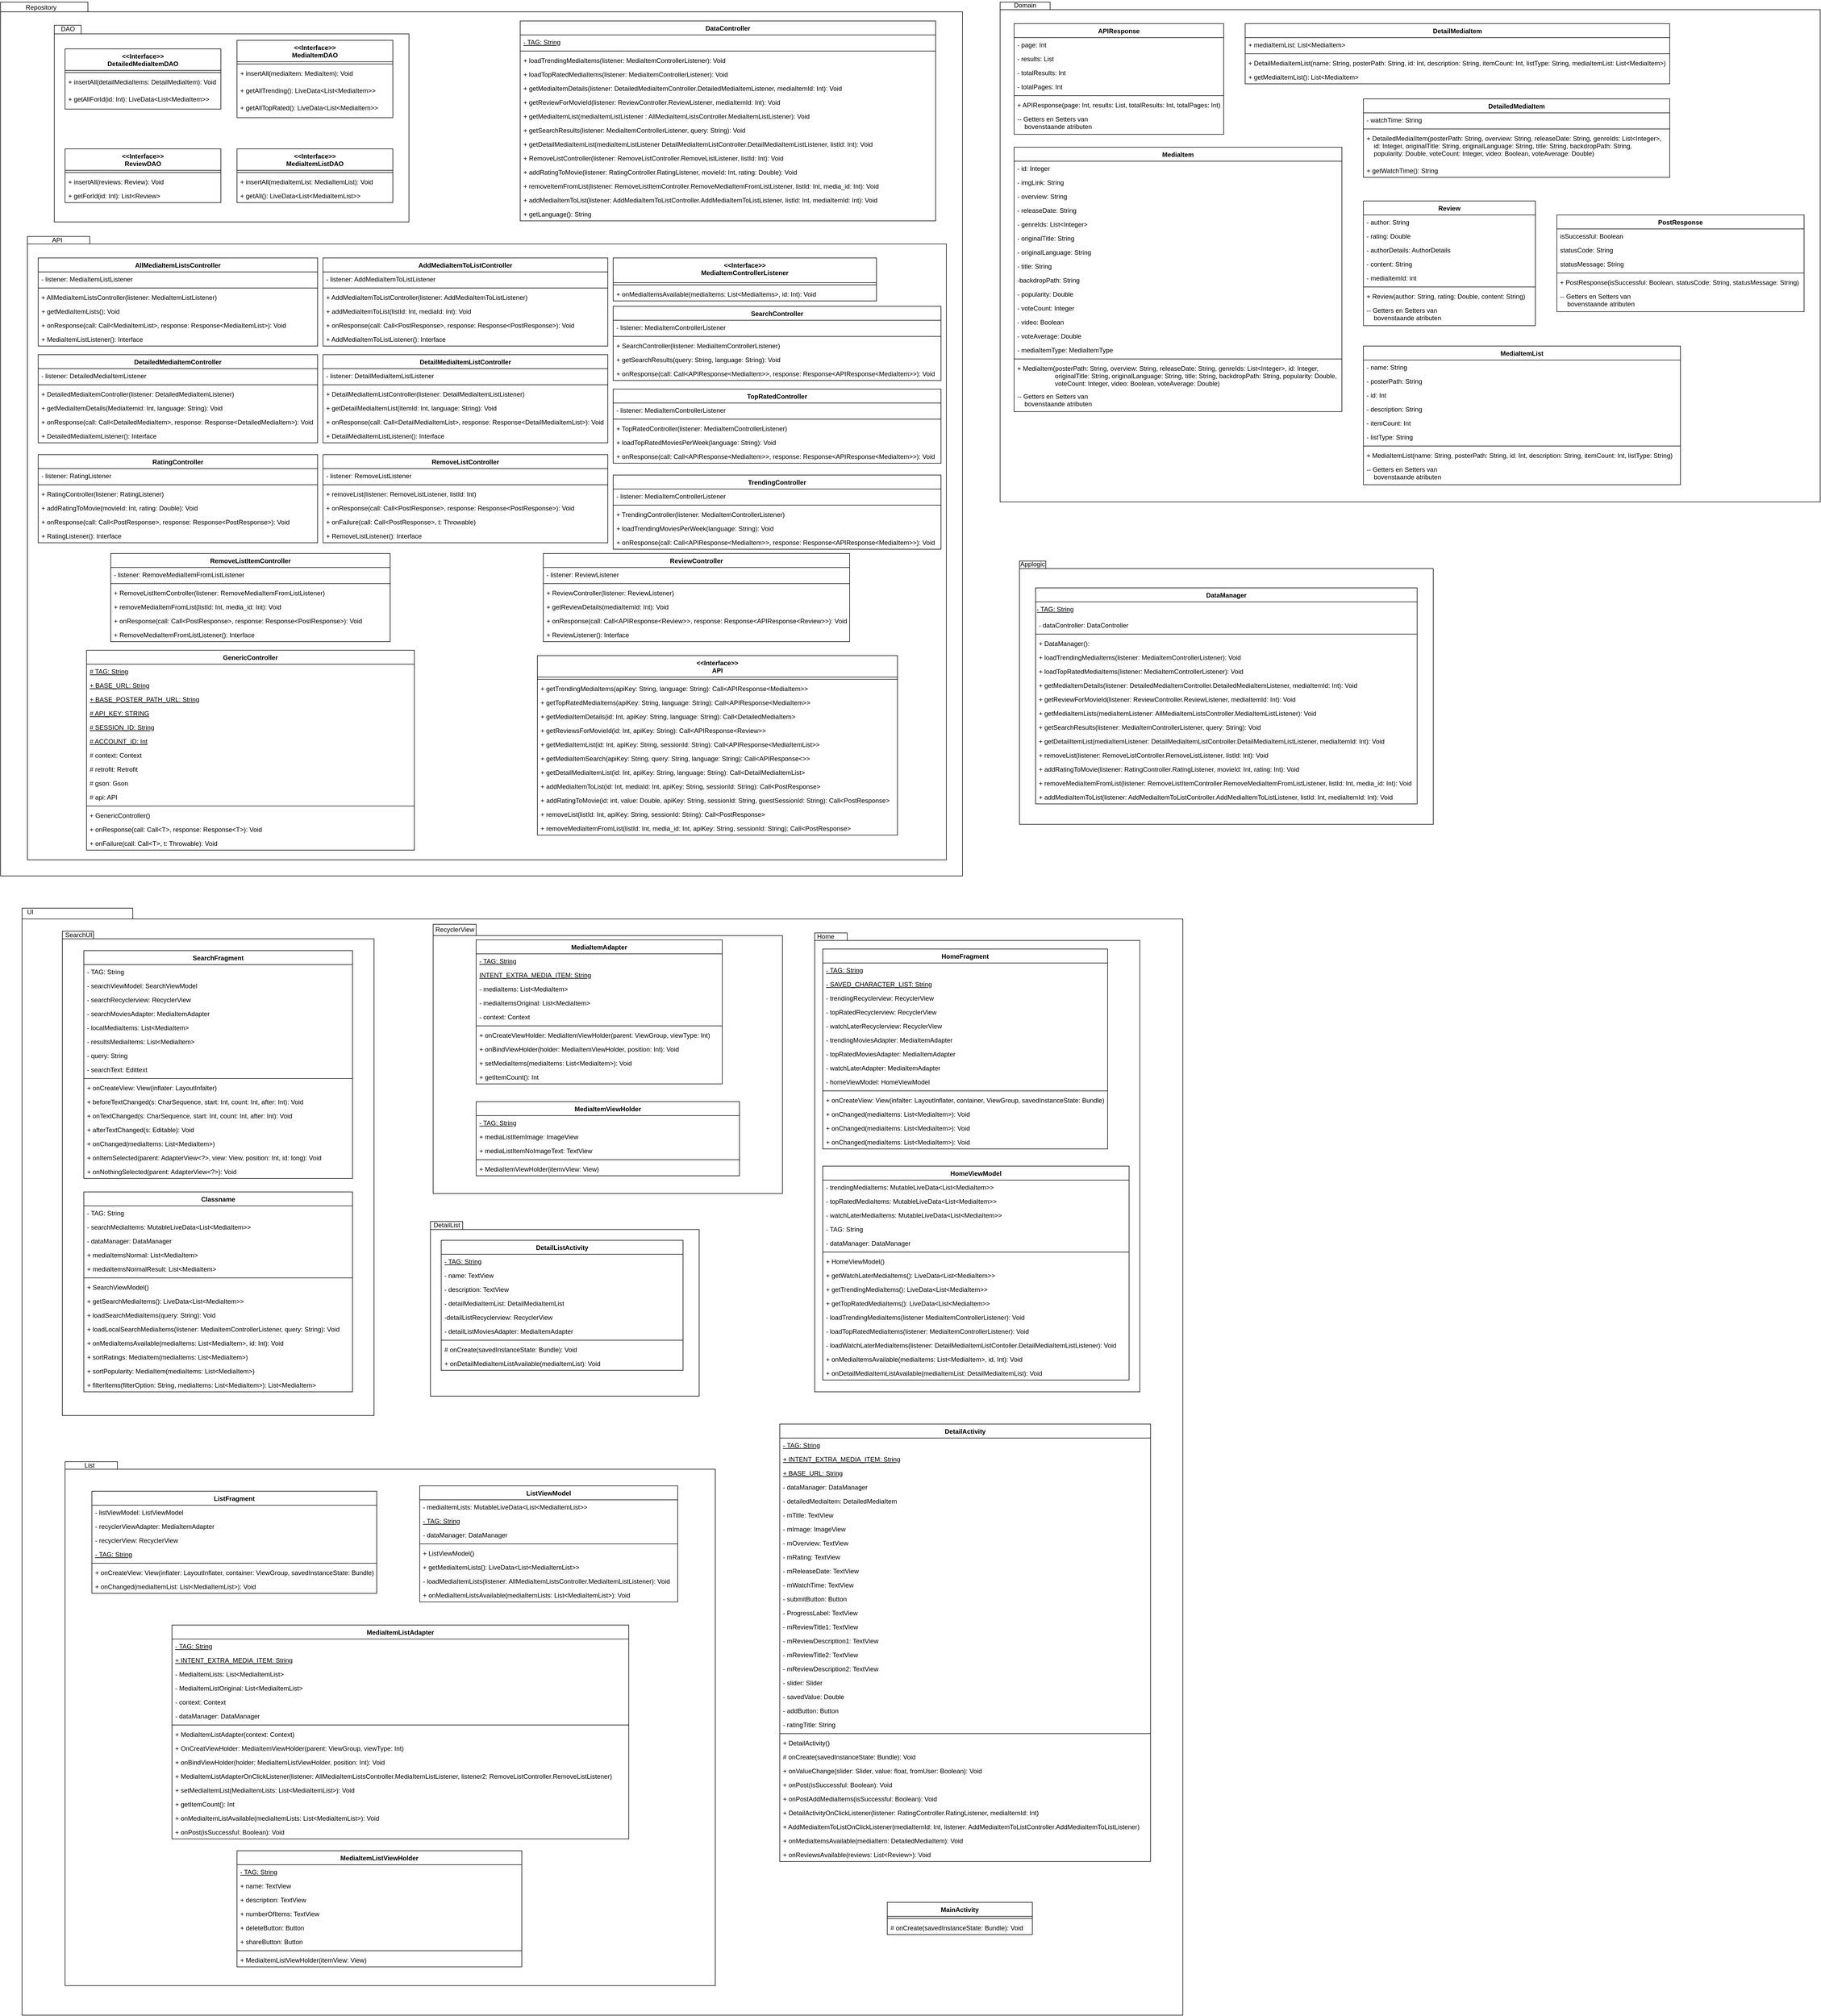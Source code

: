 <mxfile version="14.4.9" type="device"><diagram id="C5RBs43oDa-KdzZeNtuy" name="Page-1"><mxGraphModel dx="6544" dy="2297" grid="1" gridSize="10" guides="1" tooltips="1" connect="1" arrows="1" fold="1" page="1" pageScale="1" pageWidth="827" pageHeight="1169" math="0" shadow="0"><root><mxCell id="WIyWlLk6GJQsqaUBKTNV-0"/><mxCell id="WIyWlLk6GJQsqaUBKTNV-1" parent="WIyWlLk6GJQsqaUBKTNV-0"/><mxCell id="icSEHkPOlkcw9fvZmBpy-470" value="" style="shape=folder;fontStyle=1;spacingTop=10;tabWidth=0;tabHeight=20;tabPosition=left;html=1;align=left;" vertex="1" parent="WIyWlLk6GJQsqaUBKTNV-1"><mxGeometry x="-1850" y="1710" width="2160" height="2060" as="geometry"/></mxCell><mxCell id="icSEHkPOlkcw9fvZmBpy-95" value="" style="shape=folder;fontStyle=1;spacingTop=10;tabWidth=90;tabHeight=18;tabPosition=left;html=1;" vertex="1" parent="WIyWlLk6GJQsqaUBKTNV-1"><mxGeometry x="-1890" y="24" width="1790" height="1626" as="geometry"/></mxCell><mxCell id="icSEHkPOlkcw9fvZmBpy-256" value="" style="shape=folder;fontStyle=1;spacingTop=10;tabWidth=40;tabHeight=14;tabPosition=left;html=1;align=left;" vertex="1" parent="WIyWlLk6GJQsqaUBKTNV-1"><mxGeometry x="-1840" y="460" width="1710" height="1160" as="geometry"/></mxCell><mxCell id="icSEHkPOlkcw9fvZmBpy-128" value="" style="shape=folder;fontStyle=1;spacingTop=10;tabWidth=50;tabHeight=16;tabPosition=left;html=1;" vertex="1" parent="WIyWlLk6GJQsqaUBKTNV-1"><mxGeometry x="-1790" y="67" width="660" height="366" as="geometry"/></mxCell><mxCell id="icSEHkPOlkcw9fvZmBpy-92" value="" style="shape=folder;fontStyle=1;spacingTop=10;tabWidth=40;tabHeight=14;tabPosition=left;html=1;" vertex="1" parent="WIyWlLk6GJQsqaUBKTNV-1"><mxGeometry x="-30" y="24" width="1526" height="930" as="geometry"/></mxCell><mxCell id="icSEHkPOlkcw9fvZmBpy-35" value="" style="shape=folder;fontStyle=1;spacingTop=10;tabWidth=40;tabHeight=14;tabPosition=left;html=1;" vertex="1" parent="WIyWlLk6GJQsqaUBKTNV-1"><mxGeometry x="6" y="1064" width="770" height="490" as="geometry"/></mxCell><mxCell id="icSEHkPOlkcw9fvZmBpy-4" value="DataManager" style="swimlane;fontStyle=1;align=center;verticalAlign=top;childLayout=stackLayout;horizontal=1;startSize=26;horizontalStack=0;resizeParent=1;resizeParentMax=0;resizeLast=0;collapsible=1;marginBottom=0;" vertex="1" parent="WIyWlLk6GJQsqaUBKTNV-1"><mxGeometry x="36" y="1114" width="710" height="402" as="geometry"/></mxCell><mxCell id="icSEHkPOlkcw9fvZmBpy-9" value="&lt;span style=&quot;color: rgb(0 , 0 , 0) ; font-family: &amp;#34;helvetica&amp;#34; ; font-size: 12px ; font-style: normal ; font-weight: 400 ; letter-spacing: normal ; text-align: left ; text-indent: 0px ; text-transform: none ; word-spacing: 0px ; background-color: rgb(248 , 249 , 250) ; display: inline ; float: none&quot;&gt;&lt;u&gt;- TAG: String&lt;/u&gt;&lt;/span&gt;" style="text;whiteSpace=wrap;html=1;" vertex="1" parent="icSEHkPOlkcw9fvZmBpy-4"><mxGeometry y="26" width="710" height="30" as="geometry"/></mxCell><mxCell id="icSEHkPOlkcw9fvZmBpy-5" value="- dataController: DataController" style="text;strokeColor=none;fillColor=none;align=left;verticalAlign=top;spacingLeft=4;spacingRight=4;overflow=hidden;rotatable=0;points=[[0,0.5],[1,0.5]];portConstraint=eastwest;" vertex="1" parent="icSEHkPOlkcw9fvZmBpy-4"><mxGeometry y="56" width="710" height="26" as="geometry"/></mxCell><mxCell id="icSEHkPOlkcw9fvZmBpy-6" value="" style="line;strokeWidth=1;fillColor=none;align=left;verticalAlign=middle;spacingTop=-1;spacingLeft=3;spacingRight=3;rotatable=0;labelPosition=right;points=[];portConstraint=eastwest;" vertex="1" parent="icSEHkPOlkcw9fvZmBpy-4"><mxGeometry y="82" width="710" height="8" as="geometry"/></mxCell><mxCell id="icSEHkPOlkcw9fvZmBpy-7" value="+ DataManager(): " style="text;strokeColor=none;fillColor=none;align=left;verticalAlign=top;spacingLeft=4;spacingRight=4;overflow=hidden;rotatable=0;points=[[0,0.5],[1,0.5]];portConstraint=eastwest;" vertex="1" parent="icSEHkPOlkcw9fvZmBpy-4"><mxGeometry y="90" width="710" height="26" as="geometry"/></mxCell><mxCell id="icSEHkPOlkcw9fvZmBpy-12" value="+ loadTrendingMediaItems(listener: MediaItemControllerListener): Void" style="text;strokeColor=none;fillColor=none;align=left;verticalAlign=top;spacingLeft=4;spacingRight=4;overflow=hidden;rotatable=0;points=[[0,0.5],[1,0.5]];portConstraint=eastwest;" vertex="1" parent="icSEHkPOlkcw9fvZmBpy-4"><mxGeometry y="116" width="710" height="26" as="geometry"/></mxCell><mxCell id="icSEHkPOlkcw9fvZmBpy-13" value="+ loadTopRatedMediaItems(listener: MediaItemControllerListener): Void" style="text;strokeColor=none;fillColor=none;align=left;verticalAlign=top;spacingLeft=4;spacingRight=4;overflow=hidden;rotatable=0;points=[[0,0.5],[1,0.5]];portConstraint=eastwest;" vertex="1" parent="icSEHkPOlkcw9fvZmBpy-4"><mxGeometry y="142" width="710" height="26" as="geometry"/></mxCell><mxCell id="icSEHkPOlkcw9fvZmBpy-14" value="+ getMediaItemDetails(listener: DetailedMediaItemController.DetailedMediaItemListener, mediaItemId: Int): Void" style="text;strokeColor=none;fillColor=none;align=left;verticalAlign=top;spacingLeft=4;spacingRight=4;overflow=hidden;rotatable=0;points=[[0,0.5],[1,0.5]];portConstraint=eastwest;" vertex="1" parent="icSEHkPOlkcw9fvZmBpy-4"><mxGeometry y="168" width="710" height="26" as="geometry"/></mxCell><mxCell id="icSEHkPOlkcw9fvZmBpy-15" value="+ getReviewForMovieId(listener: ReviewController.ReviewListener, mediaItemId: Int): Void" style="text;strokeColor=none;fillColor=none;align=left;verticalAlign=top;spacingLeft=4;spacingRight=4;overflow=hidden;rotatable=0;points=[[0,0.5],[1,0.5]];portConstraint=eastwest;" vertex="1" parent="icSEHkPOlkcw9fvZmBpy-4"><mxGeometry y="194" width="710" height="26" as="geometry"/></mxCell><mxCell id="icSEHkPOlkcw9fvZmBpy-16" value="+ getMediaItemLists(mediaItemListener: AllMediaItemListsController.MediaItemListListener): Void" style="text;strokeColor=none;fillColor=none;align=left;verticalAlign=top;spacingLeft=4;spacingRight=4;overflow=hidden;rotatable=0;points=[[0,0.5],[1,0.5]];portConstraint=eastwest;" vertex="1" parent="icSEHkPOlkcw9fvZmBpy-4"><mxGeometry y="220" width="710" height="26" as="geometry"/></mxCell><mxCell id="icSEHkPOlkcw9fvZmBpy-17" value="+ getSearchResults(listener: MediaItemControllerListener, query: String): Void" style="text;strokeColor=none;fillColor=none;align=left;verticalAlign=top;spacingLeft=4;spacingRight=4;overflow=hidden;rotatable=0;points=[[0,0.5],[1,0.5]];portConstraint=eastwest;" vertex="1" parent="icSEHkPOlkcw9fvZmBpy-4"><mxGeometry y="246" width="710" height="26" as="geometry"/></mxCell><mxCell id="icSEHkPOlkcw9fvZmBpy-18" value="+ getDetailItemList(mediaItemListener: DetailMediaItemListController.DetailMediaItemListListener, mediaItemId: Int): Void" style="text;strokeColor=none;fillColor=none;align=left;verticalAlign=top;spacingLeft=4;spacingRight=4;overflow=hidden;rotatable=0;points=[[0,0.5],[1,0.5]];portConstraint=eastwest;" vertex="1" parent="icSEHkPOlkcw9fvZmBpy-4"><mxGeometry y="272" width="710" height="26" as="geometry"/></mxCell><mxCell id="icSEHkPOlkcw9fvZmBpy-23" value="+ removeList(listener: RemoveListController.RemoveListListener, listId: Int): Void" style="text;strokeColor=none;fillColor=none;align=left;verticalAlign=top;spacingLeft=4;spacingRight=4;overflow=hidden;rotatable=0;points=[[0,0.5],[1,0.5]];portConstraint=eastwest;" vertex="1" parent="icSEHkPOlkcw9fvZmBpy-4"><mxGeometry y="298" width="710" height="26" as="geometry"/></mxCell><mxCell id="icSEHkPOlkcw9fvZmBpy-24" value="+ addRatingToMovie(listener: RatingController.RatingListener, movieId: Int, rating: Int): Void" style="text;strokeColor=none;fillColor=none;align=left;verticalAlign=top;spacingLeft=4;spacingRight=4;overflow=hidden;rotatable=0;points=[[0,0.5],[1,0.5]];portConstraint=eastwest;" vertex="1" parent="icSEHkPOlkcw9fvZmBpy-4"><mxGeometry y="324" width="710" height="26" as="geometry"/></mxCell><mxCell id="icSEHkPOlkcw9fvZmBpy-25" value="+ removeMediaItemFromList(listener: RemoveListItemController.RemoveMediaItemFromListListener, listId: Int, media_id: Int): Void" style="text;strokeColor=none;fillColor=none;align=left;verticalAlign=top;spacingLeft=4;spacingRight=4;overflow=hidden;rotatable=0;points=[[0,0.5],[1,0.5]];portConstraint=eastwest;" vertex="1" parent="icSEHkPOlkcw9fvZmBpy-4"><mxGeometry y="350" width="710" height="26" as="geometry"/></mxCell><mxCell id="icSEHkPOlkcw9fvZmBpy-26" value="+ addMediaItemToList(listener: AddMediaItemToListController.AddMediaItemToListListener, listId: Int, mediaItemId: Int): Void" style="text;strokeColor=none;fillColor=none;align=left;verticalAlign=top;spacingLeft=4;spacingRight=4;overflow=hidden;rotatable=0;points=[[0,0.5],[1,0.5]];portConstraint=eastwest;" vertex="1" parent="icSEHkPOlkcw9fvZmBpy-4"><mxGeometry y="376" width="710" height="26" as="geometry"/></mxCell><mxCell id="icSEHkPOlkcw9fvZmBpy-19" value="APIResponse" style="swimlane;fontStyle=1;align=center;verticalAlign=top;childLayout=stackLayout;horizontal=1;startSize=26;horizontalStack=0;resizeParent=1;resizeParentMax=0;resizeLast=0;collapsible=1;marginBottom=0;" vertex="1" parent="WIyWlLk6GJQsqaUBKTNV-1"><mxGeometry x="-4" y="64" width="390" height="206" as="geometry"/></mxCell><mxCell id="icSEHkPOlkcw9fvZmBpy-20" value="- page: Int" style="text;strokeColor=none;fillColor=none;align=left;verticalAlign=top;spacingLeft=4;spacingRight=4;overflow=hidden;rotatable=0;points=[[0,0.5],[1,0.5]];portConstraint=eastwest;" vertex="1" parent="icSEHkPOlkcw9fvZmBpy-19"><mxGeometry y="26" width="390" height="26" as="geometry"/></mxCell><mxCell id="icSEHkPOlkcw9fvZmBpy-27" value="- results: List" style="text;strokeColor=none;fillColor=none;align=left;verticalAlign=top;spacingLeft=4;spacingRight=4;overflow=hidden;rotatable=0;points=[[0,0.5],[1,0.5]];portConstraint=eastwest;" vertex="1" parent="icSEHkPOlkcw9fvZmBpy-19"><mxGeometry y="52" width="390" height="26" as="geometry"/></mxCell><mxCell id="icSEHkPOlkcw9fvZmBpy-28" value="- totalResults: Int" style="text;strokeColor=none;fillColor=none;align=left;verticalAlign=top;spacingLeft=4;spacingRight=4;overflow=hidden;rotatable=0;points=[[0,0.5],[1,0.5]];portConstraint=eastwest;" vertex="1" parent="icSEHkPOlkcw9fvZmBpy-19"><mxGeometry y="78" width="390" height="26" as="geometry"/></mxCell><mxCell id="icSEHkPOlkcw9fvZmBpy-29" value="- totalPages: Int" style="text;strokeColor=none;fillColor=none;align=left;verticalAlign=top;spacingLeft=4;spacingRight=4;overflow=hidden;rotatable=0;points=[[0,0.5],[1,0.5]];portConstraint=eastwest;" vertex="1" parent="icSEHkPOlkcw9fvZmBpy-19"><mxGeometry y="104" width="390" height="26" as="geometry"/></mxCell><mxCell id="icSEHkPOlkcw9fvZmBpy-21" value="" style="line;strokeWidth=1;fillColor=none;align=left;verticalAlign=middle;spacingTop=-1;spacingLeft=3;spacingRight=3;rotatable=0;labelPosition=right;points=[];portConstraint=eastwest;" vertex="1" parent="icSEHkPOlkcw9fvZmBpy-19"><mxGeometry y="130" width="390" height="8" as="geometry"/></mxCell><mxCell id="icSEHkPOlkcw9fvZmBpy-59" value="+ APIResponse(page: Int, results: List, totalResults: Int, totalPages: Int)" style="text;strokeColor=none;fillColor=none;align=left;verticalAlign=top;spacingLeft=4;spacingRight=4;overflow=hidden;rotatable=0;points=[[0,0.5],[1,0.5]];portConstraint=eastwest;" vertex="1" parent="icSEHkPOlkcw9fvZmBpy-19"><mxGeometry y="138" width="390" height="26" as="geometry"/></mxCell><mxCell id="icSEHkPOlkcw9fvZmBpy-22" value="-- Getters en Setters van &#10;    bovenstaande atributen" style="text;strokeColor=none;fillColor=none;align=left;verticalAlign=top;spacingLeft=4;spacingRight=4;overflow=hidden;rotatable=0;points=[[0,0.5],[1,0.5]];portConstraint=eastwest;" vertex="1" parent="icSEHkPOlkcw9fvZmBpy-19"><mxGeometry y="164" width="390" height="42" as="geometry"/></mxCell><mxCell id="icSEHkPOlkcw9fvZmBpy-30" value="DetailedMediaItem" style="swimlane;fontStyle=1;align=center;verticalAlign=top;childLayout=stackLayout;horizontal=1;startSize=26;horizontalStack=0;resizeParent=1;resizeParentMax=0;resizeLast=0;collapsible=1;marginBottom=0;" vertex="1" parent="WIyWlLk6GJQsqaUBKTNV-1"><mxGeometry x="646" y="204" width="570" height="146" as="geometry"/></mxCell><mxCell id="icSEHkPOlkcw9fvZmBpy-31" value="- watchTime: String" style="text;strokeColor=none;fillColor=none;align=left;verticalAlign=top;spacingLeft=4;spacingRight=4;overflow=hidden;rotatable=0;points=[[0,0.5],[1,0.5]];portConstraint=eastwest;" vertex="1" parent="icSEHkPOlkcw9fvZmBpy-30"><mxGeometry y="26" width="570" height="26" as="geometry"/></mxCell><mxCell id="icSEHkPOlkcw9fvZmBpy-32" value="" style="line;strokeWidth=1;fillColor=none;align=left;verticalAlign=middle;spacingTop=-1;spacingLeft=3;spacingRight=3;rotatable=0;labelPosition=right;points=[];portConstraint=eastwest;" vertex="1" parent="icSEHkPOlkcw9fvZmBpy-30"><mxGeometry y="52" width="570" height="8" as="geometry"/></mxCell><mxCell id="icSEHkPOlkcw9fvZmBpy-33" value="+ DetailedMediaIItem(posterPath: String, overview: String, releaseDate: String, genreIds: List&lt;Integer&gt;,&#10;    id: Integer, originalTitle: String, originalLanguage: String, title: String, backdropPath: String,&#10;    popularity: Double, voteCount: Integer, video: Boolean, voteAverage: Double)" style="text;strokeColor=none;fillColor=none;align=left;verticalAlign=top;spacingLeft=4;spacingRight=4;overflow=hidden;rotatable=0;points=[[0,0.5],[1,0.5]];portConstraint=eastwest;" vertex="1" parent="icSEHkPOlkcw9fvZmBpy-30"><mxGeometry y="60" width="570" height="60" as="geometry"/></mxCell><mxCell id="icSEHkPOlkcw9fvZmBpy-34" value="+ getWatchTime(): String" style="text;strokeColor=none;fillColor=none;align=left;verticalAlign=top;spacingLeft=4;spacingRight=4;overflow=hidden;rotatable=0;points=[[0,0.5],[1,0.5]];portConstraint=eastwest;" vertex="1" parent="icSEHkPOlkcw9fvZmBpy-30"><mxGeometry y="120" width="570" height="26" as="geometry"/></mxCell><mxCell id="icSEHkPOlkcw9fvZmBpy-36" value="Applogic" style="text;html=1;align=center;verticalAlign=middle;resizable=0;points=[];autosize=1;" vertex="1" parent="WIyWlLk6GJQsqaUBKTNV-1"><mxGeometry y="1060" width="60" height="20" as="geometry"/></mxCell><mxCell id="icSEHkPOlkcw9fvZmBpy-37" value="DetailMediaItem" style="swimlane;fontStyle=1;align=center;verticalAlign=top;childLayout=stackLayout;horizontal=1;startSize=26;horizontalStack=0;resizeParent=1;resizeParentMax=0;resizeLast=0;collapsible=1;marginBottom=0;" vertex="1" parent="WIyWlLk6GJQsqaUBKTNV-1"><mxGeometry x="426" y="64" width="790" height="112" as="geometry"/></mxCell><mxCell id="icSEHkPOlkcw9fvZmBpy-38" value="+ mediaItemList: List&lt;MediaItem&gt;" style="text;strokeColor=none;fillColor=none;align=left;verticalAlign=top;spacingLeft=4;spacingRight=4;overflow=hidden;rotatable=0;points=[[0,0.5],[1,0.5]];portConstraint=eastwest;" vertex="1" parent="icSEHkPOlkcw9fvZmBpy-37"><mxGeometry y="26" width="790" height="26" as="geometry"/></mxCell><mxCell id="icSEHkPOlkcw9fvZmBpy-39" value="" style="line;strokeWidth=1;fillColor=none;align=left;verticalAlign=middle;spacingTop=-1;spacingLeft=3;spacingRight=3;rotatable=0;labelPosition=right;points=[];portConstraint=eastwest;" vertex="1" parent="icSEHkPOlkcw9fvZmBpy-37"><mxGeometry y="52" width="790" height="8" as="geometry"/></mxCell><mxCell id="icSEHkPOlkcw9fvZmBpy-41" value="+ DetailMediaItemList(name: String, posterPath: String, id: Int, description: String, itemCount: Int, listType: String, mediaItemList: List&lt;MediaItem&gt;)" style="text;strokeColor=none;fillColor=none;align=left;verticalAlign=top;spacingLeft=4;spacingRight=4;overflow=hidden;rotatable=0;points=[[0,0.5],[1,0.5]];portConstraint=eastwest;" vertex="1" parent="icSEHkPOlkcw9fvZmBpy-37"><mxGeometry y="60" width="790" height="26" as="geometry"/></mxCell><mxCell id="icSEHkPOlkcw9fvZmBpy-40" value="+ getMediaItemList(): List&lt;MediaItem&gt;" style="text;strokeColor=none;fillColor=none;align=left;verticalAlign=top;spacingLeft=4;spacingRight=4;overflow=hidden;rotatable=0;points=[[0,0.5],[1,0.5]];portConstraint=eastwest;" vertex="1" parent="icSEHkPOlkcw9fvZmBpy-37"><mxGeometry y="86" width="790" height="26" as="geometry"/></mxCell><mxCell id="icSEHkPOlkcw9fvZmBpy-42" value="MediaItem" style="swimlane;fontStyle=1;align=center;verticalAlign=top;childLayout=stackLayout;horizontal=1;startSize=26;horizontalStack=0;resizeParent=1;resizeParentMax=0;resizeLast=0;collapsible=1;marginBottom=0;" vertex="1" parent="WIyWlLk6GJQsqaUBKTNV-1"><mxGeometry x="-4" y="294" width="610" height="492" as="geometry"/></mxCell><mxCell id="icSEHkPOlkcw9fvZmBpy-43" value="- id: Integer" style="text;strokeColor=none;fillColor=none;align=left;verticalAlign=top;spacingLeft=4;spacingRight=4;overflow=hidden;rotatable=0;points=[[0,0.5],[1,0.5]];portConstraint=eastwest;" vertex="1" parent="icSEHkPOlkcw9fvZmBpy-42"><mxGeometry y="26" width="610" height="26" as="geometry"/></mxCell><mxCell id="icSEHkPOlkcw9fvZmBpy-46" value="- imgLink: String" style="text;strokeColor=none;fillColor=none;align=left;verticalAlign=top;spacingLeft=4;spacingRight=4;overflow=hidden;rotatable=0;points=[[0,0.5],[1,0.5]];portConstraint=eastwest;" vertex="1" parent="icSEHkPOlkcw9fvZmBpy-42"><mxGeometry y="52" width="610" height="26" as="geometry"/></mxCell><mxCell id="icSEHkPOlkcw9fvZmBpy-47" value="- overview: String" style="text;strokeColor=none;fillColor=none;align=left;verticalAlign=top;spacingLeft=4;spacingRight=4;overflow=hidden;rotatable=0;points=[[0,0.5],[1,0.5]];portConstraint=eastwest;" vertex="1" parent="icSEHkPOlkcw9fvZmBpy-42"><mxGeometry y="78" width="610" height="26" as="geometry"/></mxCell><mxCell id="icSEHkPOlkcw9fvZmBpy-48" value="- releaseDate: String" style="text;strokeColor=none;fillColor=none;align=left;verticalAlign=top;spacingLeft=4;spacingRight=4;overflow=hidden;rotatable=0;points=[[0,0.5],[1,0.5]];portConstraint=eastwest;" vertex="1" parent="icSEHkPOlkcw9fvZmBpy-42"><mxGeometry y="104" width="610" height="26" as="geometry"/></mxCell><mxCell id="icSEHkPOlkcw9fvZmBpy-49" value="- genreIds: List&lt;Integer&gt;" style="text;strokeColor=none;fillColor=none;align=left;verticalAlign=top;spacingLeft=4;spacingRight=4;overflow=hidden;rotatable=0;points=[[0,0.5],[1,0.5]];portConstraint=eastwest;" vertex="1" parent="icSEHkPOlkcw9fvZmBpy-42"><mxGeometry y="130" width="610" height="26" as="geometry"/></mxCell><mxCell id="icSEHkPOlkcw9fvZmBpy-50" value="- originalTitle: String" style="text;strokeColor=none;fillColor=none;align=left;verticalAlign=top;spacingLeft=4;spacingRight=4;overflow=hidden;rotatable=0;points=[[0,0.5],[1,0.5]];portConstraint=eastwest;" vertex="1" parent="icSEHkPOlkcw9fvZmBpy-42"><mxGeometry y="156" width="610" height="26" as="geometry"/></mxCell><mxCell id="icSEHkPOlkcw9fvZmBpy-51" value="- originalLanguage: String" style="text;strokeColor=none;fillColor=none;align=left;verticalAlign=top;spacingLeft=4;spacingRight=4;overflow=hidden;rotatable=0;points=[[0,0.5],[1,0.5]];portConstraint=eastwest;" vertex="1" parent="icSEHkPOlkcw9fvZmBpy-42"><mxGeometry y="182" width="610" height="26" as="geometry"/></mxCell><mxCell id="icSEHkPOlkcw9fvZmBpy-52" value="- title: String" style="text;strokeColor=none;fillColor=none;align=left;verticalAlign=top;spacingLeft=4;spacingRight=4;overflow=hidden;rotatable=0;points=[[0,0.5],[1,0.5]];portConstraint=eastwest;" vertex="1" parent="icSEHkPOlkcw9fvZmBpy-42"><mxGeometry y="208" width="610" height="26" as="geometry"/></mxCell><mxCell id="icSEHkPOlkcw9fvZmBpy-53" value="-backdropPath: String" style="text;strokeColor=none;fillColor=none;align=left;verticalAlign=top;spacingLeft=4;spacingRight=4;overflow=hidden;rotatable=0;points=[[0,0.5],[1,0.5]];portConstraint=eastwest;" vertex="1" parent="icSEHkPOlkcw9fvZmBpy-42"><mxGeometry y="234" width="610" height="26" as="geometry"/></mxCell><mxCell id="icSEHkPOlkcw9fvZmBpy-54" value="- popularity: Double" style="text;strokeColor=none;fillColor=none;align=left;verticalAlign=top;spacingLeft=4;spacingRight=4;overflow=hidden;rotatable=0;points=[[0,0.5],[1,0.5]];portConstraint=eastwest;" vertex="1" parent="icSEHkPOlkcw9fvZmBpy-42"><mxGeometry y="260" width="610" height="26" as="geometry"/></mxCell><mxCell id="icSEHkPOlkcw9fvZmBpy-55" value="- voteCount: Integer" style="text;strokeColor=none;fillColor=none;align=left;verticalAlign=top;spacingLeft=4;spacingRight=4;overflow=hidden;rotatable=0;points=[[0,0.5],[1,0.5]];portConstraint=eastwest;" vertex="1" parent="icSEHkPOlkcw9fvZmBpy-42"><mxGeometry y="286" width="610" height="26" as="geometry"/></mxCell><mxCell id="icSEHkPOlkcw9fvZmBpy-56" value="- video: Boolean" style="text;strokeColor=none;fillColor=none;align=left;verticalAlign=top;spacingLeft=4;spacingRight=4;overflow=hidden;rotatable=0;points=[[0,0.5],[1,0.5]];portConstraint=eastwest;" vertex="1" parent="icSEHkPOlkcw9fvZmBpy-42"><mxGeometry y="312" width="610" height="26" as="geometry"/></mxCell><mxCell id="icSEHkPOlkcw9fvZmBpy-57" value="- voteAverage: Double" style="text;strokeColor=none;fillColor=none;align=left;verticalAlign=top;spacingLeft=4;spacingRight=4;overflow=hidden;rotatable=0;points=[[0,0.5],[1,0.5]];portConstraint=eastwest;" vertex="1" parent="icSEHkPOlkcw9fvZmBpy-42"><mxGeometry y="338" width="610" height="26" as="geometry"/></mxCell><mxCell id="icSEHkPOlkcw9fvZmBpy-58" value="- mediaItemType: MediaItemType" style="text;strokeColor=none;fillColor=none;align=left;verticalAlign=top;spacingLeft=4;spacingRight=4;overflow=hidden;rotatable=0;points=[[0,0.5],[1,0.5]];portConstraint=eastwest;" vertex="1" parent="icSEHkPOlkcw9fvZmBpy-42"><mxGeometry y="364" width="610" height="26" as="geometry"/></mxCell><mxCell id="icSEHkPOlkcw9fvZmBpy-44" value="" style="line;strokeWidth=1;fillColor=none;align=left;verticalAlign=middle;spacingTop=-1;spacingLeft=3;spacingRight=3;rotatable=0;labelPosition=right;points=[];portConstraint=eastwest;" vertex="1" parent="icSEHkPOlkcw9fvZmBpy-42"><mxGeometry y="390" width="610" height="8" as="geometry"/></mxCell><mxCell id="icSEHkPOlkcw9fvZmBpy-45" value="+ MediaItem(posterPath: String, overview: String, releaseDate: String, genreIds: List&lt;Integer&gt;, id: Integer,&#10;                     originalTitle: String, originalLanguage: String, title: String, backdropPath: String, popularity: Double, &#10;                     voteCount: Integer, video: Boolean, voteAverage: Double)" style="text;strokeColor=none;fillColor=none;align=left;verticalAlign=top;spacingLeft=4;spacingRight=4;overflow=hidden;rotatable=0;points=[[0,0.5],[1,0.5]];portConstraint=eastwest;" vertex="1" parent="icSEHkPOlkcw9fvZmBpy-42"><mxGeometry y="398" width="610" height="52" as="geometry"/></mxCell><mxCell id="icSEHkPOlkcw9fvZmBpy-60" value="-- Getters en Setters van &#10;    bovenstaande atributen" style="text;strokeColor=none;fillColor=none;align=left;verticalAlign=top;spacingLeft=4;spacingRight=4;overflow=hidden;rotatable=0;points=[[0,0.5],[1,0.5]];portConstraint=eastwest;" vertex="1" parent="icSEHkPOlkcw9fvZmBpy-42"><mxGeometry y="450" width="610" height="42" as="geometry"/></mxCell><mxCell id="icSEHkPOlkcw9fvZmBpy-61" value="MediaItemList" style="swimlane;fontStyle=1;align=center;verticalAlign=top;childLayout=stackLayout;horizontal=1;startSize=26;horizontalStack=0;resizeParent=1;resizeParentMax=0;resizeLast=0;collapsible=1;marginBottom=0;" vertex="1" parent="WIyWlLk6GJQsqaUBKTNV-1"><mxGeometry x="646" y="664" width="590" height="258" as="geometry"/></mxCell><mxCell id="icSEHkPOlkcw9fvZmBpy-62" value="- name: String" style="text;strokeColor=none;fillColor=none;align=left;verticalAlign=top;spacingLeft=4;spacingRight=4;overflow=hidden;rotatable=0;points=[[0,0.5],[1,0.5]];portConstraint=eastwest;" vertex="1" parent="icSEHkPOlkcw9fvZmBpy-61"><mxGeometry y="26" width="590" height="26" as="geometry"/></mxCell><mxCell id="icSEHkPOlkcw9fvZmBpy-65" value="- posterPath: String" style="text;strokeColor=none;fillColor=none;align=left;verticalAlign=top;spacingLeft=4;spacingRight=4;overflow=hidden;rotatable=0;points=[[0,0.5],[1,0.5]];portConstraint=eastwest;" vertex="1" parent="icSEHkPOlkcw9fvZmBpy-61"><mxGeometry y="52" width="590" height="26" as="geometry"/></mxCell><mxCell id="icSEHkPOlkcw9fvZmBpy-66" value="- id: Int" style="text;strokeColor=none;fillColor=none;align=left;verticalAlign=top;spacingLeft=4;spacingRight=4;overflow=hidden;rotatable=0;points=[[0,0.5],[1,0.5]];portConstraint=eastwest;" vertex="1" parent="icSEHkPOlkcw9fvZmBpy-61"><mxGeometry y="78" width="590" height="26" as="geometry"/></mxCell><mxCell id="icSEHkPOlkcw9fvZmBpy-67" value="- description: String" style="text;strokeColor=none;fillColor=none;align=left;verticalAlign=top;spacingLeft=4;spacingRight=4;overflow=hidden;rotatable=0;points=[[0,0.5],[1,0.5]];portConstraint=eastwest;" vertex="1" parent="icSEHkPOlkcw9fvZmBpy-61"><mxGeometry y="104" width="590" height="26" as="geometry"/></mxCell><mxCell id="icSEHkPOlkcw9fvZmBpy-68" value="- itemCount: Int" style="text;strokeColor=none;fillColor=none;align=left;verticalAlign=top;spacingLeft=4;spacingRight=4;overflow=hidden;rotatable=0;points=[[0,0.5],[1,0.5]];portConstraint=eastwest;" vertex="1" parent="icSEHkPOlkcw9fvZmBpy-61"><mxGeometry y="130" width="590" height="26" as="geometry"/></mxCell><mxCell id="icSEHkPOlkcw9fvZmBpy-69" value="- listType: String" style="text;strokeColor=none;fillColor=none;align=left;verticalAlign=top;spacingLeft=4;spacingRight=4;overflow=hidden;rotatable=0;points=[[0,0.5],[1,0.5]];portConstraint=eastwest;" vertex="1" parent="icSEHkPOlkcw9fvZmBpy-61"><mxGeometry y="156" width="590" height="26" as="geometry"/></mxCell><mxCell id="icSEHkPOlkcw9fvZmBpy-63" value="" style="line;strokeWidth=1;fillColor=none;align=left;verticalAlign=middle;spacingTop=-1;spacingLeft=3;spacingRight=3;rotatable=0;labelPosition=right;points=[];portConstraint=eastwest;" vertex="1" parent="icSEHkPOlkcw9fvZmBpy-61"><mxGeometry y="182" width="590" height="8" as="geometry"/></mxCell><mxCell id="icSEHkPOlkcw9fvZmBpy-64" value="+ MediaItemList(name: String, posterPath: String, id: Int, description: String, itemCount: Int, listType: String)" style="text;strokeColor=none;fillColor=none;align=left;verticalAlign=top;spacingLeft=4;spacingRight=4;overflow=hidden;rotatable=0;points=[[0,0.5],[1,0.5]];portConstraint=eastwest;" vertex="1" parent="icSEHkPOlkcw9fvZmBpy-61"><mxGeometry y="190" width="590" height="26" as="geometry"/></mxCell><mxCell id="icSEHkPOlkcw9fvZmBpy-70" value="-- Getters en Setters van &#10;    bovenstaande atributen" style="text;strokeColor=none;fillColor=none;align=left;verticalAlign=top;spacingLeft=4;spacingRight=4;overflow=hidden;rotatable=0;points=[[0,0.5],[1,0.5]];portConstraint=eastwest;" vertex="1" parent="icSEHkPOlkcw9fvZmBpy-61"><mxGeometry y="216" width="590" height="42" as="geometry"/></mxCell><mxCell id="icSEHkPOlkcw9fvZmBpy-71" value="PostResponse" style="swimlane;fontStyle=1;align=center;verticalAlign=top;childLayout=stackLayout;horizontal=1;startSize=26;horizontalStack=0;resizeParent=1;resizeParentMax=0;resizeLast=0;collapsible=1;marginBottom=0;" vertex="1" parent="WIyWlLk6GJQsqaUBKTNV-1"><mxGeometry x="1006" y="420" width="460" height="180" as="geometry"/></mxCell><mxCell id="icSEHkPOlkcw9fvZmBpy-72" value="isSuccessful: Boolean" style="text;strokeColor=none;fillColor=none;align=left;verticalAlign=top;spacingLeft=4;spacingRight=4;overflow=hidden;rotatable=0;points=[[0,0.5],[1,0.5]];portConstraint=eastwest;" vertex="1" parent="icSEHkPOlkcw9fvZmBpy-71"><mxGeometry y="26" width="460" height="26" as="geometry"/></mxCell><mxCell id="icSEHkPOlkcw9fvZmBpy-75" value="statusCode: String" style="text;strokeColor=none;fillColor=none;align=left;verticalAlign=top;spacingLeft=4;spacingRight=4;overflow=hidden;rotatable=0;points=[[0,0.5],[1,0.5]];portConstraint=eastwest;" vertex="1" parent="icSEHkPOlkcw9fvZmBpy-71"><mxGeometry y="52" width="460" height="26" as="geometry"/></mxCell><mxCell id="icSEHkPOlkcw9fvZmBpy-76" value="statusMessage: String" style="text;strokeColor=none;fillColor=none;align=left;verticalAlign=top;spacingLeft=4;spacingRight=4;overflow=hidden;rotatable=0;points=[[0,0.5],[1,0.5]];portConstraint=eastwest;" vertex="1" parent="icSEHkPOlkcw9fvZmBpy-71"><mxGeometry y="78" width="460" height="26" as="geometry"/></mxCell><mxCell id="icSEHkPOlkcw9fvZmBpy-73" value="" style="line;strokeWidth=1;fillColor=none;align=left;verticalAlign=middle;spacingTop=-1;spacingLeft=3;spacingRight=3;rotatable=0;labelPosition=right;points=[];portConstraint=eastwest;" vertex="1" parent="icSEHkPOlkcw9fvZmBpy-71"><mxGeometry y="104" width="460" height="8" as="geometry"/></mxCell><mxCell id="icSEHkPOlkcw9fvZmBpy-74" value="+ PostResponse(isSuccessful: Boolean, statusCode: String, statusMessage: String)" style="text;strokeColor=none;fillColor=none;align=left;verticalAlign=top;spacingLeft=4;spacingRight=4;overflow=hidden;rotatable=0;points=[[0,0.5],[1,0.5]];portConstraint=eastwest;" vertex="1" parent="icSEHkPOlkcw9fvZmBpy-71"><mxGeometry y="112" width="460" height="26" as="geometry"/></mxCell><mxCell id="icSEHkPOlkcw9fvZmBpy-77" value="-- Getters en Setters van &#10;    bovenstaande atributen" style="text;strokeColor=none;fillColor=none;align=left;verticalAlign=top;spacingLeft=4;spacingRight=4;overflow=hidden;rotatable=0;points=[[0,0.5],[1,0.5]];portConstraint=eastwest;" vertex="1" parent="icSEHkPOlkcw9fvZmBpy-71"><mxGeometry y="138" width="460" height="42" as="geometry"/></mxCell><mxCell id="icSEHkPOlkcw9fvZmBpy-78" value="Review" style="swimlane;fontStyle=1;align=center;verticalAlign=top;childLayout=stackLayout;horizontal=1;startSize=26;horizontalStack=0;resizeParent=1;resizeParentMax=0;resizeLast=0;collapsible=1;marginBottom=0;" vertex="1" parent="WIyWlLk6GJQsqaUBKTNV-1"><mxGeometry x="646" y="394" width="320" height="232" as="geometry"/></mxCell><mxCell id="icSEHkPOlkcw9fvZmBpy-79" value="- author: String" style="text;strokeColor=none;fillColor=none;align=left;verticalAlign=top;spacingLeft=4;spacingRight=4;overflow=hidden;rotatable=0;points=[[0,0.5],[1,0.5]];portConstraint=eastwest;" vertex="1" parent="icSEHkPOlkcw9fvZmBpy-78"><mxGeometry y="26" width="320" height="26" as="geometry"/></mxCell><mxCell id="icSEHkPOlkcw9fvZmBpy-86" value="- rating: Double" style="text;strokeColor=none;fillColor=none;align=left;verticalAlign=top;spacingLeft=4;spacingRight=4;overflow=hidden;rotatable=0;points=[[0,0.5],[1,0.5]];portConstraint=eastwest;" vertex="1" parent="icSEHkPOlkcw9fvZmBpy-78"><mxGeometry y="52" width="320" height="26" as="geometry"/></mxCell><mxCell id="icSEHkPOlkcw9fvZmBpy-87" value="- authorDetails: AuthorDetails" style="text;strokeColor=none;fillColor=none;align=left;verticalAlign=top;spacingLeft=4;spacingRight=4;overflow=hidden;rotatable=0;points=[[0,0.5],[1,0.5]];portConstraint=eastwest;" vertex="1" parent="icSEHkPOlkcw9fvZmBpy-78"><mxGeometry y="78" width="320" height="26" as="geometry"/></mxCell><mxCell id="icSEHkPOlkcw9fvZmBpy-88" value="- content: String" style="text;strokeColor=none;fillColor=none;align=left;verticalAlign=top;spacingLeft=4;spacingRight=4;overflow=hidden;rotatable=0;points=[[0,0.5],[1,0.5]];portConstraint=eastwest;" vertex="1" parent="icSEHkPOlkcw9fvZmBpy-78"><mxGeometry y="104" width="320" height="26" as="geometry"/></mxCell><mxCell id="icSEHkPOlkcw9fvZmBpy-89" value="- mediaItemId: int" style="text;strokeColor=none;fillColor=none;align=left;verticalAlign=top;spacingLeft=4;spacingRight=4;overflow=hidden;rotatable=0;points=[[0,0.5],[1,0.5]];portConstraint=eastwest;" vertex="1" parent="icSEHkPOlkcw9fvZmBpy-78"><mxGeometry y="130" width="320" height="26" as="geometry"/></mxCell><mxCell id="icSEHkPOlkcw9fvZmBpy-80" value="" style="line;strokeWidth=1;fillColor=none;align=left;verticalAlign=middle;spacingTop=-1;spacingLeft=3;spacingRight=3;rotatable=0;labelPosition=right;points=[];portConstraint=eastwest;" vertex="1" parent="icSEHkPOlkcw9fvZmBpy-78"><mxGeometry y="156" width="320" height="8" as="geometry"/></mxCell><mxCell id="icSEHkPOlkcw9fvZmBpy-81" value="+ Review(author: String, rating: Double, content: String)" style="text;strokeColor=none;fillColor=none;align=left;verticalAlign=top;spacingLeft=4;spacingRight=4;overflow=hidden;rotatable=0;points=[[0,0.5],[1,0.5]];portConstraint=eastwest;" vertex="1" parent="icSEHkPOlkcw9fvZmBpy-78"><mxGeometry y="164" width="320" height="26" as="geometry"/></mxCell><mxCell id="icSEHkPOlkcw9fvZmBpy-91" value="-- Getters en Setters van &#10;    bovenstaande atributen" style="text;strokeColor=none;fillColor=none;align=left;verticalAlign=top;spacingLeft=4;spacingRight=4;overflow=hidden;rotatable=0;points=[[0,0.5],[1,0.5]];portConstraint=eastwest;" vertex="1" parent="icSEHkPOlkcw9fvZmBpy-78"><mxGeometry y="190" width="320" height="42" as="geometry"/></mxCell><mxCell id="icSEHkPOlkcw9fvZmBpy-93" value="Domain" style="text;html=1;align=center;verticalAlign=middle;resizable=0;points=[];autosize=1;" vertex="1" parent="WIyWlLk6GJQsqaUBKTNV-1"><mxGeometry x="-14" y="20" width="60" height="20" as="geometry"/></mxCell><mxCell id="icSEHkPOlkcw9fvZmBpy-96" value="Repository" style="text;html=1;align=center;verticalAlign=middle;resizable=0;points=[];autosize=1;" vertex="1" parent="WIyWlLk6GJQsqaUBKTNV-1"><mxGeometry x="-1850" y="24" width="70" height="20" as="geometry"/></mxCell><mxCell id="icSEHkPOlkcw9fvZmBpy-105" value="DataController" style="swimlane;fontStyle=1;align=center;verticalAlign=top;childLayout=stackLayout;horizontal=1;startSize=26;horizontalStack=0;resizeParent=1;resizeParentMax=0;resizeLast=0;collapsible=1;marginBottom=0;" vertex="1" parent="WIyWlLk6GJQsqaUBKTNV-1"><mxGeometry x="-923" y="59" width="773" height="372" as="geometry"/></mxCell><mxCell id="icSEHkPOlkcw9fvZmBpy-106" value="- TAG: String" style="text;strokeColor=none;fillColor=none;align=left;verticalAlign=top;spacingLeft=4;spacingRight=4;overflow=hidden;rotatable=0;points=[[0,0.5],[1,0.5]];portConstraint=eastwest;fontStyle=4" vertex="1" parent="icSEHkPOlkcw9fvZmBpy-105"><mxGeometry y="26" width="773" height="26" as="geometry"/></mxCell><mxCell id="icSEHkPOlkcw9fvZmBpy-107" value="" style="line;strokeWidth=1;fillColor=none;align=left;verticalAlign=middle;spacingTop=-1;spacingLeft=3;spacingRight=3;rotatable=0;labelPosition=right;points=[];portConstraint=eastwest;" vertex="1" parent="icSEHkPOlkcw9fvZmBpy-105"><mxGeometry y="52" width="773" height="8" as="geometry"/></mxCell><mxCell id="icSEHkPOlkcw9fvZmBpy-108" value="+ loadTrendingMediaItems(listener: MediaItemControllerListener): Void" style="text;strokeColor=none;fillColor=none;align=left;verticalAlign=top;spacingLeft=4;spacingRight=4;overflow=hidden;rotatable=0;points=[[0,0.5],[1,0.5]];portConstraint=eastwest;" vertex="1" parent="icSEHkPOlkcw9fvZmBpy-105"><mxGeometry y="60" width="773" height="26" as="geometry"/></mxCell><mxCell id="icSEHkPOlkcw9fvZmBpy-109" value="+ loadTopRatedMediaItems(listener: MediaItemControllerListener): Void" style="text;strokeColor=none;fillColor=none;align=left;verticalAlign=top;spacingLeft=4;spacingRight=4;overflow=hidden;rotatable=0;points=[[0,0.5],[1,0.5]];portConstraint=eastwest;" vertex="1" parent="icSEHkPOlkcw9fvZmBpy-105"><mxGeometry y="86" width="773" height="26" as="geometry"/></mxCell><mxCell id="icSEHkPOlkcw9fvZmBpy-110" value="+ getMediaItemDetails(listener: DetailedMediaItemController.DetailedMediaItemListener, mediaItemId: Int): Void" style="text;strokeColor=none;fillColor=none;align=left;verticalAlign=top;spacingLeft=4;spacingRight=4;overflow=hidden;rotatable=0;points=[[0,0.5],[1,0.5]];portConstraint=eastwest;" vertex="1" parent="icSEHkPOlkcw9fvZmBpy-105"><mxGeometry y="112" width="773" height="26" as="geometry"/></mxCell><mxCell id="icSEHkPOlkcw9fvZmBpy-111" value="+ getReviewForMovieId(listener: ReviewController.ReviewListener, mediaItemId: Int): Void" style="text;strokeColor=none;fillColor=none;align=left;verticalAlign=top;spacingLeft=4;spacingRight=4;overflow=hidden;rotatable=0;points=[[0,0.5],[1,0.5]];portConstraint=eastwest;" vertex="1" parent="icSEHkPOlkcw9fvZmBpy-105"><mxGeometry y="138" width="773" height="26" as="geometry"/></mxCell><mxCell id="icSEHkPOlkcw9fvZmBpy-112" value="+ getMediaItemList(mediaItemListListener : AllMediaItemListsController.MediaItemListListener): Void" style="text;strokeColor=none;fillColor=none;align=left;verticalAlign=top;spacingLeft=4;spacingRight=4;overflow=hidden;rotatable=0;points=[[0,0.5],[1,0.5]];portConstraint=eastwest;" vertex="1" parent="icSEHkPOlkcw9fvZmBpy-105"><mxGeometry y="164" width="773" height="26" as="geometry"/></mxCell><mxCell id="icSEHkPOlkcw9fvZmBpy-113" value="+ getSearchResults(listener: MediaItemControllerListener, query: String): Void" style="text;strokeColor=none;fillColor=none;align=left;verticalAlign=top;spacingLeft=4;spacingRight=4;overflow=hidden;rotatable=0;points=[[0,0.5],[1,0.5]];portConstraint=eastwest;" vertex="1" parent="icSEHkPOlkcw9fvZmBpy-105"><mxGeometry y="190" width="773" height="26" as="geometry"/></mxCell><mxCell id="icSEHkPOlkcw9fvZmBpy-115" value="+ getDetailMediaItemList(mediaItemListListener DetailMediaItemListController.DetailMediaItemListListener, listId: Int): Void" style="text;strokeColor=none;fillColor=none;align=left;verticalAlign=top;spacingLeft=4;spacingRight=4;overflow=hidden;rotatable=0;points=[[0,0.5],[1,0.5]];portConstraint=eastwest;" vertex="1" parent="icSEHkPOlkcw9fvZmBpy-105"><mxGeometry y="216" width="773" height="26" as="geometry"/></mxCell><mxCell id="icSEHkPOlkcw9fvZmBpy-116" value="+ RemoveListController(listener: RemoveListController.RemoveListListener, listId: Int): Void" style="text;strokeColor=none;fillColor=none;align=left;verticalAlign=top;spacingLeft=4;spacingRight=4;overflow=hidden;rotatable=0;points=[[0,0.5],[1,0.5]];portConstraint=eastwest;" vertex="1" parent="icSEHkPOlkcw9fvZmBpy-105"><mxGeometry y="242" width="773" height="26" as="geometry"/></mxCell><mxCell id="icSEHkPOlkcw9fvZmBpy-117" value="+ addRatingToMovie(listener: RatingController.RatingListener, movieId: Int, rating: Double): Void" style="text;strokeColor=none;fillColor=none;align=left;verticalAlign=top;spacingLeft=4;spacingRight=4;overflow=hidden;rotatable=0;points=[[0,0.5],[1,0.5]];portConstraint=eastwest;" vertex="1" parent="icSEHkPOlkcw9fvZmBpy-105"><mxGeometry y="268" width="773" height="26" as="geometry"/></mxCell><mxCell id="icSEHkPOlkcw9fvZmBpy-118" value="+ removeItemFromList(listener: RemoveListItemController.RemoveMediaItemFromListListener, listId: Int, media_id: Int): Void" style="text;strokeColor=none;fillColor=none;align=left;verticalAlign=top;spacingLeft=4;spacingRight=4;overflow=hidden;rotatable=0;points=[[0,0.5],[1,0.5]];portConstraint=eastwest;" vertex="1" parent="icSEHkPOlkcw9fvZmBpy-105"><mxGeometry y="294" width="773" height="26" as="geometry"/></mxCell><mxCell id="icSEHkPOlkcw9fvZmBpy-119" value="+ addMediaItemToList(listener: AddMediaItemToListController.AddMediaItemToListListener, listId: Int, mediaItemId: Int): Void" style="text;strokeColor=none;fillColor=none;align=left;verticalAlign=top;spacingLeft=4;spacingRight=4;overflow=hidden;rotatable=0;points=[[0,0.5],[1,0.5]];portConstraint=eastwest;" vertex="1" parent="icSEHkPOlkcw9fvZmBpy-105"><mxGeometry y="320" width="773" height="26" as="geometry"/></mxCell><mxCell id="icSEHkPOlkcw9fvZmBpy-120" value="+ getLanguage(): String" style="text;strokeColor=none;fillColor=none;align=left;verticalAlign=top;spacingLeft=4;spacingRight=4;overflow=hidden;rotatable=0;points=[[0,0.5],[1,0.5]];portConstraint=eastwest;" vertex="1" parent="icSEHkPOlkcw9fvZmBpy-105"><mxGeometry y="346" width="773" height="26" as="geometry"/></mxCell><mxCell id="icSEHkPOlkcw9fvZmBpy-121" value="&lt;&lt;Interface&gt;&gt;&#10;DetailedMediaItemDAO" style="swimlane;fontStyle=1;align=center;verticalAlign=top;childLayout=stackLayout;horizontal=1;startSize=40;horizontalStack=0;resizeParent=1;resizeParentMax=0;resizeLast=0;collapsible=1;marginBottom=0;" vertex="1" parent="WIyWlLk6GJQsqaUBKTNV-1"><mxGeometry x="-1770" y="111" width="290" height="112" as="geometry"/></mxCell><mxCell id="icSEHkPOlkcw9fvZmBpy-123" value="" style="line;strokeWidth=1;fillColor=none;align=left;verticalAlign=middle;spacingTop=-1;spacingLeft=3;spacingRight=3;rotatable=0;labelPosition=right;points=[];portConstraint=eastwest;" vertex="1" parent="icSEHkPOlkcw9fvZmBpy-121"><mxGeometry y="40" width="290" height="8" as="geometry"/></mxCell><mxCell id="icSEHkPOlkcw9fvZmBpy-124" value="+ insertAll(detailMediaItems: DetailMediaItem): Void" style="text;strokeColor=none;fillColor=none;align=left;verticalAlign=top;spacingLeft=4;spacingRight=4;overflow=hidden;rotatable=0;points=[[0,0.5],[1,0.5]];portConstraint=eastwest;" vertex="1" parent="icSEHkPOlkcw9fvZmBpy-121"><mxGeometry y="48" width="290" height="32" as="geometry"/></mxCell><mxCell id="icSEHkPOlkcw9fvZmBpy-125" value="+ getAllForId(id: Int): LiveData&lt;List&lt;MediaItem&gt;&gt;" style="text;strokeColor=none;fillColor=none;align=left;verticalAlign=top;spacingLeft=4;spacingRight=4;overflow=hidden;rotatable=0;points=[[0,0.5],[1,0.5]];portConstraint=eastwest;" vertex="1" parent="icSEHkPOlkcw9fvZmBpy-121"><mxGeometry y="80" width="290" height="32" as="geometry"/></mxCell><mxCell id="icSEHkPOlkcw9fvZmBpy-129" value="&lt;&lt;Interface&gt;&gt;&#10;MediaItemDAO" style="swimlane;fontStyle=1;align=center;verticalAlign=top;childLayout=stackLayout;horizontal=1;startSize=40;horizontalStack=0;resizeParent=1;resizeParentMax=0;resizeLast=0;collapsible=1;marginBottom=0;" vertex="1" parent="WIyWlLk6GJQsqaUBKTNV-1"><mxGeometry x="-1450" y="95" width="290" height="144" as="geometry"/></mxCell><mxCell id="icSEHkPOlkcw9fvZmBpy-130" value="" style="line;strokeWidth=1;fillColor=none;align=left;verticalAlign=middle;spacingTop=-1;spacingLeft=3;spacingRight=3;rotatable=0;labelPosition=right;points=[];portConstraint=eastwest;" vertex="1" parent="icSEHkPOlkcw9fvZmBpy-129"><mxGeometry y="40" width="290" height="8" as="geometry"/></mxCell><mxCell id="icSEHkPOlkcw9fvZmBpy-131" value="+ insertAll(mediaItem: MediaItem): Void" style="text;strokeColor=none;fillColor=none;align=left;verticalAlign=top;spacingLeft=4;spacingRight=4;overflow=hidden;rotatable=0;points=[[0,0.5],[1,0.5]];portConstraint=eastwest;" vertex="1" parent="icSEHkPOlkcw9fvZmBpy-129"><mxGeometry y="48" width="290" height="32" as="geometry"/></mxCell><mxCell id="icSEHkPOlkcw9fvZmBpy-132" value="+ getAllTrending(): LiveData&lt;List&lt;MediaItem&gt;&gt;" style="text;strokeColor=none;fillColor=none;align=left;verticalAlign=top;spacingLeft=4;spacingRight=4;overflow=hidden;rotatable=0;points=[[0,0.5],[1,0.5]];portConstraint=eastwest;" vertex="1" parent="icSEHkPOlkcw9fvZmBpy-129"><mxGeometry y="80" width="290" height="32" as="geometry"/></mxCell><mxCell id="icSEHkPOlkcw9fvZmBpy-133" value="+ getAllTopRated(): LiveData&lt;List&lt;MediaItem&gt;&gt;" style="text;strokeColor=none;fillColor=none;align=left;verticalAlign=top;spacingLeft=4;spacingRight=4;overflow=hidden;rotatable=0;points=[[0,0.5],[1,0.5]];portConstraint=eastwest;" vertex="1" parent="icSEHkPOlkcw9fvZmBpy-129"><mxGeometry y="112" width="290" height="32" as="geometry"/></mxCell><mxCell id="icSEHkPOlkcw9fvZmBpy-134" value="&lt;&lt;Interface&gt;&gt;&#10;MediaItemListDAO" style="swimlane;fontStyle=1;align=center;verticalAlign=top;childLayout=stackLayout;horizontal=1;startSize=40;horizontalStack=0;resizeParent=1;resizeParentMax=0;resizeLast=0;collapsible=1;marginBottom=0;" vertex="1" parent="WIyWlLk6GJQsqaUBKTNV-1"><mxGeometry x="-1450" y="297" width="290" height="100" as="geometry"/></mxCell><mxCell id="icSEHkPOlkcw9fvZmBpy-136" value="" style="line;strokeWidth=1;fillColor=none;align=left;verticalAlign=middle;spacingTop=-1;spacingLeft=3;spacingRight=3;rotatable=0;labelPosition=right;points=[];portConstraint=eastwest;" vertex="1" parent="icSEHkPOlkcw9fvZmBpy-134"><mxGeometry y="40" width="290" height="8" as="geometry"/></mxCell><mxCell id="icSEHkPOlkcw9fvZmBpy-137" value="+ insertAll(mediaItemList: MediaItemList): Void" style="text;strokeColor=none;fillColor=none;align=left;verticalAlign=top;spacingLeft=4;spacingRight=4;overflow=hidden;rotatable=0;points=[[0,0.5],[1,0.5]];portConstraint=eastwest;" vertex="1" parent="icSEHkPOlkcw9fvZmBpy-134"><mxGeometry y="48" width="290" height="26" as="geometry"/></mxCell><mxCell id="icSEHkPOlkcw9fvZmBpy-138" value="+ getAll(): LiveData&lt;List&lt;MediaItemList&gt;&gt;" style="text;strokeColor=none;fillColor=none;align=left;verticalAlign=top;spacingLeft=4;spacingRight=4;overflow=hidden;rotatable=0;points=[[0,0.5],[1,0.5]];portConstraint=eastwest;" vertex="1" parent="icSEHkPOlkcw9fvZmBpy-134"><mxGeometry y="74" width="290" height="26" as="geometry"/></mxCell><mxCell id="icSEHkPOlkcw9fvZmBpy-139" value="&lt;&lt;Interface&gt;&gt;&#10;ReviewDAO" style="swimlane;fontStyle=1;align=center;verticalAlign=top;childLayout=stackLayout;horizontal=1;startSize=40;horizontalStack=0;resizeParent=1;resizeParentMax=0;resizeLast=0;collapsible=1;marginBottom=0;" vertex="1" parent="WIyWlLk6GJQsqaUBKTNV-1"><mxGeometry x="-1770" y="297" width="290" height="100" as="geometry"/></mxCell><mxCell id="icSEHkPOlkcw9fvZmBpy-140" value="" style="line;strokeWidth=1;fillColor=none;align=left;verticalAlign=middle;spacingTop=-1;spacingLeft=3;spacingRight=3;rotatable=0;labelPosition=right;points=[];portConstraint=eastwest;" vertex="1" parent="icSEHkPOlkcw9fvZmBpy-139"><mxGeometry y="40" width="290" height="8" as="geometry"/></mxCell><mxCell id="icSEHkPOlkcw9fvZmBpy-141" value="+ insertAll(reviews: Review): Void" style="text;strokeColor=none;fillColor=none;align=left;verticalAlign=top;spacingLeft=4;spacingRight=4;overflow=hidden;rotatable=0;points=[[0,0.5],[1,0.5]];portConstraint=eastwest;" vertex="1" parent="icSEHkPOlkcw9fvZmBpy-139"><mxGeometry y="48" width="290" height="26" as="geometry"/></mxCell><mxCell id="icSEHkPOlkcw9fvZmBpy-142" value="+ getForId(id: Int): List&lt;Review&gt;" style="text;strokeColor=none;fillColor=none;align=left;verticalAlign=top;spacingLeft=4;spacingRight=4;overflow=hidden;rotatable=0;points=[[0,0.5],[1,0.5]];portConstraint=eastwest;" vertex="1" parent="icSEHkPOlkcw9fvZmBpy-139"><mxGeometry y="74" width="290" height="26" as="geometry"/></mxCell><mxCell id="icSEHkPOlkcw9fvZmBpy-143" value="DAO" style="text;html=1;align=center;verticalAlign=middle;resizable=0;points=[];autosize=1;" vertex="1" parent="WIyWlLk6GJQsqaUBKTNV-1"><mxGeometry x="-1785" y="64" width="40" height="20" as="geometry"/></mxCell><mxCell id="icSEHkPOlkcw9fvZmBpy-144" value="&lt;&lt;Interface&gt;&gt;&#10;API" style="swimlane;fontStyle=1;align=center;verticalAlign=top;childLayout=stackLayout;horizontal=1;startSize=40;horizontalStack=0;resizeParent=1;resizeParentMax=0;resizeLast=0;collapsible=1;marginBottom=0;" vertex="1" parent="WIyWlLk6GJQsqaUBKTNV-1"><mxGeometry x="-891" y="1240" width="670" height="334" as="geometry"/></mxCell><mxCell id="icSEHkPOlkcw9fvZmBpy-146" value="" style="line;strokeWidth=1;fillColor=none;align=left;verticalAlign=middle;spacingTop=-1;spacingLeft=3;spacingRight=3;rotatable=0;labelPosition=right;points=[];portConstraint=eastwest;" vertex="1" parent="icSEHkPOlkcw9fvZmBpy-144"><mxGeometry y="40" width="670" height="8" as="geometry"/></mxCell><mxCell id="icSEHkPOlkcw9fvZmBpy-148" value="+ getTrendingMediaItems(apiKey: String, language: String): Call&lt;APIResponse&lt;MediaItem&gt;&gt;" style="text;strokeColor=none;fillColor=none;align=left;verticalAlign=top;spacingLeft=4;spacingRight=4;overflow=hidden;rotatable=0;points=[[0,0.5],[1,0.5]];portConstraint=eastwest;" vertex="1" parent="icSEHkPOlkcw9fvZmBpy-144"><mxGeometry y="48" width="670" height="26" as="geometry"/></mxCell><mxCell id="icSEHkPOlkcw9fvZmBpy-149" value="+ getTopRatedMediaItems(apiKey: String, language: String): Call&lt;APIResponse&lt;MediaItem&gt;&gt;" style="text;strokeColor=none;fillColor=none;align=left;verticalAlign=top;spacingLeft=4;spacingRight=4;overflow=hidden;rotatable=0;points=[[0,0.5],[1,0.5]];portConstraint=eastwest;" vertex="1" parent="icSEHkPOlkcw9fvZmBpy-144"><mxGeometry y="74" width="670" height="26" as="geometry"/></mxCell><mxCell id="icSEHkPOlkcw9fvZmBpy-150" value="+ getMediaItemDetails(id: Int, apiKey: String, language: String): Call&lt;DetailedMediaItem&gt;" style="text;strokeColor=none;fillColor=none;align=left;verticalAlign=top;spacingLeft=4;spacingRight=4;overflow=hidden;rotatable=0;points=[[0,0.5],[1,0.5]];portConstraint=eastwest;" vertex="1" parent="icSEHkPOlkcw9fvZmBpy-144"><mxGeometry y="100" width="670" height="26" as="geometry"/></mxCell><mxCell id="icSEHkPOlkcw9fvZmBpy-151" value="+ getReviewsForMovieId(id: Int, apiKey: String): Call&lt;APIResponse&lt;Review&gt;&gt;" style="text;strokeColor=none;fillColor=none;align=left;verticalAlign=top;spacingLeft=4;spacingRight=4;overflow=hidden;rotatable=0;points=[[0,0.5],[1,0.5]];portConstraint=eastwest;" vertex="1" parent="icSEHkPOlkcw9fvZmBpy-144"><mxGeometry y="126" width="670" height="26" as="geometry"/></mxCell><mxCell id="icSEHkPOlkcw9fvZmBpy-152" value="+ getMediaItemList(id: Int, apiKey: String, sessionId: String): Call&lt;APIResponse&lt;MediaItemList&gt;&gt;" style="text;strokeColor=none;fillColor=none;align=left;verticalAlign=top;spacingLeft=4;spacingRight=4;overflow=hidden;rotatable=0;points=[[0,0.5],[1,0.5]];portConstraint=eastwest;" vertex="1" parent="icSEHkPOlkcw9fvZmBpy-144"><mxGeometry y="152" width="670" height="26" as="geometry"/></mxCell><mxCell id="icSEHkPOlkcw9fvZmBpy-153" value="+ getMediaItemSearch(apiKey: String, query: String, language: String): Call&lt;APIResponse&lt;&gt;&gt;" style="text;strokeColor=none;fillColor=none;align=left;verticalAlign=top;spacingLeft=4;spacingRight=4;overflow=hidden;rotatable=0;points=[[0,0.5],[1,0.5]];portConstraint=eastwest;" vertex="1" parent="icSEHkPOlkcw9fvZmBpy-144"><mxGeometry y="178" width="670" height="26" as="geometry"/></mxCell><mxCell id="icSEHkPOlkcw9fvZmBpy-155" value="+ getDetailMediaItemList(id: Int, apiKey: String, language: String): Call&lt;DetailMediaItemList&gt;" style="text;strokeColor=none;fillColor=none;align=left;verticalAlign=top;spacingLeft=4;spacingRight=4;overflow=hidden;rotatable=0;points=[[0,0.5],[1,0.5]];portConstraint=eastwest;" vertex="1" parent="icSEHkPOlkcw9fvZmBpy-144"><mxGeometry y="204" width="670" height="26" as="geometry"/></mxCell><mxCell id="icSEHkPOlkcw9fvZmBpy-154" value="+ addMediaItemToList(id: Int, mediaId: Int, apiKey: String, sessionId: String): Call&lt;PostResponse&gt;" style="text;strokeColor=none;fillColor=none;align=left;verticalAlign=top;spacingLeft=4;spacingRight=4;overflow=hidden;rotatable=0;points=[[0,0.5],[1,0.5]];portConstraint=eastwest;" vertex="1" parent="icSEHkPOlkcw9fvZmBpy-144"><mxGeometry y="230" width="670" height="26" as="geometry"/></mxCell><mxCell id="icSEHkPOlkcw9fvZmBpy-156" value="+ addRatingToMovie(id: int, value: Double, apiKey: String, sessionId: String, guestSessionId: String): Call&lt;PostResponse&gt;" style="text;strokeColor=none;fillColor=none;align=left;verticalAlign=top;spacingLeft=4;spacingRight=4;overflow=hidden;rotatable=0;points=[[0,0.5],[1,0.5]];portConstraint=eastwest;" vertex="1" parent="icSEHkPOlkcw9fvZmBpy-144"><mxGeometry y="256" width="670" height="26" as="geometry"/></mxCell><mxCell id="icSEHkPOlkcw9fvZmBpy-159" value="+ removeList(listId: Int, apiKey: String, sessionId: String): Call&lt;PostResponse&gt;" style="text;strokeColor=none;fillColor=none;align=left;verticalAlign=top;spacingLeft=4;spacingRight=4;overflow=hidden;rotatable=0;points=[[0,0.5],[1,0.5]];portConstraint=eastwest;" vertex="1" parent="icSEHkPOlkcw9fvZmBpy-144"><mxGeometry y="282" width="670" height="26" as="geometry"/></mxCell><mxCell id="icSEHkPOlkcw9fvZmBpy-158" value="+ removeMediaItemFromList(listId: Int, media_id: Int, apiKey: String, sessionId: String): Call&lt;PostResponse&gt;" style="text;strokeColor=none;fillColor=none;align=left;verticalAlign=top;spacingLeft=4;spacingRight=4;overflow=hidden;rotatable=0;points=[[0,0.5],[1,0.5]];portConstraint=eastwest;" vertex="1" parent="icSEHkPOlkcw9fvZmBpy-144"><mxGeometry y="308" width="670" height="26" as="geometry"/></mxCell><mxCell id="icSEHkPOlkcw9fvZmBpy-160" value="AddMediaItemToListController" style="swimlane;fontStyle=1;align=center;verticalAlign=top;childLayout=stackLayout;horizontal=1;startSize=26;horizontalStack=0;resizeParent=1;resizeParentMax=0;resizeLast=0;collapsible=1;marginBottom=0;" vertex="1" parent="WIyWlLk6GJQsqaUBKTNV-1"><mxGeometry x="-1290" y="500" width="530" height="164" as="geometry"/></mxCell><mxCell id="icSEHkPOlkcw9fvZmBpy-161" value="- listener: AddMediaItemToListListener" style="text;strokeColor=none;fillColor=none;align=left;verticalAlign=top;spacingLeft=4;spacingRight=4;overflow=hidden;rotatable=0;points=[[0,0.5],[1,0.5]];portConstraint=eastwest;" vertex="1" parent="icSEHkPOlkcw9fvZmBpy-160"><mxGeometry y="26" width="530" height="26" as="geometry"/></mxCell><mxCell id="icSEHkPOlkcw9fvZmBpy-162" value="" style="line;strokeWidth=1;fillColor=none;align=left;verticalAlign=middle;spacingTop=-1;spacingLeft=3;spacingRight=3;rotatable=0;labelPosition=right;points=[];portConstraint=eastwest;" vertex="1" parent="icSEHkPOlkcw9fvZmBpy-160"><mxGeometry y="52" width="530" height="8" as="geometry"/></mxCell><mxCell id="icSEHkPOlkcw9fvZmBpy-163" value="+ AddMediaItemToListController(listener: AddMediaItemToListListener)" style="text;strokeColor=none;fillColor=none;align=left;verticalAlign=top;spacingLeft=4;spacingRight=4;overflow=hidden;rotatable=0;points=[[0,0.5],[1,0.5]];portConstraint=eastwest;" vertex="1" parent="icSEHkPOlkcw9fvZmBpy-160"><mxGeometry y="60" width="530" height="26" as="geometry"/></mxCell><mxCell id="icSEHkPOlkcw9fvZmBpy-165" value="+ addMediaItemToList(listId: Int, mediaId: Int): Void" style="text;strokeColor=none;fillColor=none;align=left;verticalAlign=top;spacingLeft=4;spacingRight=4;overflow=hidden;rotatable=0;points=[[0,0.5],[1,0.5]];portConstraint=eastwest;" vertex="1" parent="icSEHkPOlkcw9fvZmBpy-160"><mxGeometry y="86" width="530" height="26" as="geometry"/></mxCell><mxCell id="icSEHkPOlkcw9fvZmBpy-166" value="+ onResponse(call: Call&lt;PostResponse&gt;, response: Response&lt;PostResponse&gt;): Void" style="text;strokeColor=none;fillColor=none;align=left;verticalAlign=top;spacingLeft=4;spacingRight=4;overflow=hidden;rotatable=0;points=[[0,0.5],[1,0.5]];portConstraint=eastwest;" vertex="1" parent="icSEHkPOlkcw9fvZmBpy-160"><mxGeometry y="112" width="530" height="26" as="geometry"/></mxCell><mxCell id="icSEHkPOlkcw9fvZmBpy-167" value="+ AddMediaItemToListListener(): Interface" style="text;strokeColor=none;fillColor=none;align=left;verticalAlign=top;spacingLeft=4;spacingRight=4;overflow=hidden;rotatable=0;points=[[0,0.5],[1,0.5]];portConstraint=eastwest;" vertex="1" parent="icSEHkPOlkcw9fvZmBpy-160"><mxGeometry y="138" width="530" height="26" as="geometry"/></mxCell><mxCell id="icSEHkPOlkcw9fvZmBpy-168" value="DetailMediaItemListController" style="swimlane;fontStyle=1;align=center;verticalAlign=top;childLayout=stackLayout;horizontal=1;startSize=26;horizontalStack=0;resizeParent=1;resizeParentMax=0;resizeLast=0;collapsible=1;marginBottom=0;" vertex="1" parent="WIyWlLk6GJQsqaUBKTNV-1"><mxGeometry x="-1290" y="680" width="530" height="164" as="geometry"/></mxCell><mxCell id="icSEHkPOlkcw9fvZmBpy-169" value="- listener: DetailMediaItemListListener" style="text;strokeColor=none;fillColor=none;align=left;verticalAlign=top;spacingLeft=4;spacingRight=4;overflow=hidden;rotatable=0;points=[[0,0.5],[1,0.5]];portConstraint=eastwest;" vertex="1" parent="icSEHkPOlkcw9fvZmBpy-168"><mxGeometry y="26" width="530" height="26" as="geometry"/></mxCell><mxCell id="icSEHkPOlkcw9fvZmBpy-170" value="" style="line;strokeWidth=1;fillColor=none;align=left;verticalAlign=middle;spacingTop=-1;spacingLeft=3;spacingRight=3;rotatable=0;labelPosition=right;points=[];portConstraint=eastwest;" vertex="1" parent="icSEHkPOlkcw9fvZmBpy-168"><mxGeometry y="52" width="530" height="8" as="geometry"/></mxCell><mxCell id="icSEHkPOlkcw9fvZmBpy-171" value="+ DetailMediaItemListController(listener: DetailMediaItemListListener)" style="text;strokeColor=none;fillColor=none;align=left;verticalAlign=top;spacingLeft=4;spacingRight=4;overflow=hidden;rotatable=0;points=[[0,0.5],[1,0.5]];portConstraint=eastwest;" vertex="1" parent="icSEHkPOlkcw9fvZmBpy-168"><mxGeometry y="60" width="530" height="26" as="geometry"/></mxCell><mxCell id="icSEHkPOlkcw9fvZmBpy-172" value="+ getDetailMediaItemList(itemId: Int, language: String): Void" style="text;strokeColor=none;fillColor=none;align=left;verticalAlign=top;spacingLeft=4;spacingRight=4;overflow=hidden;rotatable=0;points=[[0,0.5],[1,0.5]];portConstraint=eastwest;" vertex="1" parent="icSEHkPOlkcw9fvZmBpy-168"><mxGeometry y="86" width="530" height="26" as="geometry"/></mxCell><mxCell id="icSEHkPOlkcw9fvZmBpy-173" value="+ onResponse(call: Call&lt;DetailMediaItemList&gt;, response: Response&lt;DetailMediaItemList&gt;): Void" style="text;strokeColor=none;fillColor=none;align=left;verticalAlign=top;spacingLeft=4;spacingRight=4;overflow=hidden;rotatable=0;points=[[0,0.5],[1,0.5]];portConstraint=eastwest;" vertex="1" parent="icSEHkPOlkcw9fvZmBpy-168"><mxGeometry y="112" width="530" height="26" as="geometry"/></mxCell><mxCell id="icSEHkPOlkcw9fvZmBpy-174" value="+ DetailMediaItemListListener(): Interface" style="text;strokeColor=none;fillColor=none;align=left;verticalAlign=top;spacingLeft=4;spacingRight=4;overflow=hidden;rotatable=0;points=[[0,0.5],[1,0.5]];portConstraint=eastwest;" vertex="1" parent="icSEHkPOlkcw9fvZmBpy-168"><mxGeometry y="138" width="530" height="26" as="geometry"/></mxCell><mxCell id="icSEHkPOlkcw9fvZmBpy-175" value="AllMediaItemListsController" style="swimlane;fontStyle=1;align=center;verticalAlign=top;childLayout=stackLayout;horizontal=1;startSize=26;horizontalStack=0;resizeParent=1;resizeParentMax=0;resizeLast=0;collapsible=1;marginBottom=0;" vertex="1" parent="WIyWlLk6GJQsqaUBKTNV-1"><mxGeometry x="-1820" y="500" width="520" height="164" as="geometry"/></mxCell><mxCell id="icSEHkPOlkcw9fvZmBpy-176" value="- listener: MediaItemListListener" style="text;strokeColor=none;fillColor=none;align=left;verticalAlign=top;spacingLeft=4;spacingRight=4;overflow=hidden;rotatable=0;points=[[0,0.5],[1,0.5]];portConstraint=eastwest;" vertex="1" parent="icSEHkPOlkcw9fvZmBpy-175"><mxGeometry y="26" width="520" height="26" as="geometry"/></mxCell><mxCell id="icSEHkPOlkcw9fvZmBpy-177" value="" style="line;strokeWidth=1;fillColor=none;align=left;verticalAlign=middle;spacingTop=-1;spacingLeft=3;spacingRight=3;rotatable=0;labelPosition=right;points=[];portConstraint=eastwest;" vertex="1" parent="icSEHkPOlkcw9fvZmBpy-175"><mxGeometry y="52" width="520" height="8" as="geometry"/></mxCell><mxCell id="icSEHkPOlkcw9fvZmBpy-178" value="+ AllMediaItemListsController(listener: MediaItemListListener)" style="text;strokeColor=none;fillColor=none;align=left;verticalAlign=top;spacingLeft=4;spacingRight=4;overflow=hidden;rotatable=0;points=[[0,0.5],[1,0.5]];portConstraint=eastwest;" vertex="1" parent="icSEHkPOlkcw9fvZmBpy-175"><mxGeometry y="60" width="520" height="26" as="geometry"/></mxCell><mxCell id="icSEHkPOlkcw9fvZmBpy-179" value="+ getMediaItemLists(): Void" style="text;strokeColor=none;fillColor=none;align=left;verticalAlign=top;spacingLeft=4;spacingRight=4;overflow=hidden;rotatable=0;points=[[0,0.5],[1,0.5]];portConstraint=eastwest;" vertex="1" parent="icSEHkPOlkcw9fvZmBpy-175"><mxGeometry y="86" width="520" height="26" as="geometry"/></mxCell><mxCell id="icSEHkPOlkcw9fvZmBpy-180" value="+ onResponse(call: Call&lt;MediaItemList&gt;, response: Response&lt;MediaItemList&gt;): Void" style="text;strokeColor=none;fillColor=none;align=left;verticalAlign=top;spacingLeft=4;spacingRight=4;overflow=hidden;rotatable=0;points=[[0,0.5],[1,0.5]];portConstraint=eastwest;" vertex="1" parent="icSEHkPOlkcw9fvZmBpy-175"><mxGeometry y="112" width="520" height="26" as="geometry"/></mxCell><mxCell id="icSEHkPOlkcw9fvZmBpy-181" value="+ MediaItemListListener(): Interface" style="text;strokeColor=none;fillColor=none;align=left;verticalAlign=top;spacingLeft=4;spacingRight=4;overflow=hidden;rotatable=0;points=[[0,0.5],[1,0.5]];portConstraint=eastwest;" vertex="1" parent="icSEHkPOlkcw9fvZmBpy-175"><mxGeometry y="138" width="520" height="26" as="geometry"/></mxCell><mxCell id="icSEHkPOlkcw9fvZmBpy-182" value="DetailedMediaItemController" style="swimlane;fontStyle=1;align=center;verticalAlign=top;childLayout=stackLayout;horizontal=1;startSize=26;horizontalStack=0;resizeParent=1;resizeParentMax=0;resizeLast=0;collapsible=1;marginBottom=0;" vertex="1" parent="WIyWlLk6GJQsqaUBKTNV-1"><mxGeometry x="-1820" y="680" width="520" height="164" as="geometry"/></mxCell><mxCell id="icSEHkPOlkcw9fvZmBpy-183" value="- listener: DetailedMediaItemListener" style="text;strokeColor=none;fillColor=none;align=left;verticalAlign=top;spacingLeft=4;spacingRight=4;overflow=hidden;rotatable=0;points=[[0,0.5],[1,0.5]];portConstraint=eastwest;" vertex="1" parent="icSEHkPOlkcw9fvZmBpy-182"><mxGeometry y="26" width="520" height="26" as="geometry"/></mxCell><mxCell id="icSEHkPOlkcw9fvZmBpy-184" value="" style="line;strokeWidth=1;fillColor=none;align=left;verticalAlign=middle;spacingTop=-1;spacingLeft=3;spacingRight=3;rotatable=0;labelPosition=right;points=[];portConstraint=eastwest;" vertex="1" parent="icSEHkPOlkcw9fvZmBpy-182"><mxGeometry y="52" width="520" height="8" as="geometry"/></mxCell><mxCell id="icSEHkPOlkcw9fvZmBpy-185" value="+ DetailedMediaItemController(listener: DetailedMediaItemListener)" style="text;strokeColor=none;fillColor=none;align=left;verticalAlign=top;spacingLeft=4;spacingRight=4;overflow=hidden;rotatable=0;points=[[0,0.5],[1,0.5]];portConstraint=eastwest;" vertex="1" parent="icSEHkPOlkcw9fvZmBpy-182"><mxGeometry y="60" width="520" height="26" as="geometry"/></mxCell><mxCell id="icSEHkPOlkcw9fvZmBpy-186" value="+ getMediaItemDetails(MediaItemid: Int, language: String): Void" style="text;strokeColor=none;fillColor=none;align=left;verticalAlign=top;spacingLeft=4;spacingRight=4;overflow=hidden;rotatable=0;points=[[0,0.5],[1,0.5]];portConstraint=eastwest;" vertex="1" parent="icSEHkPOlkcw9fvZmBpy-182"><mxGeometry y="86" width="520" height="26" as="geometry"/></mxCell><mxCell id="icSEHkPOlkcw9fvZmBpy-187" value="+ onResponse(call: Call&lt;DetailedMediaItem&gt;, response: Response&lt;DetailedMediaItem&gt;): Void" style="text;strokeColor=none;fillColor=none;align=left;verticalAlign=top;spacingLeft=4;spacingRight=4;overflow=hidden;rotatable=0;points=[[0,0.5],[1,0.5]];portConstraint=eastwest;" vertex="1" parent="icSEHkPOlkcw9fvZmBpy-182"><mxGeometry y="112" width="520" height="26" as="geometry"/></mxCell><mxCell id="icSEHkPOlkcw9fvZmBpy-188" value="+ DetailedMediaItemListener(): Interface" style="text;strokeColor=none;fillColor=none;align=left;verticalAlign=top;spacingLeft=4;spacingRight=4;overflow=hidden;rotatable=0;points=[[0,0.5],[1,0.5]];portConstraint=eastwest;" vertex="1" parent="icSEHkPOlkcw9fvZmBpy-182"><mxGeometry y="138" width="520" height="26" as="geometry"/></mxCell><mxCell id="icSEHkPOlkcw9fvZmBpy-189" value="&lt;&lt;Interface&gt;&gt;&#10;MediaItemControllerListener" style="swimlane;fontStyle=1;align=center;verticalAlign=top;childLayout=stackLayout;horizontal=1;startSize=46;horizontalStack=0;resizeParent=1;resizeParentMax=0;resizeLast=0;collapsible=1;marginBottom=0;" vertex="1" parent="WIyWlLk6GJQsqaUBKTNV-1"><mxGeometry x="-750" y="500" width="490" height="80" as="geometry"/></mxCell><mxCell id="icSEHkPOlkcw9fvZmBpy-191" value="" style="line;strokeWidth=1;fillColor=none;align=left;verticalAlign=middle;spacingTop=-1;spacingLeft=3;spacingRight=3;rotatable=0;labelPosition=right;points=[];portConstraint=eastwest;" vertex="1" parent="icSEHkPOlkcw9fvZmBpy-189"><mxGeometry y="46" width="490" height="8" as="geometry"/></mxCell><mxCell id="icSEHkPOlkcw9fvZmBpy-192" value="+ onMediaItemsAvailable(mediaItems: List&lt;MediaItems&gt;, id: Int): Void" style="text;strokeColor=none;fillColor=none;align=left;verticalAlign=top;spacingLeft=4;spacingRight=4;overflow=hidden;rotatable=0;points=[[0,0.5],[1,0.5]];portConstraint=eastwest;" vertex="1" parent="icSEHkPOlkcw9fvZmBpy-189"><mxGeometry y="54" width="490" height="26" as="geometry"/></mxCell><mxCell id="icSEHkPOlkcw9fvZmBpy-193" value="RatingController" style="swimlane;fontStyle=1;align=center;verticalAlign=top;childLayout=stackLayout;horizontal=1;startSize=26;horizontalStack=0;resizeParent=1;resizeParentMax=0;resizeLast=0;collapsible=1;marginBottom=0;" vertex="1" parent="WIyWlLk6GJQsqaUBKTNV-1"><mxGeometry x="-1820" y="866" width="520" height="164" as="geometry"/></mxCell><mxCell id="icSEHkPOlkcw9fvZmBpy-194" value="- listener: RatingListener" style="text;strokeColor=none;fillColor=none;align=left;verticalAlign=top;spacingLeft=4;spacingRight=4;overflow=hidden;rotatable=0;points=[[0,0.5],[1,0.5]];portConstraint=eastwest;" vertex="1" parent="icSEHkPOlkcw9fvZmBpy-193"><mxGeometry y="26" width="520" height="26" as="geometry"/></mxCell><mxCell id="icSEHkPOlkcw9fvZmBpy-195" value="" style="line;strokeWidth=1;fillColor=none;align=left;verticalAlign=middle;spacingTop=-1;spacingLeft=3;spacingRight=3;rotatable=0;labelPosition=right;points=[];portConstraint=eastwest;" vertex="1" parent="icSEHkPOlkcw9fvZmBpy-193"><mxGeometry y="52" width="520" height="8" as="geometry"/></mxCell><mxCell id="icSEHkPOlkcw9fvZmBpy-196" value="+ RatingController(listener: RatingListener)" style="text;strokeColor=none;fillColor=none;align=left;verticalAlign=top;spacingLeft=4;spacingRight=4;overflow=hidden;rotatable=0;points=[[0,0.5],[1,0.5]];portConstraint=eastwest;" vertex="1" parent="icSEHkPOlkcw9fvZmBpy-193"><mxGeometry y="60" width="520" height="26" as="geometry"/></mxCell><mxCell id="icSEHkPOlkcw9fvZmBpy-197" value="+ addRatingToMovie(movieId: Int, rating: Double): Void" style="text;strokeColor=none;fillColor=none;align=left;verticalAlign=top;spacingLeft=4;spacingRight=4;overflow=hidden;rotatable=0;points=[[0,0.5],[1,0.5]];portConstraint=eastwest;" vertex="1" parent="icSEHkPOlkcw9fvZmBpy-193"><mxGeometry y="86" width="520" height="26" as="geometry"/></mxCell><mxCell id="icSEHkPOlkcw9fvZmBpy-198" value="+ onResponse(call: Call&lt;PostResponse&gt;, response: Response&lt;PostResponse&gt;): Void" style="text;strokeColor=none;fillColor=none;align=left;verticalAlign=top;spacingLeft=4;spacingRight=4;overflow=hidden;rotatable=0;points=[[0,0.5],[1,0.5]];portConstraint=eastwest;" vertex="1" parent="icSEHkPOlkcw9fvZmBpy-193"><mxGeometry y="112" width="520" height="26" as="geometry"/></mxCell><mxCell id="icSEHkPOlkcw9fvZmBpy-199" value="+ RatingListener(): Interface" style="text;strokeColor=none;fillColor=none;align=left;verticalAlign=top;spacingLeft=4;spacingRight=4;overflow=hidden;rotatable=0;points=[[0,0.5],[1,0.5]];portConstraint=eastwest;" vertex="1" parent="icSEHkPOlkcw9fvZmBpy-193"><mxGeometry y="138" width="520" height="26" as="geometry"/></mxCell><mxCell id="icSEHkPOlkcw9fvZmBpy-200" value="RemoveListController" style="swimlane;fontStyle=1;align=center;verticalAlign=top;childLayout=stackLayout;horizontal=1;startSize=26;horizontalStack=0;resizeParent=1;resizeParentMax=0;resizeLast=0;collapsible=1;marginBottom=0;" vertex="1" parent="WIyWlLk6GJQsqaUBKTNV-1"><mxGeometry x="-1290" y="866" width="530" height="164" as="geometry"/></mxCell><mxCell id="icSEHkPOlkcw9fvZmBpy-201" value="- listener: RemoveListListener" style="text;strokeColor=none;fillColor=none;align=left;verticalAlign=top;spacingLeft=4;spacingRight=4;overflow=hidden;rotatable=0;points=[[0,0.5],[1,0.5]];portConstraint=eastwest;" vertex="1" parent="icSEHkPOlkcw9fvZmBpy-200"><mxGeometry y="26" width="530" height="26" as="geometry"/></mxCell><mxCell id="icSEHkPOlkcw9fvZmBpy-202" value="" style="line;strokeWidth=1;fillColor=none;align=left;verticalAlign=middle;spacingTop=-1;spacingLeft=3;spacingRight=3;rotatable=0;labelPosition=right;points=[];portConstraint=eastwest;" vertex="1" parent="icSEHkPOlkcw9fvZmBpy-200"><mxGeometry y="52" width="530" height="8" as="geometry"/></mxCell><mxCell id="icSEHkPOlkcw9fvZmBpy-203" value="+ removeList(listener: RemoveListListener, listId: Int)" style="text;strokeColor=none;fillColor=none;align=left;verticalAlign=top;spacingLeft=4;spacingRight=4;overflow=hidden;rotatable=0;points=[[0,0.5],[1,0.5]];portConstraint=eastwest;" vertex="1" parent="icSEHkPOlkcw9fvZmBpy-200"><mxGeometry y="60" width="530" height="26" as="geometry"/></mxCell><mxCell id="icSEHkPOlkcw9fvZmBpy-204" value="+ onResponse(call: Call&lt;PostResponse&gt;, response: Response&lt;PostResponse&gt;): Void" style="text;strokeColor=none;fillColor=none;align=left;verticalAlign=top;spacingLeft=4;spacingRight=4;overflow=hidden;rotatable=0;points=[[0,0.5],[1,0.5]];portConstraint=eastwest;" vertex="1" parent="icSEHkPOlkcw9fvZmBpy-200"><mxGeometry y="86" width="530" height="26" as="geometry"/></mxCell><mxCell id="icSEHkPOlkcw9fvZmBpy-205" value="+ onFailure(call: Call&lt;PostResponse&gt;, t: Throwable)" style="text;strokeColor=none;fillColor=none;align=left;verticalAlign=top;spacingLeft=4;spacingRight=4;overflow=hidden;rotatable=0;points=[[0,0.5],[1,0.5]];portConstraint=eastwest;" vertex="1" parent="icSEHkPOlkcw9fvZmBpy-200"><mxGeometry y="112" width="530" height="26" as="geometry"/></mxCell><mxCell id="icSEHkPOlkcw9fvZmBpy-206" value="+ RemoveListListener(): Interface" style="text;strokeColor=none;fillColor=none;align=left;verticalAlign=top;spacingLeft=4;spacingRight=4;overflow=hidden;rotatable=0;points=[[0,0.5],[1,0.5]];portConstraint=eastwest;" vertex="1" parent="icSEHkPOlkcw9fvZmBpy-200"><mxGeometry y="138" width="530" height="26" as="geometry"/></mxCell><mxCell id="icSEHkPOlkcw9fvZmBpy-207" value="RemoveListItemController" style="swimlane;fontStyle=1;align=center;verticalAlign=top;childLayout=stackLayout;horizontal=1;startSize=26;horizontalStack=0;resizeParent=1;resizeParentMax=0;resizeLast=0;collapsible=1;marginBottom=0;" vertex="1" parent="WIyWlLk6GJQsqaUBKTNV-1"><mxGeometry x="-1685" y="1050" width="520" height="164" as="geometry"/></mxCell><mxCell id="icSEHkPOlkcw9fvZmBpy-208" value="- listener: RemoveMediaItemFromListListener" style="text;strokeColor=none;fillColor=none;align=left;verticalAlign=top;spacingLeft=4;spacingRight=4;overflow=hidden;rotatable=0;points=[[0,0.5],[1,0.5]];portConstraint=eastwest;" vertex="1" parent="icSEHkPOlkcw9fvZmBpy-207"><mxGeometry y="26" width="520" height="26" as="geometry"/></mxCell><mxCell id="icSEHkPOlkcw9fvZmBpy-209" value="" style="line;strokeWidth=1;fillColor=none;align=left;verticalAlign=middle;spacingTop=-1;spacingLeft=3;spacingRight=3;rotatable=0;labelPosition=right;points=[];portConstraint=eastwest;" vertex="1" parent="icSEHkPOlkcw9fvZmBpy-207"><mxGeometry y="52" width="520" height="8" as="geometry"/></mxCell><mxCell id="icSEHkPOlkcw9fvZmBpy-210" value="+ RemoveListItemController(listener: RemoveMediaItemFromListListener)" style="text;strokeColor=none;fillColor=none;align=left;verticalAlign=top;spacingLeft=4;spacingRight=4;overflow=hidden;rotatable=0;points=[[0,0.5],[1,0.5]];portConstraint=eastwest;" vertex="1" parent="icSEHkPOlkcw9fvZmBpy-207"><mxGeometry y="60" width="520" height="26" as="geometry"/></mxCell><mxCell id="icSEHkPOlkcw9fvZmBpy-211" value="+ removeMediaItemFromList(listId: Int, media_id: Int): Void" style="text;strokeColor=none;fillColor=none;align=left;verticalAlign=top;spacingLeft=4;spacingRight=4;overflow=hidden;rotatable=0;points=[[0,0.5],[1,0.5]];portConstraint=eastwest;" vertex="1" parent="icSEHkPOlkcw9fvZmBpy-207"><mxGeometry y="86" width="520" height="26" as="geometry"/></mxCell><mxCell id="icSEHkPOlkcw9fvZmBpy-212" value="+ onResponse(call: Call&lt;PostResponse&gt;, response: Response&lt;PostResponse&gt;): Void" style="text;strokeColor=none;fillColor=none;align=left;verticalAlign=top;spacingLeft=4;spacingRight=4;overflow=hidden;rotatable=0;points=[[0,0.5],[1,0.5]];portConstraint=eastwest;" vertex="1" parent="icSEHkPOlkcw9fvZmBpy-207"><mxGeometry y="112" width="520" height="26" as="geometry"/></mxCell><mxCell id="icSEHkPOlkcw9fvZmBpy-213" value="+ RemoveMediaItemFromListListener(): Interface" style="text;strokeColor=none;fillColor=none;align=left;verticalAlign=top;spacingLeft=4;spacingRight=4;overflow=hidden;rotatable=0;points=[[0,0.5],[1,0.5]];portConstraint=eastwest;" vertex="1" parent="icSEHkPOlkcw9fvZmBpy-207"><mxGeometry y="138" width="520" height="26" as="geometry"/></mxCell><mxCell id="icSEHkPOlkcw9fvZmBpy-214" value="ReviewController" style="swimlane;fontStyle=1;align=center;verticalAlign=top;childLayout=stackLayout;horizontal=1;startSize=26;horizontalStack=0;resizeParent=1;resizeParentMax=0;resizeLast=0;collapsible=1;marginBottom=0;" vertex="1" parent="WIyWlLk6GJQsqaUBKTNV-1"><mxGeometry x="-880" y="1050" width="570" height="164" as="geometry"/></mxCell><mxCell id="icSEHkPOlkcw9fvZmBpy-215" value="- listener: ReviewListener" style="text;strokeColor=none;fillColor=none;align=left;verticalAlign=top;spacingLeft=4;spacingRight=4;overflow=hidden;rotatable=0;points=[[0,0.5],[1,0.5]];portConstraint=eastwest;" vertex="1" parent="icSEHkPOlkcw9fvZmBpy-214"><mxGeometry y="26" width="570" height="26" as="geometry"/></mxCell><mxCell id="icSEHkPOlkcw9fvZmBpy-216" value="" style="line;strokeWidth=1;fillColor=none;align=left;verticalAlign=middle;spacingTop=-1;spacingLeft=3;spacingRight=3;rotatable=0;labelPosition=right;points=[];portConstraint=eastwest;" vertex="1" parent="icSEHkPOlkcw9fvZmBpy-214"><mxGeometry y="52" width="570" height="8" as="geometry"/></mxCell><mxCell id="icSEHkPOlkcw9fvZmBpy-217" value="+ ReviewController(listener: ReviewListener)" style="text;strokeColor=none;fillColor=none;align=left;verticalAlign=top;spacingLeft=4;spacingRight=4;overflow=hidden;rotatable=0;points=[[0,0.5],[1,0.5]];portConstraint=eastwest;" vertex="1" parent="icSEHkPOlkcw9fvZmBpy-214"><mxGeometry y="60" width="570" height="26" as="geometry"/></mxCell><mxCell id="icSEHkPOlkcw9fvZmBpy-218" value="+ getReviewDetails(mediaItemId: Int): Void" style="text;strokeColor=none;fillColor=none;align=left;verticalAlign=top;spacingLeft=4;spacingRight=4;overflow=hidden;rotatable=0;points=[[0,0.5],[1,0.5]];portConstraint=eastwest;" vertex="1" parent="icSEHkPOlkcw9fvZmBpy-214"><mxGeometry y="86" width="570" height="26" as="geometry"/></mxCell><mxCell id="icSEHkPOlkcw9fvZmBpy-219" value="+ onResponse(call: Call&lt;APIResponse&lt;Review&gt;&gt;, response: Response&lt;APIResponse&lt;Review&gt;&gt;): Void" style="text;strokeColor=none;fillColor=none;align=left;verticalAlign=top;spacingLeft=4;spacingRight=4;overflow=hidden;rotatable=0;points=[[0,0.5],[1,0.5]];portConstraint=eastwest;" vertex="1" parent="icSEHkPOlkcw9fvZmBpy-214"><mxGeometry y="112" width="570" height="26" as="geometry"/></mxCell><mxCell id="icSEHkPOlkcw9fvZmBpy-220" value="+ ReviewListener(): Interface" style="text;strokeColor=none;fillColor=none;align=left;verticalAlign=top;spacingLeft=4;spacingRight=4;overflow=hidden;rotatable=0;points=[[0,0.5],[1,0.5]];portConstraint=eastwest;" vertex="1" parent="icSEHkPOlkcw9fvZmBpy-214"><mxGeometry y="138" width="570" height="26" as="geometry"/></mxCell><mxCell id="icSEHkPOlkcw9fvZmBpy-221" value="SearchController" style="swimlane;fontStyle=1;align=center;verticalAlign=top;childLayout=stackLayout;horizontal=1;startSize=26;horizontalStack=0;resizeParent=1;resizeParentMax=0;resizeLast=0;collapsible=1;marginBottom=0;" vertex="1" parent="WIyWlLk6GJQsqaUBKTNV-1"><mxGeometry x="-750" y="590" width="610" height="138" as="geometry"/></mxCell><mxCell id="icSEHkPOlkcw9fvZmBpy-222" value="- listener: MediaItemControllerListener" style="text;strokeColor=none;fillColor=none;align=left;verticalAlign=top;spacingLeft=4;spacingRight=4;overflow=hidden;rotatable=0;points=[[0,0.5],[1,0.5]];portConstraint=eastwest;" vertex="1" parent="icSEHkPOlkcw9fvZmBpy-221"><mxGeometry y="26" width="610" height="26" as="geometry"/></mxCell><mxCell id="icSEHkPOlkcw9fvZmBpy-223" value="" style="line;strokeWidth=1;fillColor=none;align=left;verticalAlign=middle;spacingTop=-1;spacingLeft=3;spacingRight=3;rotatable=0;labelPosition=right;points=[];portConstraint=eastwest;" vertex="1" parent="icSEHkPOlkcw9fvZmBpy-221"><mxGeometry y="52" width="610" height="8" as="geometry"/></mxCell><mxCell id="icSEHkPOlkcw9fvZmBpy-224" value="+ SearchController(listener: MediaItemControllerListener)" style="text;strokeColor=none;fillColor=none;align=left;verticalAlign=top;spacingLeft=4;spacingRight=4;overflow=hidden;rotatable=0;points=[[0,0.5],[1,0.5]];portConstraint=eastwest;" vertex="1" parent="icSEHkPOlkcw9fvZmBpy-221"><mxGeometry y="60" width="610" height="26" as="geometry"/></mxCell><mxCell id="icSEHkPOlkcw9fvZmBpy-225" value="+ getSearchResults(query: String, language: String): Void" style="text;strokeColor=none;fillColor=none;align=left;verticalAlign=top;spacingLeft=4;spacingRight=4;overflow=hidden;rotatable=0;points=[[0,0.5],[1,0.5]];portConstraint=eastwest;" vertex="1" parent="icSEHkPOlkcw9fvZmBpy-221"><mxGeometry y="86" width="610" height="26" as="geometry"/></mxCell><mxCell id="icSEHkPOlkcw9fvZmBpy-226" value="+ onResponse(call: Call&lt;APIResponse&lt;MediaItem&gt;&gt;, response: Response&lt;APIResponse&lt;MediaItem&gt;&gt;): Void" style="text;strokeColor=none;fillColor=none;align=left;verticalAlign=top;spacingLeft=4;spacingRight=4;overflow=hidden;rotatable=0;points=[[0,0.5],[1,0.5]];portConstraint=eastwest;" vertex="1" parent="icSEHkPOlkcw9fvZmBpy-221"><mxGeometry y="112" width="610" height="26" as="geometry"/></mxCell><mxCell id="icSEHkPOlkcw9fvZmBpy-228" value="TopRatedController" style="swimlane;fontStyle=1;align=center;verticalAlign=top;childLayout=stackLayout;horizontal=1;startSize=26;horizontalStack=0;resizeParent=1;resizeParentMax=0;resizeLast=0;collapsible=1;marginBottom=0;" vertex="1" parent="WIyWlLk6GJQsqaUBKTNV-1"><mxGeometry x="-750" y="744" width="610" height="138" as="geometry"/></mxCell><mxCell id="icSEHkPOlkcw9fvZmBpy-229" value="- listener: MediaItemControllerListener" style="text;strokeColor=none;fillColor=none;align=left;verticalAlign=top;spacingLeft=4;spacingRight=4;overflow=hidden;rotatable=0;points=[[0,0.5],[1,0.5]];portConstraint=eastwest;" vertex="1" parent="icSEHkPOlkcw9fvZmBpy-228"><mxGeometry y="26" width="610" height="26" as="geometry"/></mxCell><mxCell id="icSEHkPOlkcw9fvZmBpy-230" value="" style="line;strokeWidth=1;fillColor=none;align=left;verticalAlign=middle;spacingTop=-1;spacingLeft=3;spacingRight=3;rotatable=0;labelPosition=right;points=[];portConstraint=eastwest;" vertex="1" parent="icSEHkPOlkcw9fvZmBpy-228"><mxGeometry y="52" width="610" height="8" as="geometry"/></mxCell><mxCell id="icSEHkPOlkcw9fvZmBpy-231" value="+ TopRatedController(listener: MediaItemControllerListener)" style="text;strokeColor=none;fillColor=none;align=left;verticalAlign=top;spacingLeft=4;spacingRight=4;overflow=hidden;rotatable=0;points=[[0,0.5],[1,0.5]];portConstraint=eastwest;" vertex="1" parent="icSEHkPOlkcw9fvZmBpy-228"><mxGeometry y="60" width="610" height="26" as="geometry"/></mxCell><mxCell id="icSEHkPOlkcw9fvZmBpy-232" value="+ loadTopRatedMoviesPerWeek(language: String): Void" style="text;strokeColor=none;fillColor=none;align=left;verticalAlign=top;spacingLeft=4;spacingRight=4;overflow=hidden;rotatable=0;points=[[0,0.5],[1,0.5]];portConstraint=eastwest;" vertex="1" parent="icSEHkPOlkcw9fvZmBpy-228"><mxGeometry y="86" width="610" height="26" as="geometry"/></mxCell><mxCell id="icSEHkPOlkcw9fvZmBpy-233" value="+ onResponse(call: Call&lt;APIResponse&lt;MediaItem&gt;&gt;, response: Response&lt;APIResponse&lt;MediaItem&gt;&gt;): Void" style="text;strokeColor=none;fillColor=none;align=left;verticalAlign=top;spacingLeft=4;spacingRight=4;overflow=hidden;rotatable=0;points=[[0,0.5],[1,0.5]];portConstraint=eastwest;" vertex="1" parent="icSEHkPOlkcw9fvZmBpy-228"><mxGeometry y="112" width="610" height="26" as="geometry"/></mxCell><mxCell id="icSEHkPOlkcw9fvZmBpy-234" value="TrendingController" style="swimlane;fontStyle=1;align=center;verticalAlign=top;childLayout=stackLayout;horizontal=1;startSize=26;horizontalStack=0;resizeParent=1;resizeParentMax=0;resizeLast=0;collapsible=1;marginBottom=0;" vertex="1" parent="WIyWlLk6GJQsqaUBKTNV-1"><mxGeometry x="-750" y="904" width="610" height="138" as="geometry"/></mxCell><mxCell id="icSEHkPOlkcw9fvZmBpy-238" value="- listener: MediaItemControllerListener" style="text;strokeColor=none;fillColor=none;align=left;verticalAlign=top;spacingLeft=4;spacingRight=4;overflow=hidden;rotatable=0;points=[[0,0.5],[1,0.5]];portConstraint=eastwest;" vertex="1" parent="icSEHkPOlkcw9fvZmBpy-234"><mxGeometry y="26" width="610" height="26" as="geometry"/></mxCell><mxCell id="icSEHkPOlkcw9fvZmBpy-236" value="" style="line;strokeWidth=1;fillColor=none;align=left;verticalAlign=middle;spacingTop=-1;spacingLeft=3;spacingRight=3;rotatable=0;labelPosition=right;points=[];portConstraint=eastwest;" vertex="1" parent="icSEHkPOlkcw9fvZmBpy-234"><mxGeometry y="52" width="610" height="8" as="geometry"/></mxCell><mxCell id="icSEHkPOlkcw9fvZmBpy-237" value="+ TrendingController(listener: MediaItemControllerListener)" style="text;strokeColor=none;fillColor=none;align=left;verticalAlign=top;spacingLeft=4;spacingRight=4;overflow=hidden;rotatable=0;points=[[0,0.5],[1,0.5]];portConstraint=eastwest;" vertex="1" parent="icSEHkPOlkcw9fvZmBpy-234"><mxGeometry y="60" width="610" height="26" as="geometry"/></mxCell><mxCell id="icSEHkPOlkcw9fvZmBpy-240" value="+ loadTrendingMoviesPerWeek(language: String): Void" style="text;strokeColor=none;fillColor=none;align=left;verticalAlign=top;spacingLeft=4;spacingRight=4;overflow=hidden;rotatable=0;points=[[0,0.5],[1,0.5]];portConstraint=eastwest;" vertex="1" parent="icSEHkPOlkcw9fvZmBpy-234"><mxGeometry y="86" width="610" height="26" as="geometry"/></mxCell><mxCell id="icSEHkPOlkcw9fvZmBpy-239" value="+ onResponse(call: Call&lt;APIResponse&lt;MediaItem&gt;&gt;, response: Response&lt;APIResponse&lt;MediaItem&gt;&gt;): Void" style="text;strokeColor=none;fillColor=none;align=left;verticalAlign=top;spacingLeft=4;spacingRight=4;overflow=hidden;rotatable=0;points=[[0,0.5],[1,0.5]];portConstraint=eastwest;" vertex="1" parent="icSEHkPOlkcw9fvZmBpy-234"><mxGeometry y="112" width="610" height="26" as="geometry"/></mxCell><mxCell id="icSEHkPOlkcw9fvZmBpy-241" value="GenericController" style="swimlane;fontStyle=1;align=center;verticalAlign=top;childLayout=stackLayout;horizontal=1;startSize=26;horizontalStack=0;resizeParent=1;resizeParentMax=0;resizeLast=0;collapsible=1;marginBottom=0;" vertex="1" parent="WIyWlLk6GJQsqaUBKTNV-1"><mxGeometry x="-1730" y="1230" width="610" height="372" as="geometry"/></mxCell><mxCell id="icSEHkPOlkcw9fvZmBpy-242" value="# TAG: String" style="text;strokeColor=none;fillColor=none;align=left;verticalAlign=top;spacingLeft=4;spacingRight=4;overflow=hidden;rotatable=0;points=[[0,0.5],[1,0.5]];portConstraint=eastwest;fontStyle=4" vertex="1" parent="icSEHkPOlkcw9fvZmBpy-241"><mxGeometry y="26" width="610" height="26" as="geometry"/></mxCell><mxCell id="icSEHkPOlkcw9fvZmBpy-245" value="+ BASE_URL: String" style="text;strokeColor=none;fillColor=none;align=left;verticalAlign=top;spacingLeft=4;spacingRight=4;overflow=hidden;rotatable=0;points=[[0,0.5],[1,0.5]];portConstraint=eastwest;fontStyle=4" vertex="1" parent="icSEHkPOlkcw9fvZmBpy-241"><mxGeometry y="52" width="610" height="26" as="geometry"/></mxCell><mxCell id="icSEHkPOlkcw9fvZmBpy-246" value="+ BASE_POSTER_PATH_URL: String" style="text;strokeColor=none;fillColor=none;align=left;verticalAlign=top;spacingLeft=4;spacingRight=4;overflow=hidden;rotatable=0;points=[[0,0.5],[1,0.5]];portConstraint=eastwest;fontStyle=4" vertex="1" parent="icSEHkPOlkcw9fvZmBpy-241"><mxGeometry y="78" width="610" height="26" as="geometry"/></mxCell><mxCell id="icSEHkPOlkcw9fvZmBpy-248" value="# API_KEY: STRING" style="text;strokeColor=none;fillColor=none;align=left;verticalAlign=top;spacingLeft=4;spacingRight=4;overflow=hidden;rotatable=0;points=[[0,0.5],[1,0.5]];portConstraint=eastwest;fontStyle=4" vertex="1" parent="icSEHkPOlkcw9fvZmBpy-241"><mxGeometry y="104" width="610" height="26" as="geometry"/></mxCell><mxCell id="icSEHkPOlkcw9fvZmBpy-249" value="# SESSION_ID: String" style="text;strokeColor=none;fillColor=none;align=left;verticalAlign=top;spacingLeft=4;spacingRight=4;overflow=hidden;rotatable=0;points=[[0,0.5],[1,0.5]];portConstraint=eastwest;fontStyle=4" vertex="1" parent="icSEHkPOlkcw9fvZmBpy-241"><mxGeometry y="130" width="610" height="26" as="geometry"/></mxCell><mxCell id="icSEHkPOlkcw9fvZmBpy-247" value="# ACCOUNT_ID: Int" style="text;strokeColor=none;fillColor=none;align=left;verticalAlign=top;spacingLeft=4;spacingRight=4;overflow=hidden;rotatable=0;points=[[0,0.5],[1,0.5]];portConstraint=eastwest;fontStyle=4" vertex="1" parent="icSEHkPOlkcw9fvZmBpy-241"><mxGeometry y="156" width="610" height="26" as="geometry"/></mxCell><mxCell id="icSEHkPOlkcw9fvZmBpy-250" value="# context: Context" style="text;strokeColor=none;fillColor=none;align=left;verticalAlign=top;spacingLeft=4;spacingRight=4;overflow=hidden;rotatable=0;points=[[0,0.5],[1,0.5]];portConstraint=eastwest;fontStyle=0" vertex="1" parent="icSEHkPOlkcw9fvZmBpy-241"><mxGeometry y="182" width="610" height="26" as="geometry"/></mxCell><mxCell id="icSEHkPOlkcw9fvZmBpy-251" value="# retrofit: Retrofit" style="text;strokeColor=none;fillColor=none;align=left;verticalAlign=top;spacingLeft=4;spacingRight=4;overflow=hidden;rotatable=0;points=[[0,0.5],[1,0.5]];portConstraint=eastwest;fontStyle=0" vertex="1" parent="icSEHkPOlkcw9fvZmBpy-241"><mxGeometry y="208" width="610" height="26" as="geometry"/></mxCell><mxCell id="icSEHkPOlkcw9fvZmBpy-252" value="# gson: Gson" style="text;strokeColor=none;fillColor=none;align=left;verticalAlign=top;spacingLeft=4;spacingRight=4;overflow=hidden;rotatable=0;points=[[0,0.5],[1,0.5]];portConstraint=eastwest;fontStyle=0" vertex="1" parent="icSEHkPOlkcw9fvZmBpy-241"><mxGeometry y="234" width="610" height="26" as="geometry"/></mxCell><mxCell id="icSEHkPOlkcw9fvZmBpy-253" value="# api: API" style="text;strokeColor=none;fillColor=none;align=left;verticalAlign=top;spacingLeft=4;spacingRight=4;overflow=hidden;rotatable=0;points=[[0,0.5],[1,0.5]];portConstraint=eastwest;fontStyle=0" vertex="1" parent="icSEHkPOlkcw9fvZmBpy-241"><mxGeometry y="260" width="610" height="26" as="geometry"/></mxCell><mxCell id="icSEHkPOlkcw9fvZmBpy-243" value="" style="line;strokeWidth=1;fillColor=none;align=left;verticalAlign=middle;spacingTop=-1;spacingLeft=3;spacingRight=3;rotatable=0;labelPosition=right;points=[];portConstraint=eastwest;" vertex="1" parent="icSEHkPOlkcw9fvZmBpy-241"><mxGeometry y="286" width="610" height="8" as="geometry"/></mxCell><mxCell id="icSEHkPOlkcw9fvZmBpy-244" value="+ GenericController()" style="text;strokeColor=none;fillColor=none;align=left;verticalAlign=top;spacingLeft=4;spacingRight=4;overflow=hidden;rotatable=0;points=[[0,0.5],[1,0.5]];portConstraint=eastwest;" vertex="1" parent="icSEHkPOlkcw9fvZmBpy-241"><mxGeometry y="294" width="610" height="26" as="geometry"/></mxCell><mxCell id="icSEHkPOlkcw9fvZmBpy-254" value="+ onResponse(call: Call&lt;T&gt;, response: Response&lt;T&gt;): Void" style="text;strokeColor=none;fillColor=none;align=left;verticalAlign=top;spacingLeft=4;spacingRight=4;overflow=hidden;rotatable=0;points=[[0,0.5],[1,0.5]];portConstraint=eastwest;" vertex="1" parent="icSEHkPOlkcw9fvZmBpy-241"><mxGeometry y="320" width="610" height="26" as="geometry"/></mxCell><mxCell id="icSEHkPOlkcw9fvZmBpy-255" value="+ onFailure(call: Call&lt;T&gt;, t: Throwable): Void" style="text;strokeColor=none;fillColor=none;align=left;verticalAlign=top;spacingLeft=4;spacingRight=4;overflow=hidden;rotatable=0;points=[[0,0.5],[1,0.5]];portConstraint=eastwest;" vertex="1" parent="icSEHkPOlkcw9fvZmBpy-241"><mxGeometry y="346" width="610" height="26" as="geometry"/></mxCell><mxCell id="icSEHkPOlkcw9fvZmBpy-257" value="API" style="text;html=1;align=center;verticalAlign=middle;resizable=0;points=[];autosize=1;" vertex="1" parent="WIyWlLk6GJQsqaUBKTNV-1"><mxGeometry x="-1800" y="457" width="30" height="20" as="geometry"/></mxCell><mxCell id="icSEHkPOlkcw9fvZmBpy-259" value="" style="shape=folder;fontStyle=1;spacingTop=10;tabWidth=80;tabHeight=21;tabPosition=left;html=1;align=left;" vertex="1" parent="WIyWlLk6GJQsqaUBKTNV-1"><mxGeometry x="-1085" y="1740" width="650" height="501" as="geometry"/></mxCell><mxCell id="icSEHkPOlkcw9fvZmBpy-260" value="" style="shape=folder;fontStyle=1;spacingTop=10;tabWidth=40;tabHeight=14;tabPosition=left;html=1;align=left;" vertex="1" parent="WIyWlLk6GJQsqaUBKTNV-1"><mxGeometry x="-1775" y="1753" width="580" height="901" as="geometry"/></mxCell><mxCell id="icSEHkPOlkcw9fvZmBpy-261" value="" style="shape=folder;fontStyle=1;spacingTop=10;tabWidth=60;tabHeight=15;tabPosition=left;html=1;align=left;" vertex="1" parent="WIyWlLk6GJQsqaUBKTNV-1"><mxGeometry x="-1090" y="2293" width="500" height="325" as="geometry"/></mxCell><mxCell id="icSEHkPOlkcw9fvZmBpy-262" value="" style="shape=folder;fontStyle=1;spacingTop=10;tabWidth=40;tabHeight=14;tabPosition=left;html=1;align=left;" vertex="1" parent="WIyWlLk6GJQsqaUBKTNV-1"><mxGeometry x="-375" y="1756" width="605" height="854" as="geometry"/></mxCell><mxCell id="icSEHkPOlkcw9fvZmBpy-263" value="" style="shape=folder;fontStyle=1;spacingTop=10;tabWidth=40;tabHeight=14;tabPosition=left;html=1;align=left;" vertex="1" parent="WIyWlLk6GJQsqaUBKTNV-1"><mxGeometry x="-1770" y="2740" width="1210" height="975" as="geometry"/></mxCell><mxCell id="icSEHkPOlkcw9fvZmBpy-264" value="MediaItemAdapter" style="swimlane;fontStyle=1;align=center;verticalAlign=top;childLayout=stackLayout;horizontal=1;startSize=26;horizontalStack=0;resizeParent=1;resizeParentMax=0;resizeLast=0;collapsible=1;marginBottom=0;" vertex="1" parent="WIyWlLk6GJQsqaUBKTNV-1"><mxGeometry x="-1005" y="1769" width="458" height="268" as="geometry"/></mxCell><mxCell id="icSEHkPOlkcw9fvZmBpy-265" value="- TAG: String" style="text;strokeColor=none;fillColor=none;align=left;verticalAlign=top;spacingLeft=4;spacingRight=4;overflow=hidden;rotatable=0;points=[[0,0.5],[1,0.5]];portConstraint=eastwest;fontStyle=4" vertex="1" parent="icSEHkPOlkcw9fvZmBpy-264"><mxGeometry y="26" width="458" height="26" as="geometry"/></mxCell><mxCell id="icSEHkPOlkcw9fvZmBpy-269" value="INTENT_EXTRA_MEDIA_ITEM: String" style="text;strokeColor=none;fillColor=none;align=left;verticalAlign=top;spacingLeft=4;spacingRight=4;overflow=hidden;rotatable=0;points=[[0,0.5],[1,0.5]];portConstraint=eastwest;fontStyle=4" vertex="1" parent="icSEHkPOlkcw9fvZmBpy-264"><mxGeometry y="52" width="458" height="26" as="geometry"/></mxCell><mxCell id="icSEHkPOlkcw9fvZmBpy-271" value="- mediaItems: List&lt;MediaItem&gt;" style="text;strokeColor=none;fillColor=none;align=left;verticalAlign=top;spacingLeft=4;spacingRight=4;overflow=hidden;rotatable=0;points=[[0,0.5],[1,0.5]];portConstraint=eastwest;" vertex="1" parent="icSEHkPOlkcw9fvZmBpy-264"><mxGeometry y="78" width="458" height="26" as="geometry"/></mxCell><mxCell id="icSEHkPOlkcw9fvZmBpy-272" value="- mediaItemsOriginal: List&lt;MediaItem&gt;" style="text;strokeColor=none;fillColor=none;align=left;verticalAlign=top;spacingLeft=4;spacingRight=4;overflow=hidden;rotatable=0;points=[[0,0.5],[1,0.5]];portConstraint=eastwest;" vertex="1" parent="icSEHkPOlkcw9fvZmBpy-264"><mxGeometry y="104" width="458" height="26" as="geometry"/></mxCell><mxCell id="icSEHkPOlkcw9fvZmBpy-270" value="- context: Context" style="text;strokeColor=none;fillColor=none;align=left;verticalAlign=top;spacingLeft=4;spacingRight=4;overflow=hidden;rotatable=0;points=[[0,0.5],[1,0.5]];portConstraint=eastwest;" vertex="1" parent="icSEHkPOlkcw9fvZmBpy-264"><mxGeometry y="130" width="458" height="26" as="geometry"/></mxCell><mxCell id="icSEHkPOlkcw9fvZmBpy-266" value="" style="line;strokeWidth=1;fillColor=none;align=left;verticalAlign=middle;spacingTop=-1;spacingLeft=3;spacingRight=3;rotatable=0;labelPosition=right;points=[];portConstraint=eastwest;" vertex="1" parent="icSEHkPOlkcw9fvZmBpy-264"><mxGeometry y="156" width="458" height="8" as="geometry"/></mxCell><mxCell id="icSEHkPOlkcw9fvZmBpy-267" value="+ onCreateViewHolder: MediaItemViewHolder(parent: ViewGroup, viewType: Int)" style="text;strokeColor=none;fillColor=none;align=left;verticalAlign=top;spacingLeft=4;spacingRight=4;overflow=hidden;rotatable=0;points=[[0,0.5],[1,0.5]];portConstraint=eastwest;" vertex="1" parent="icSEHkPOlkcw9fvZmBpy-264"><mxGeometry y="164" width="458" height="26" as="geometry"/></mxCell><mxCell id="icSEHkPOlkcw9fvZmBpy-273" value="+ onBindViewHolder(holder: MediaItemViewHolder, position: Int): Void" style="text;strokeColor=none;fillColor=none;align=left;verticalAlign=top;spacingLeft=4;spacingRight=4;overflow=hidden;rotatable=0;points=[[0,0.5],[1,0.5]];portConstraint=eastwest;" vertex="1" parent="icSEHkPOlkcw9fvZmBpy-264"><mxGeometry y="190" width="458" height="26" as="geometry"/></mxCell><mxCell id="icSEHkPOlkcw9fvZmBpy-275" value="+ setMediaItems(mediaItems: List&lt;MediaItem&gt;): Void" style="text;strokeColor=none;fillColor=none;align=left;verticalAlign=top;spacingLeft=4;spacingRight=4;overflow=hidden;rotatable=0;points=[[0,0.5],[1,0.5]];portConstraint=eastwest;" vertex="1" parent="icSEHkPOlkcw9fvZmBpy-264"><mxGeometry y="216" width="458" height="26" as="geometry"/></mxCell><mxCell id="icSEHkPOlkcw9fvZmBpy-274" value="+ getItemCount(): Int" style="text;strokeColor=none;fillColor=none;align=left;verticalAlign=top;spacingLeft=4;spacingRight=4;overflow=hidden;rotatable=0;points=[[0,0.5],[1,0.5]];portConstraint=eastwest;" vertex="1" parent="icSEHkPOlkcw9fvZmBpy-264"><mxGeometry y="242" width="458" height="26" as="geometry"/></mxCell><mxCell id="icSEHkPOlkcw9fvZmBpy-276" value="MediaItemViewHolder" style="swimlane;fontStyle=1;align=center;verticalAlign=top;childLayout=stackLayout;horizontal=1;startSize=26;horizontalStack=0;resizeParent=1;resizeParentMax=0;resizeLast=0;collapsible=1;marginBottom=0;" vertex="1" parent="WIyWlLk6GJQsqaUBKTNV-1"><mxGeometry x="-1005" y="2070" width="490" height="138" as="geometry"/></mxCell><mxCell id="icSEHkPOlkcw9fvZmBpy-277" value="- TAG: String" style="text;strokeColor=none;fillColor=none;align=left;verticalAlign=top;spacingLeft=4;spacingRight=4;overflow=hidden;rotatable=0;points=[[0,0.5],[1,0.5]];portConstraint=eastwest;fontStyle=4" vertex="1" parent="icSEHkPOlkcw9fvZmBpy-276"><mxGeometry y="26" width="490" height="26" as="geometry"/></mxCell><mxCell id="icSEHkPOlkcw9fvZmBpy-282" value="+ mediaListItemImage: ImageView" style="text;strokeColor=none;fillColor=none;align=left;verticalAlign=top;spacingLeft=4;spacingRight=4;overflow=hidden;rotatable=0;points=[[0,0.5],[1,0.5]];portConstraint=eastwest;fontStyle=0" vertex="1" parent="icSEHkPOlkcw9fvZmBpy-276"><mxGeometry y="52" width="490" height="26" as="geometry"/></mxCell><mxCell id="icSEHkPOlkcw9fvZmBpy-281" value="+ mediaListItemNoImageText: TextView" style="text;strokeColor=none;fillColor=none;align=left;verticalAlign=top;spacingLeft=4;spacingRight=4;overflow=hidden;rotatable=0;points=[[0,0.5],[1,0.5]];portConstraint=eastwest;fontStyle=0" vertex="1" parent="icSEHkPOlkcw9fvZmBpy-276"><mxGeometry y="78" width="490" height="26" as="geometry"/></mxCell><mxCell id="icSEHkPOlkcw9fvZmBpy-278" value="" style="line;strokeWidth=1;fillColor=none;align=left;verticalAlign=middle;spacingTop=-1;spacingLeft=3;spacingRight=3;rotatable=0;labelPosition=right;points=[];portConstraint=eastwest;" vertex="1" parent="icSEHkPOlkcw9fvZmBpy-276"><mxGeometry y="104" width="490" height="8" as="geometry"/></mxCell><mxCell id="icSEHkPOlkcw9fvZmBpy-279" value="+ MediaItemViewHolder(itemvView: View)" style="text;strokeColor=none;fillColor=none;align=left;verticalAlign=top;spacingLeft=4;spacingRight=4;overflow=hidden;rotatable=0;points=[[0,0.5],[1,0.5]];portConstraint=eastwest;" vertex="1" parent="icSEHkPOlkcw9fvZmBpy-276"><mxGeometry y="112" width="490" height="26" as="geometry"/></mxCell><mxCell id="icSEHkPOlkcw9fvZmBpy-283" value="RecyclerView" style="text;html=1;align=center;verticalAlign=middle;resizable=0;points=[];autosize=1;" vertex="1" parent="WIyWlLk6GJQsqaUBKTNV-1"><mxGeometry x="-1090" y="1740" width="90" height="20" as="geometry"/></mxCell><mxCell id="icSEHkPOlkcw9fvZmBpy-299" value="SearchFragment" style="swimlane;fontStyle=1;align=center;verticalAlign=top;childLayout=stackLayout;horizontal=1;startSize=26;horizontalStack=0;resizeParent=1;resizeParentMax=0;resizeLast=0;collapsible=1;marginBottom=0;" vertex="1" parent="WIyWlLk6GJQsqaUBKTNV-1"><mxGeometry x="-1735" y="1789" width="500" height="424" as="geometry"/></mxCell><mxCell id="icSEHkPOlkcw9fvZmBpy-300" value="- TAG: String" style="text;strokeColor=none;fillColor=none;align=left;verticalAlign=top;spacingLeft=4;spacingRight=4;overflow=hidden;rotatable=0;points=[[0,0.5],[1,0.5]];portConstraint=eastwest;" vertex="1" parent="icSEHkPOlkcw9fvZmBpy-299"><mxGeometry y="26" width="500" height="26" as="geometry"/></mxCell><mxCell id="icSEHkPOlkcw9fvZmBpy-303" value="- searchViewModel: SearchViewModel" style="text;strokeColor=none;fillColor=none;align=left;verticalAlign=top;spacingLeft=4;spacingRight=4;overflow=hidden;rotatable=0;points=[[0,0.5],[1,0.5]];portConstraint=eastwest;" vertex="1" parent="icSEHkPOlkcw9fvZmBpy-299"><mxGeometry y="52" width="500" height="26" as="geometry"/></mxCell><mxCell id="icSEHkPOlkcw9fvZmBpy-304" value="- searchRecyclerview: RecyclerView" style="text;strokeColor=none;fillColor=none;align=left;verticalAlign=top;spacingLeft=4;spacingRight=4;overflow=hidden;rotatable=0;points=[[0,0.5],[1,0.5]];portConstraint=eastwest;" vertex="1" parent="icSEHkPOlkcw9fvZmBpy-299"><mxGeometry y="78" width="500" height="26" as="geometry"/></mxCell><mxCell id="icSEHkPOlkcw9fvZmBpy-306" value="- searchMoviesAdapter: MediaItemAdapter" style="text;strokeColor=none;fillColor=none;align=left;verticalAlign=top;spacingLeft=4;spacingRight=4;overflow=hidden;rotatable=0;points=[[0,0.5],[1,0.5]];portConstraint=eastwest;" vertex="1" parent="icSEHkPOlkcw9fvZmBpy-299"><mxGeometry y="104" width="500" height="26" as="geometry"/></mxCell><mxCell id="icSEHkPOlkcw9fvZmBpy-307" value="- localMediaItems: List&lt;MediaItem&gt;" style="text;strokeColor=none;fillColor=none;align=left;verticalAlign=top;spacingLeft=4;spacingRight=4;overflow=hidden;rotatable=0;points=[[0,0.5],[1,0.5]];portConstraint=eastwest;" vertex="1" parent="icSEHkPOlkcw9fvZmBpy-299"><mxGeometry y="130" width="500" height="26" as="geometry"/></mxCell><mxCell id="icSEHkPOlkcw9fvZmBpy-309" value="- resultsMediaItems: List&lt;MediaItem&gt;" style="text;strokeColor=none;fillColor=none;align=left;verticalAlign=top;spacingLeft=4;spacingRight=4;overflow=hidden;rotatable=0;points=[[0,0.5],[1,0.5]];portConstraint=eastwest;" vertex="1" parent="icSEHkPOlkcw9fvZmBpy-299"><mxGeometry y="156" width="500" height="26" as="geometry"/></mxCell><mxCell id="icSEHkPOlkcw9fvZmBpy-308" value="- query: String" style="text;strokeColor=none;fillColor=none;align=left;verticalAlign=top;spacingLeft=4;spacingRight=4;overflow=hidden;rotatable=0;points=[[0,0.5],[1,0.5]];portConstraint=eastwest;" vertex="1" parent="icSEHkPOlkcw9fvZmBpy-299"><mxGeometry y="182" width="500" height="26" as="geometry"/></mxCell><mxCell id="icSEHkPOlkcw9fvZmBpy-305" value="- searchText: Edittext" style="text;strokeColor=none;fillColor=none;align=left;verticalAlign=top;spacingLeft=4;spacingRight=4;overflow=hidden;rotatable=0;points=[[0,0.5],[1,0.5]];portConstraint=eastwest;" vertex="1" parent="icSEHkPOlkcw9fvZmBpy-299"><mxGeometry y="208" width="500" height="26" as="geometry"/></mxCell><mxCell id="icSEHkPOlkcw9fvZmBpy-301" value="" style="line;strokeWidth=1;fillColor=none;align=left;verticalAlign=middle;spacingTop=-1;spacingLeft=3;spacingRight=3;rotatable=0;labelPosition=right;points=[];portConstraint=eastwest;" vertex="1" parent="icSEHkPOlkcw9fvZmBpy-299"><mxGeometry y="234" width="500" height="8" as="geometry"/></mxCell><mxCell id="icSEHkPOlkcw9fvZmBpy-302" value="+ onCreateView: View(inflater: LayoutInfalter)" style="text;strokeColor=none;fillColor=none;align=left;verticalAlign=top;spacingLeft=4;spacingRight=4;overflow=hidden;rotatable=0;points=[[0,0.5],[1,0.5]];portConstraint=eastwest;" vertex="1" parent="icSEHkPOlkcw9fvZmBpy-299"><mxGeometry y="242" width="500" height="26" as="geometry"/></mxCell><mxCell id="icSEHkPOlkcw9fvZmBpy-310" value="+ beforeTextChanged(s: CharSequence, start: Int, count: Int, after: Int): Void" style="text;strokeColor=none;fillColor=none;align=left;verticalAlign=top;spacingLeft=4;spacingRight=4;overflow=hidden;rotatable=0;points=[[0,0.5],[1,0.5]];portConstraint=eastwest;" vertex="1" parent="icSEHkPOlkcw9fvZmBpy-299"><mxGeometry y="268" width="500" height="26" as="geometry"/></mxCell><mxCell id="icSEHkPOlkcw9fvZmBpy-311" value="+ onTextChanged(s: CharSequence, start: Int, count: Int, after: Int): Void" style="text;strokeColor=none;fillColor=none;align=left;verticalAlign=top;spacingLeft=4;spacingRight=4;overflow=hidden;rotatable=0;points=[[0,0.5],[1,0.5]];portConstraint=eastwest;" vertex="1" parent="icSEHkPOlkcw9fvZmBpy-299"><mxGeometry y="294" width="500" height="26" as="geometry"/></mxCell><mxCell id="icSEHkPOlkcw9fvZmBpy-312" value="+ afterTextChanged(s: Editable): Void" style="text;strokeColor=none;fillColor=none;align=left;verticalAlign=top;spacingLeft=4;spacingRight=4;overflow=hidden;rotatable=0;points=[[0,0.5],[1,0.5]];portConstraint=eastwest;" vertex="1" parent="icSEHkPOlkcw9fvZmBpy-299"><mxGeometry y="320" width="500" height="26" as="geometry"/></mxCell><mxCell id="icSEHkPOlkcw9fvZmBpy-313" value="+ onChanged(mediaItems: List&lt;MediaItem&gt;)" style="text;strokeColor=none;fillColor=none;align=left;verticalAlign=top;spacingLeft=4;spacingRight=4;overflow=hidden;rotatable=0;points=[[0,0.5],[1,0.5]];portConstraint=eastwest;" vertex="1" parent="icSEHkPOlkcw9fvZmBpy-299"><mxGeometry y="346" width="500" height="26" as="geometry"/></mxCell><mxCell id="icSEHkPOlkcw9fvZmBpy-314" value="+ onItemSelected(parent: AdapterView&lt;?&gt;, view: View, position: Int, id: long): Void" style="text;strokeColor=none;fillColor=none;align=left;verticalAlign=top;spacingLeft=4;spacingRight=4;overflow=hidden;rotatable=0;points=[[0,0.5],[1,0.5]];portConstraint=eastwest;" vertex="1" parent="icSEHkPOlkcw9fvZmBpy-299"><mxGeometry y="372" width="500" height="26" as="geometry"/></mxCell><mxCell id="icSEHkPOlkcw9fvZmBpy-315" value="+ onNothingSelected(parent: AdapterView&lt;?&gt;): Void" style="text;strokeColor=none;fillColor=none;align=left;verticalAlign=top;spacingLeft=4;spacingRight=4;overflow=hidden;rotatable=0;points=[[0,0.5],[1,0.5]];portConstraint=eastwest;" vertex="1" parent="icSEHkPOlkcw9fvZmBpy-299"><mxGeometry y="398" width="500" height="26" as="geometry"/></mxCell><mxCell id="icSEHkPOlkcw9fvZmBpy-316" value="Classname" style="swimlane;fontStyle=1;align=center;verticalAlign=top;childLayout=stackLayout;horizontal=1;startSize=26;horizontalStack=0;resizeParent=1;resizeParentMax=0;resizeLast=0;collapsible=1;marginBottom=0;" vertex="1" parent="WIyWlLk6GJQsqaUBKTNV-1"><mxGeometry x="-1735" y="2238" width="500" height="372" as="geometry"/></mxCell><mxCell id="icSEHkPOlkcw9fvZmBpy-317" value="- TAG: String" style="text;strokeColor=none;fillColor=none;align=left;verticalAlign=top;spacingLeft=4;spacingRight=4;overflow=hidden;rotatable=0;points=[[0,0.5],[1,0.5]];portConstraint=eastwest;" vertex="1" parent="icSEHkPOlkcw9fvZmBpy-316"><mxGeometry y="26" width="500" height="26" as="geometry"/></mxCell><mxCell id="icSEHkPOlkcw9fvZmBpy-320" value="- searchMediaItems: MutableLiveData&lt;List&lt;MediaItem&gt;&gt;" style="text;strokeColor=none;fillColor=none;align=left;verticalAlign=top;spacingLeft=4;spacingRight=4;overflow=hidden;rotatable=0;points=[[0,0.5],[1,0.5]];portConstraint=eastwest;" vertex="1" parent="icSEHkPOlkcw9fvZmBpy-316"><mxGeometry y="52" width="500" height="26" as="geometry"/></mxCell><mxCell id="icSEHkPOlkcw9fvZmBpy-321" value="- dataManager: DataManager" style="text;strokeColor=none;fillColor=none;align=left;verticalAlign=top;spacingLeft=4;spacingRight=4;overflow=hidden;rotatable=0;points=[[0,0.5],[1,0.5]];portConstraint=eastwest;" vertex="1" parent="icSEHkPOlkcw9fvZmBpy-316"><mxGeometry y="78" width="500" height="26" as="geometry"/></mxCell><mxCell id="icSEHkPOlkcw9fvZmBpy-323" value="+ mediaItemsNormal: List&lt;MediaItem&gt;" style="text;strokeColor=none;fillColor=none;align=left;verticalAlign=top;spacingLeft=4;spacingRight=4;overflow=hidden;rotatable=0;points=[[0,0.5],[1,0.5]];portConstraint=eastwest;" vertex="1" parent="icSEHkPOlkcw9fvZmBpy-316"><mxGeometry y="104" width="500" height="26" as="geometry"/></mxCell><mxCell id="icSEHkPOlkcw9fvZmBpy-322" value="+ mediaItemsNormalResult: List&lt;MediaItem&gt;" style="text;strokeColor=none;fillColor=none;align=left;verticalAlign=top;spacingLeft=4;spacingRight=4;overflow=hidden;rotatable=0;points=[[0,0.5],[1,0.5]];portConstraint=eastwest;" vertex="1" parent="icSEHkPOlkcw9fvZmBpy-316"><mxGeometry y="130" width="500" height="26" as="geometry"/></mxCell><mxCell id="icSEHkPOlkcw9fvZmBpy-318" value="" style="line;strokeWidth=1;fillColor=none;align=left;verticalAlign=middle;spacingTop=-1;spacingLeft=3;spacingRight=3;rotatable=0;labelPosition=right;points=[];portConstraint=eastwest;" vertex="1" parent="icSEHkPOlkcw9fvZmBpy-316"><mxGeometry y="156" width="500" height="8" as="geometry"/></mxCell><mxCell id="icSEHkPOlkcw9fvZmBpy-319" value="+ SearchViewModel()" style="text;strokeColor=none;fillColor=none;align=left;verticalAlign=top;spacingLeft=4;spacingRight=4;overflow=hidden;rotatable=0;points=[[0,0.5],[1,0.5]];portConstraint=eastwest;" vertex="1" parent="icSEHkPOlkcw9fvZmBpy-316"><mxGeometry y="164" width="500" height="26" as="geometry"/></mxCell><mxCell id="icSEHkPOlkcw9fvZmBpy-324" value="+ getSearchMediaItems(): LiveData&lt;List&lt;MediaItem&gt;&gt;" style="text;strokeColor=none;fillColor=none;align=left;verticalAlign=top;spacingLeft=4;spacingRight=4;overflow=hidden;rotatable=0;points=[[0,0.5],[1,0.5]];portConstraint=eastwest;" vertex="1" parent="icSEHkPOlkcw9fvZmBpy-316"><mxGeometry y="190" width="500" height="26" as="geometry"/></mxCell><mxCell id="icSEHkPOlkcw9fvZmBpy-326" value="+ loadSearchMediaItems(query: String): Void" style="text;strokeColor=none;fillColor=none;align=left;verticalAlign=top;spacingLeft=4;spacingRight=4;overflow=hidden;rotatable=0;points=[[0,0.5],[1,0.5]];portConstraint=eastwest;" vertex="1" parent="icSEHkPOlkcw9fvZmBpy-316"><mxGeometry y="216" width="500" height="26" as="geometry"/></mxCell><mxCell id="icSEHkPOlkcw9fvZmBpy-328" value="+ loadLocalSearchMediaItems(listener: MediaItemControllerListener, query: String): Void" style="text;strokeColor=none;fillColor=none;align=left;verticalAlign=top;spacingLeft=4;spacingRight=4;overflow=hidden;rotatable=0;points=[[0,0.5],[1,0.5]];portConstraint=eastwest;" vertex="1" parent="icSEHkPOlkcw9fvZmBpy-316"><mxGeometry y="242" width="500" height="26" as="geometry"/></mxCell><mxCell id="icSEHkPOlkcw9fvZmBpy-327" value="+ onMediaItemsAvailable(mediaItems: List&lt;MediaItem&gt;, id: Int): Void" style="text;strokeColor=none;fillColor=none;align=left;verticalAlign=top;spacingLeft=4;spacingRight=4;overflow=hidden;rotatable=0;points=[[0,0.5],[1,0.5]];portConstraint=eastwest;" vertex="1" parent="icSEHkPOlkcw9fvZmBpy-316"><mxGeometry y="268" width="500" height="26" as="geometry"/></mxCell><mxCell id="icSEHkPOlkcw9fvZmBpy-325" value="+ sortRatings: MediaItem(mediaItems: List&lt;MediaItem&gt;)" style="text;strokeColor=none;fillColor=none;align=left;verticalAlign=top;spacingLeft=4;spacingRight=4;overflow=hidden;rotatable=0;points=[[0,0.5],[1,0.5]];portConstraint=eastwest;" vertex="1" parent="icSEHkPOlkcw9fvZmBpy-316"><mxGeometry y="294" width="500" height="26" as="geometry"/></mxCell><mxCell id="icSEHkPOlkcw9fvZmBpy-329" value="+ sortPopularity: MediaItem(mediaItems: List&lt;MediaItem&gt;)" style="text;strokeColor=none;fillColor=none;align=left;verticalAlign=top;spacingLeft=4;spacingRight=4;overflow=hidden;rotatable=0;points=[[0,0.5],[1,0.5]];portConstraint=eastwest;" vertex="1" parent="icSEHkPOlkcw9fvZmBpy-316"><mxGeometry y="320" width="500" height="26" as="geometry"/></mxCell><mxCell id="icSEHkPOlkcw9fvZmBpy-330" value="+ filterItems(filterOption: String, mediaItems: List&lt;MediaItem&gt;): List&lt;MediaItem&gt;" style="text;strokeColor=none;fillColor=none;align=left;verticalAlign=top;spacingLeft=4;spacingRight=4;overflow=hidden;rotatable=0;points=[[0,0.5],[1,0.5]];portConstraint=eastwest;" vertex="1" parent="icSEHkPOlkcw9fvZmBpy-316"><mxGeometry y="346" width="500" height="26" as="geometry"/></mxCell><mxCell id="icSEHkPOlkcw9fvZmBpy-331" value="SearchUI" style="text;html=1;align=center;verticalAlign=middle;resizable=0;points=[];autosize=1;" vertex="1" parent="WIyWlLk6GJQsqaUBKTNV-1"><mxGeometry x="-1780" y="1750" width="70" height="20" as="geometry"/></mxCell><mxCell id="icSEHkPOlkcw9fvZmBpy-332" value="DetailListActivity" style="swimlane;fontStyle=1;align=center;verticalAlign=top;childLayout=stackLayout;horizontal=1;startSize=26;horizontalStack=0;resizeParent=1;resizeParentMax=0;resizeLast=0;collapsible=1;marginBottom=0;" vertex="1" parent="WIyWlLk6GJQsqaUBKTNV-1"><mxGeometry x="-1070" y="2328" width="450" height="242" as="geometry"/></mxCell><mxCell id="icSEHkPOlkcw9fvZmBpy-333" value="- TAG: String" style="text;strokeColor=none;fillColor=none;align=left;verticalAlign=top;spacingLeft=4;spacingRight=4;overflow=hidden;rotatable=0;points=[[0,0.5],[1,0.5]];portConstraint=eastwest;fontStyle=4" vertex="1" parent="icSEHkPOlkcw9fvZmBpy-332"><mxGeometry y="26" width="450" height="26" as="geometry"/></mxCell><mxCell id="icSEHkPOlkcw9fvZmBpy-336" value="- name: TextView" style="text;strokeColor=none;fillColor=none;align=left;verticalAlign=top;spacingLeft=4;spacingRight=4;overflow=hidden;rotatable=0;points=[[0,0.5],[1,0.5]];portConstraint=eastwest;" vertex="1" parent="icSEHkPOlkcw9fvZmBpy-332"><mxGeometry y="52" width="450" height="26" as="geometry"/></mxCell><mxCell id="icSEHkPOlkcw9fvZmBpy-337" value="- description: TextView" style="text;strokeColor=none;fillColor=none;align=left;verticalAlign=top;spacingLeft=4;spacingRight=4;overflow=hidden;rotatable=0;points=[[0,0.5],[1,0.5]];portConstraint=eastwest;" vertex="1" parent="icSEHkPOlkcw9fvZmBpy-332"><mxGeometry y="78" width="450" height="26" as="geometry"/></mxCell><mxCell id="icSEHkPOlkcw9fvZmBpy-339" value="- detailMediaItemList: DetailMediaItemList" style="text;strokeColor=none;fillColor=none;align=left;verticalAlign=top;spacingLeft=4;spacingRight=4;overflow=hidden;rotatable=0;points=[[0,0.5],[1,0.5]];portConstraint=eastwest;" vertex="1" parent="icSEHkPOlkcw9fvZmBpy-332"><mxGeometry y="104" width="450" height="26" as="geometry"/></mxCell><mxCell id="icSEHkPOlkcw9fvZmBpy-338" value="-detailListRecyclerview: RecyclerView" style="text;strokeColor=none;fillColor=none;align=left;verticalAlign=top;spacingLeft=4;spacingRight=4;overflow=hidden;rotatable=0;points=[[0,0.5],[1,0.5]];portConstraint=eastwest;" vertex="1" parent="icSEHkPOlkcw9fvZmBpy-332"><mxGeometry y="130" width="450" height="26" as="geometry"/></mxCell><mxCell id="icSEHkPOlkcw9fvZmBpy-341" value="- detailListMoviesAdapter: MediaItemAdapter" style="text;strokeColor=none;fillColor=none;align=left;verticalAlign=top;spacingLeft=4;spacingRight=4;overflow=hidden;rotatable=0;points=[[0,0.5],[1,0.5]];portConstraint=eastwest;" vertex="1" parent="icSEHkPOlkcw9fvZmBpy-332"><mxGeometry y="156" width="450" height="26" as="geometry"/></mxCell><mxCell id="icSEHkPOlkcw9fvZmBpy-334" value="" style="line;strokeWidth=1;fillColor=none;align=left;verticalAlign=middle;spacingTop=-1;spacingLeft=3;spacingRight=3;rotatable=0;labelPosition=right;points=[];portConstraint=eastwest;" vertex="1" parent="icSEHkPOlkcw9fvZmBpy-332"><mxGeometry y="182" width="450" height="8" as="geometry"/></mxCell><mxCell id="icSEHkPOlkcw9fvZmBpy-335" value="# onCreate(savedInstanceState: Bundle): Void" style="text;strokeColor=none;fillColor=none;align=left;verticalAlign=top;spacingLeft=4;spacingRight=4;overflow=hidden;rotatable=0;points=[[0,0.5],[1,0.5]];portConstraint=eastwest;" vertex="1" parent="icSEHkPOlkcw9fvZmBpy-332"><mxGeometry y="190" width="450" height="26" as="geometry"/></mxCell><mxCell id="icSEHkPOlkcw9fvZmBpy-342" value="+ onDetailMediaItemListAvailable(mediaItemList): Void" style="text;strokeColor=none;fillColor=none;align=left;verticalAlign=top;spacingLeft=4;spacingRight=4;overflow=hidden;rotatable=0;points=[[0,0.5],[1,0.5]];portConstraint=eastwest;" vertex="1" parent="icSEHkPOlkcw9fvZmBpy-332"><mxGeometry y="216" width="450" height="26" as="geometry"/></mxCell><mxCell id="icSEHkPOlkcw9fvZmBpy-344" value="DetailList" style="text;html=1;align=center;verticalAlign=middle;resizable=0;points=[];autosize=1;" vertex="1" parent="WIyWlLk6GJQsqaUBKTNV-1"><mxGeometry x="-1090" y="2290" width="60" height="20" as="geometry"/></mxCell><mxCell id="icSEHkPOlkcw9fvZmBpy-345" value="HomeFragment" style="swimlane;fontStyle=1;align=center;verticalAlign=top;childLayout=stackLayout;horizontal=1;startSize=26;horizontalStack=0;resizeParent=1;resizeParentMax=0;resizeLast=0;collapsible=1;marginBottom=0;" vertex="1" parent="WIyWlLk6GJQsqaUBKTNV-1"><mxGeometry x="-360" y="1786" width="530" height="372" as="geometry"/></mxCell><mxCell id="icSEHkPOlkcw9fvZmBpy-346" value="- TAG: String" style="text;strokeColor=none;fillColor=none;align=left;verticalAlign=top;spacingLeft=4;spacingRight=4;overflow=hidden;rotatable=0;points=[[0,0.5],[1,0.5]];portConstraint=eastwest;fontStyle=4" vertex="1" parent="icSEHkPOlkcw9fvZmBpy-345"><mxGeometry y="26" width="530" height="26" as="geometry"/></mxCell><mxCell id="icSEHkPOlkcw9fvZmBpy-349" value="- SAVED_CHARACTER_LIST: String" style="text;strokeColor=none;fillColor=none;align=left;verticalAlign=top;spacingLeft=4;spacingRight=4;overflow=hidden;rotatable=0;points=[[0,0.5],[1,0.5]];portConstraint=eastwest;fontStyle=4" vertex="1" parent="icSEHkPOlkcw9fvZmBpy-345"><mxGeometry y="52" width="530" height="26" as="geometry"/></mxCell><mxCell id="icSEHkPOlkcw9fvZmBpy-350" value="- trendingRecyclerview: RecyclerView" style="text;strokeColor=none;fillColor=none;align=left;verticalAlign=top;spacingLeft=4;spacingRight=4;overflow=hidden;rotatable=0;points=[[0,0.5],[1,0.5]];portConstraint=eastwest;" vertex="1" parent="icSEHkPOlkcw9fvZmBpy-345"><mxGeometry y="78" width="530" height="26" as="geometry"/></mxCell><mxCell id="icSEHkPOlkcw9fvZmBpy-351" value="- topRatedRecyclerview: RecyclerView" style="text;strokeColor=none;fillColor=none;align=left;verticalAlign=top;spacingLeft=4;spacingRight=4;overflow=hidden;rotatable=0;points=[[0,0.5],[1,0.5]];portConstraint=eastwest;" vertex="1" parent="icSEHkPOlkcw9fvZmBpy-345"><mxGeometry y="104" width="530" height="26" as="geometry"/></mxCell><mxCell id="icSEHkPOlkcw9fvZmBpy-352" value="- watchLaterRecyclerview: RecyclerView" style="text;strokeColor=none;fillColor=none;align=left;verticalAlign=top;spacingLeft=4;spacingRight=4;overflow=hidden;rotatable=0;points=[[0,0.5],[1,0.5]];portConstraint=eastwest;" vertex="1" parent="icSEHkPOlkcw9fvZmBpy-345"><mxGeometry y="130" width="530" height="26" as="geometry"/></mxCell><mxCell id="icSEHkPOlkcw9fvZmBpy-353" value="- trendingMoviesAdapter: MediaItemAdapter" style="text;strokeColor=none;fillColor=none;align=left;verticalAlign=top;spacingLeft=4;spacingRight=4;overflow=hidden;rotatable=0;points=[[0,0.5],[1,0.5]];portConstraint=eastwest;" vertex="1" parent="icSEHkPOlkcw9fvZmBpy-345"><mxGeometry y="156" width="530" height="26" as="geometry"/></mxCell><mxCell id="icSEHkPOlkcw9fvZmBpy-354" value="- topRatedMoviesAdapter: MediaItemAdapter" style="text;strokeColor=none;fillColor=none;align=left;verticalAlign=top;spacingLeft=4;spacingRight=4;overflow=hidden;rotatable=0;points=[[0,0.5],[1,0.5]];portConstraint=eastwest;" vertex="1" parent="icSEHkPOlkcw9fvZmBpy-345"><mxGeometry y="182" width="530" height="26" as="geometry"/></mxCell><mxCell id="icSEHkPOlkcw9fvZmBpy-355" value="- watchLaterAdapter: MediaItemAdapter" style="text;strokeColor=none;fillColor=none;align=left;verticalAlign=top;spacingLeft=4;spacingRight=4;overflow=hidden;rotatable=0;points=[[0,0.5],[1,0.5]];portConstraint=eastwest;" vertex="1" parent="icSEHkPOlkcw9fvZmBpy-345"><mxGeometry y="208" width="530" height="26" as="geometry"/></mxCell><mxCell id="icSEHkPOlkcw9fvZmBpy-356" value="- homeViewModel: HomeViewModel" style="text;strokeColor=none;fillColor=none;align=left;verticalAlign=top;spacingLeft=4;spacingRight=4;overflow=hidden;rotatable=0;points=[[0,0.5],[1,0.5]];portConstraint=eastwest;" vertex="1" parent="icSEHkPOlkcw9fvZmBpy-345"><mxGeometry y="234" width="530" height="26" as="geometry"/></mxCell><mxCell id="icSEHkPOlkcw9fvZmBpy-347" value="" style="line;strokeWidth=1;fillColor=none;align=left;verticalAlign=middle;spacingTop=-1;spacingLeft=3;spacingRight=3;rotatable=0;labelPosition=right;points=[];portConstraint=eastwest;" vertex="1" parent="icSEHkPOlkcw9fvZmBpy-345"><mxGeometry y="260" width="530" height="8" as="geometry"/></mxCell><mxCell id="icSEHkPOlkcw9fvZmBpy-348" value="+ onCreateView: View(infalter: LayoutInflater, container, ViewGroup, savedInstanceState: Bundle)" style="text;strokeColor=none;fillColor=none;align=left;verticalAlign=top;spacingLeft=4;spacingRight=4;overflow=hidden;rotatable=0;points=[[0,0.5],[1,0.5]];portConstraint=eastwest;" vertex="1" parent="icSEHkPOlkcw9fvZmBpy-345"><mxGeometry y="268" width="530" height="26" as="geometry"/></mxCell><mxCell id="icSEHkPOlkcw9fvZmBpy-357" value="+ onChanged(mediaItems: List&lt;MediaItem&gt;): Void" style="text;strokeColor=none;fillColor=none;align=left;verticalAlign=top;spacingLeft=4;spacingRight=4;overflow=hidden;rotatable=0;points=[[0,0.5],[1,0.5]];portConstraint=eastwest;" vertex="1" parent="icSEHkPOlkcw9fvZmBpy-345"><mxGeometry y="294" width="530" height="26" as="geometry"/></mxCell><mxCell id="icSEHkPOlkcw9fvZmBpy-361" value="+ onChanged(mediaItems: List&lt;MediaItem&gt;): Void" style="text;strokeColor=none;fillColor=none;align=left;verticalAlign=top;spacingLeft=4;spacingRight=4;overflow=hidden;rotatable=0;points=[[0,0.5],[1,0.5]];portConstraint=eastwest;" vertex="1" parent="icSEHkPOlkcw9fvZmBpy-345"><mxGeometry y="320" width="530" height="26" as="geometry"/></mxCell><mxCell id="icSEHkPOlkcw9fvZmBpy-360" value="+ onChanged(mediaItems: List&lt;MediaItem&gt;): Void" style="text;strokeColor=none;fillColor=none;align=left;verticalAlign=top;spacingLeft=4;spacingRight=4;overflow=hidden;rotatable=0;points=[[0,0.5],[1,0.5]];portConstraint=eastwest;" vertex="1" parent="icSEHkPOlkcw9fvZmBpy-345"><mxGeometry y="346" width="530" height="26" as="geometry"/></mxCell><mxCell id="icSEHkPOlkcw9fvZmBpy-362" value="Home" style="text;html=1;align=center;verticalAlign=middle;resizable=0;points=[];autosize=1;" vertex="1" parent="WIyWlLk6GJQsqaUBKTNV-1"><mxGeometry x="-380" y="1753" width="50" height="20" as="geometry"/></mxCell><mxCell id="icSEHkPOlkcw9fvZmBpy-363" value="HomeViewModel" style="swimlane;fontStyle=1;align=center;verticalAlign=top;childLayout=stackLayout;horizontal=1;startSize=26;horizontalStack=0;resizeParent=1;resizeParentMax=0;resizeLast=0;collapsible=1;marginBottom=0;" vertex="1" parent="WIyWlLk6GJQsqaUBKTNV-1"><mxGeometry x="-360" y="2190" width="570" height="398" as="geometry"/></mxCell><mxCell id="icSEHkPOlkcw9fvZmBpy-364" value="- trendingMediaItems: MutableLiveData&lt;List&lt;MediaItem&gt;&gt;" style="text;strokeColor=none;fillColor=none;align=left;verticalAlign=top;spacingLeft=4;spacingRight=4;overflow=hidden;rotatable=0;points=[[0,0.5],[1,0.5]];portConstraint=eastwest;" vertex="1" parent="icSEHkPOlkcw9fvZmBpy-363"><mxGeometry y="26" width="570" height="26" as="geometry"/></mxCell><mxCell id="icSEHkPOlkcw9fvZmBpy-367" value="- topRatedMediaItems: MutableLiveData&lt;List&lt;MediaItem&gt;&gt;" style="text;strokeColor=none;fillColor=none;align=left;verticalAlign=top;spacingLeft=4;spacingRight=4;overflow=hidden;rotatable=0;points=[[0,0.5],[1,0.5]];portConstraint=eastwest;" vertex="1" parent="icSEHkPOlkcw9fvZmBpy-363"><mxGeometry y="52" width="570" height="26" as="geometry"/></mxCell><mxCell id="icSEHkPOlkcw9fvZmBpy-368" value="- watchLaterMediaItems: MutableLiveData&lt;List&lt;MediaItem&gt;&gt;" style="text;strokeColor=none;fillColor=none;align=left;verticalAlign=top;spacingLeft=4;spacingRight=4;overflow=hidden;rotatable=0;points=[[0,0.5],[1,0.5]];portConstraint=eastwest;" vertex="1" parent="icSEHkPOlkcw9fvZmBpy-363"><mxGeometry y="78" width="570" height="26" as="geometry"/></mxCell><mxCell id="icSEHkPOlkcw9fvZmBpy-369" value="- TAG: String" style="text;strokeColor=none;fillColor=none;align=left;verticalAlign=top;spacingLeft=4;spacingRight=4;overflow=hidden;rotatable=0;points=[[0,0.5],[1,0.5]];portConstraint=eastwest;" vertex="1" parent="icSEHkPOlkcw9fvZmBpy-363"><mxGeometry y="104" width="570" height="26" as="geometry"/></mxCell><mxCell id="icSEHkPOlkcw9fvZmBpy-370" value="- dataManager: DataManager" style="text;strokeColor=none;fillColor=none;align=left;verticalAlign=top;spacingLeft=4;spacingRight=4;overflow=hidden;rotatable=0;points=[[0,0.5],[1,0.5]];portConstraint=eastwest;" vertex="1" parent="icSEHkPOlkcw9fvZmBpy-363"><mxGeometry y="130" width="570" height="26" as="geometry"/></mxCell><mxCell id="icSEHkPOlkcw9fvZmBpy-365" value="" style="line;strokeWidth=1;fillColor=none;align=left;verticalAlign=middle;spacingTop=-1;spacingLeft=3;spacingRight=3;rotatable=0;labelPosition=right;points=[];portConstraint=eastwest;" vertex="1" parent="icSEHkPOlkcw9fvZmBpy-363"><mxGeometry y="156" width="570" height="8" as="geometry"/></mxCell><mxCell id="icSEHkPOlkcw9fvZmBpy-366" value="+ HomeViewModel()" style="text;strokeColor=none;fillColor=none;align=left;verticalAlign=top;spacingLeft=4;spacingRight=4;overflow=hidden;rotatable=0;points=[[0,0.5],[1,0.5]];portConstraint=eastwest;" vertex="1" parent="icSEHkPOlkcw9fvZmBpy-363"><mxGeometry y="164" width="570" height="26" as="geometry"/></mxCell><mxCell id="icSEHkPOlkcw9fvZmBpy-372" value="+ getWatchLaterMediaItems(): LiveData&lt;List&lt;MediaItem&gt;&gt;" style="text;strokeColor=none;fillColor=none;align=left;verticalAlign=top;spacingLeft=4;spacingRight=4;overflow=hidden;rotatable=0;points=[[0,0.5],[1,0.5]];portConstraint=eastwest;" vertex="1" parent="icSEHkPOlkcw9fvZmBpy-363"><mxGeometry y="190" width="570" height="26" as="geometry"/></mxCell><mxCell id="icSEHkPOlkcw9fvZmBpy-374" value="+ getTrendingMediaItems(): LiveData&lt;List&lt;MediaItem&gt;&gt;" style="text;strokeColor=none;fillColor=none;align=left;verticalAlign=top;spacingLeft=4;spacingRight=4;overflow=hidden;rotatable=0;points=[[0,0.5],[1,0.5]];portConstraint=eastwest;" vertex="1" parent="icSEHkPOlkcw9fvZmBpy-363"><mxGeometry y="216" width="570" height="26" as="geometry"/></mxCell><mxCell id="icSEHkPOlkcw9fvZmBpy-375" value="+ getTopRatedMediaItems(): LiveData&lt;List&lt;MediaItem&gt;&gt;" style="text;strokeColor=none;fillColor=none;align=left;verticalAlign=top;spacingLeft=4;spacingRight=4;overflow=hidden;rotatable=0;points=[[0,0.5],[1,0.5]];portConstraint=eastwest;" vertex="1" parent="icSEHkPOlkcw9fvZmBpy-363"><mxGeometry y="242" width="570" height="26" as="geometry"/></mxCell><mxCell id="icSEHkPOlkcw9fvZmBpy-376" value="- loadTrendingMediaItems(listener MediaItemControllerListener): Void" style="text;strokeColor=none;fillColor=none;align=left;verticalAlign=top;spacingLeft=4;spacingRight=4;overflow=hidden;rotatable=0;points=[[0,0.5],[1,0.5]];portConstraint=eastwest;" vertex="1" parent="icSEHkPOlkcw9fvZmBpy-363"><mxGeometry y="268" width="570" height="26" as="geometry"/></mxCell><mxCell id="icSEHkPOlkcw9fvZmBpy-377" value="- loadTopRatedMediaItems(listener: MediaItemControllerListener): Void" style="text;strokeColor=none;fillColor=none;align=left;verticalAlign=top;spacingLeft=4;spacingRight=4;overflow=hidden;rotatable=0;points=[[0,0.5],[1,0.5]];portConstraint=eastwest;" vertex="1" parent="icSEHkPOlkcw9fvZmBpy-363"><mxGeometry y="294" width="570" height="26" as="geometry"/></mxCell><mxCell id="icSEHkPOlkcw9fvZmBpy-378" value="- loadWatchLaterMediaItems(listener: DetailMediaItemListContoller.DetailMediaItemListListener): Void" style="text;strokeColor=none;fillColor=none;align=left;verticalAlign=top;spacingLeft=4;spacingRight=4;overflow=hidden;rotatable=0;points=[[0,0.5],[1,0.5]];portConstraint=eastwest;" vertex="1" parent="icSEHkPOlkcw9fvZmBpy-363"><mxGeometry y="320" width="570" height="26" as="geometry"/></mxCell><mxCell id="icSEHkPOlkcw9fvZmBpy-379" value="+ onMediaItemsAvailable(mediaItems: List&lt;MediaItem&gt;, id, Int): Void" style="text;strokeColor=none;fillColor=none;align=left;verticalAlign=top;spacingLeft=4;spacingRight=4;overflow=hidden;rotatable=0;points=[[0,0.5],[1,0.5]];portConstraint=eastwest;" vertex="1" parent="icSEHkPOlkcw9fvZmBpy-363"><mxGeometry y="346" width="570" height="26" as="geometry"/></mxCell><mxCell id="icSEHkPOlkcw9fvZmBpy-373" value="+ onDetailMediaItemListAvailable(mediaItemList: DetailMediaItemList): Void" style="text;strokeColor=none;fillColor=none;align=left;verticalAlign=top;spacingLeft=4;spacingRight=4;overflow=hidden;rotatable=0;points=[[0,0.5],[1,0.5]];portConstraint=eastwest;" vertex="1" parent="icSEHkPOlkcw9fvZmBpy-363"><mxGeometry y="372" width="570" height="26" as="geometry"/></mxCell><mxCell id="icSEHkPOlkcw9fvZmBpy-380" value="ListFragment" style="swimlane;fontStyle=1;align=center;verticalAlign=top;childLayout=stackLayout;horizontal=1;startSize=26;horizontalStack=0;resizeParent=1;resizeParentMax=0;resizeLast=0;collapsible=1;marginBottom=0;" vertex="1" parent="WIyWlLk6GJQsqaUBKTNV-1"><mxGeometry x="-1720" y="2795" width="530" height="190" as="geometry"/></mxCell><mxCell id="icSEHkPOlkcw9fvZmBpy-381" value="- listViewModel: ListViewModel" style="text;strokeColor=none;fillColor=none;align=left;verticalAlign=top;spacingLeft=4;spacingRight=4;overflow=hidden;rotatable=0;points=[[0,0.5],[1,0.5]];portConstraint=eastwest;" vertex="1" parent="icSEHkPOlkcw9fvZmBpy-380"><mxGeometry y="26" width="530" height="26" as="geometry"/></mxCell><mxCell id="icSEHkPOlkcw9fvZmBpy-384" value="- recyclerViewAdapter: MediaItemAdapter" style="text;strokeColor=none;fillColor=none;align=left;verticalAlign=top;spacingLeft=4;spacingRight=4;overflow=hidden;rotatable=0;points=[[0,0.5],[1,0.5]];portConstraint=eastwest;" vertex="1" parent="icSEHkPOlkcw9fvZmBpy-380"><mxGeometry y="52" width="530" height="26" as="geometry"/></mxCell><mxCell id="icSEHkPOlkcw9fvZmBpy-385" value="- recyclerView: RecyclerView" style="text;strokeColor=none;fillColor=none;align=left;verticalAlign=top;spacingLeft=4;spacingRight=4;overflow=hidden;rotatable=0;points=[[0,0.5],[1,0.5]];portConstraint=eastwest;" vertex="1" parent="icSEHkPOlkcw9fvZmBpy-380"><mxGeometry y="78" width="530" height="26" as="geometry"/></mxCell><mxCell id="icSEHkPOlkcw9fvZmBpy-386" value="- TAG: String" style="text;strokeColor=none;fillColor=none;align=left;verticalAlign=top;spacingLeft=4;spacingRight=4;overflow=hidden;rotatable=0;points=[[0,0.5],[1,0.5]];portConstraint=eastwest;fontStyle=4" vertex="1" parent="icSEHkPOlkcw9fvZmBpy-380"><mxGeometry y="104" width="530" height="26" as="geometry"/></mxCell><mxCell id="icSEHkPOlkcw9fvZmBpy-382" value="" style="line;strokeWidth=1;fillColor=none;align=left;verticalAlign=middle;spacingTop=-1;spacingLeft=3;spacingRight=3;rotatable=0;labelPosition=right;points=[];portConstraint=eastwest;" vertex="1" parent="icSEHkPOlkcw9fvZmBpy-380"><mxGeometry y="130" width="530" height="8" as="geometry"/></mxCell><mxCell id="icSEHkPOlkcw9fvZmBpy-383" value="+ onCreateView: View(inflater: LayoutInflater, container: ViewGroup, savedInstanceState: Bundle)" style="text;strokeColor=none;fillColor=none;align=left;verticalAlign=top;spacingLeft=4;spacingRight=4;overflow=hidden;rotatable=0;points=[[0,0.5],[1,0.5]];portConstraint=eastwest;" vertex="1" parent="icSEHkPOlkcw9fvZmBpy-380"><mxGeometry y="138" width="530" height="26" as="geometry"/></mxCell><mxCell id="icSEHkPOlkcw9fvZmBpy-387" value="+ onChanged(mediaItemList: List&lt;MediaItemList&gt;): Void" style="text;strokeColor=none;fillColor=none;align=left;verticalAlign=top;spacingLeft=4;spacingRight=4;overflow=hidden;rotatable=0;points=[[0,0.5],[1,0.5]];portConstraint=eastwest;" vertex="1" parent="icSEHkPOlkcw9fvZmBpy-380"><mxGeometry y="164" width="530" height="26" as="geometry"/></mxCell><mxCell id="icSEHkPOlkcw9fvZmBpy-388" value="ListViewModel" style="swimlane;fontStyle=1;align=center;verticalAlign=top;childLayout=stackLayout;horizontal=1;startSize=26;horizontalStack=0;resizeParent=1;resizeParentMax=0;resizeLast=0;collapsible=1;marginBottom=0;" vertex="1" parent="WIyWlLk6GJQsqaUBKTNV-1"><mxGeometry x="-1110" y="2785" width="480" height="216" as="geometry"/></mxCell><mxCell id="icSEHkPOlkcw9fvZmBpy-389" value="- mediaItemLists: MutableLiveData&lt;List&lt;MediaItemList&gt;&gt;" style="text;strokeColor=none;fillColor=none;align=left;verticalAlign=top;spacingLeft=4;spacingRight=4;overflow=hidden;rotatable=0;points=[[0,0.5],[1,0.5]];portConstraint=eastwest;" vertex="1" parent="icSEHkPOlkcw9fvZmBpy-388"><mxGeometry y="26" width="480" height="26" as="geometry"/></mxCell><mxCell id="icSEHkPOlkcw9fvZmBpy-392" value="- TAG: String" style="text;strokeColor=none;fillColor=none;align=left;verticalAlign=top;spacingLeft=4;spacingRight=4;overflow=hidden;rotatable=0;points=[[0,0.5],[1,0.5]];portConstraint=eastwest;fontStyle=4" vertex="1" parent="icSEHkPOlkcw9fvZmBpy-388"><mxGeometry y="52" width="480" height="26" as="geometry"/></mxCell><mxCell id="icSEHkPOlkcw9fvZmBpy-393" value="- dataManager: DataManager" style="text;strokeColor=none;fillColor=none;align=left;verticalAlign=top;spacingLeft=4;spacingRight=4;overflow=hidden;rotatable=0;points=[[0,0.5],[1,0.5]];portConstraint=eastwest;" vertex="1" parent="icSEHkPOlkcw9fvZmBpy-388"><mxGeometry y="78" width="480" height="26" as="geometry"/></mxCell><mxCell id="icSEHkPOlkcw9fvZmBpy-390" value="" style="line;strokeWidth=1;fillColor=none;align=left;verticalAlign=middle;spacingTop=-1;spacingLeft=3;spacingRight=3;rotatable=0;labelPosition=right;points=[];portConstraint=eastwest;" vertex="1" parent="icSEHkPOlkcw9fvZmBpy-388"><mxGeometry y="104" width="480" height="8" as="geometry"/></mxCell><mxCell id="icSEHkPOlkcw9fvZmBpy-391" value="+ ListViewModel()" style="text;strokeColor=none;fillColor=none;align=left;verticalAlign=top;spacingLeft=4;spacingRight=4;overflow=hidden;rotatable=0;points=[[0,0.5],[1,0.5]];portConstraint=eastwest;" vertex="1" parent="icSEHkPOlkcw9fvZmBpy-388"><mxGeometry y="112" width="480" height="26" as="geometry"/></mxCell><mxCell id="icSEHkPOlkcw9fvZmBpy-394" value="+ getMediaItemLists(): LiveData&lt;List&lt;MediaItemList&gt;&gt;" style="text;strokeColor=none;fillColor=none;align=left;verticalAlign=top;spacingLeft=4;spacingRight=4;overflow=hidden;rotatable=0;points=[[0,0.5],[1,0.5]];portConstraint=eastwest;" vertex="1" parent="icSEHkPOlkcw9fvZmBpy-388"><mxGeometry y="138" width="480" height="26" as="geometry"/></mxCell><mxCell id="icSEHkPOlkcw9fvZmBpy-395" value="- loadMediaItemLists(listener: AllMediaItemListsController.MediaItemListListener): Void" style="text;strokeColor=none;fillColor=none;align=left;verticalAlign=top;spacingLeft=4;spacingRight=4;overflow=hidden;rotatable=0;points=[[0,0.5],[1,0.5]];portConstraint=eastwest;" vertex="1" parent="icSEHkPOlkcw9fvZmBpy-388"><mxGeometry y="164" width="480" height="26" as="geometry"/></mxCell><mxCell id="icSEHkPOlkcw9fvZmBpy-396" value="+ onMediaItemListsAvailable(mediaItemLists: List&lt;MediaItemList&gt;): Void" style="text;strokeColor=none;fillColor=none;align=left;verticalAlign=top;spacingLeft=4;spacingRight=4;overflow=hidden;rotatable=0;points=[[0,0.5],[1,0.5]];portConstraint=eastwest;" vertex="1" parent="icSEHkPOlkcw9fvZmBpy-388"><mxGeometry y="190" width="480" height="26" as="geometry"/></mxCell><mxCell id="icSEHkPOlkcw9fvZmBpy-397" value="MediaItemListAdapter" style="swimlane;fontStyle=1;align=center;verticalAlign=top;childLayout=stackLayout;horizontal=1;startSize=26;horizontalStack=0;resizeParent=1;resizeParentMax=0;resizeLast=0;collapsible=1;marginBottom=0;" vertex="1" parent="WIyWlLk6GJQsqaUBKTNV-1"><mxGeometry x="-1571" y="3044" width="850" height="398" as="geometry"/></mxCell><mxCell id="icSEHkPOlkcw9fvZmBpy-398" value="- TAG: String" style="text;strokeColor=none;fillColor=none;align=left;verticalAlign=top;spacingLeft=4;spacingRight=4;overflow=hidden;rotatable=0;points=[[0,0.5],[1,0.5]];portConstraint=eastwest;fontStyle=4" vertex="1" parent="icSEHkPOlkcw9fvZmBpy-397"><mxGeometry y="26" width="850" height="26" as="geometry"/></mxCell><mxCell id="icSEHkPOlkcw9fvZmBpy-401" value="+ INTENT_EXTRA_MEDIA_ITEM: String" style="text;strokeColor=none;fillColor=none;align=left;verticalAlign=top;spacingLeft=4;spacingRight=4;overflow=hidden;rotatable=0;points=[[0,0.5],[1,0.5]];portConstraint=eastwest;fontStyle=4" vertex="1" parent="icSEHkPOlkcw9fvZmBpy-397"><mxGeometry y="52" width="850" height="26" as="geometry"/></mxCell><mxCell id="icSEHkPOlkcw9fvZmBpy-402" value="- MediaItemLists: List&lt;MediaItemList&gt;" style="text;strokeColor=none;fillColor=none;align=left;verticalAlign=top;spacingLeft=4;spacingRight=4;overflow=hidden;rotatable=0;points=[[0,0.5],[1,0.5]];portConstraint=eastwest;" vertex="1" parent="icSEHkPOlkcw9fvZmBpy-397"><mxGeometry y="78" width="850" height="26" as="geometry"/></mxCell><mxCell id="icSEHkPOlkcw9fvZmBpy-404" value="- MediaItemListOriginal: List&lt;MediaItemList&gt;" style="text;strokeColor=none;fillColor=none;align=left;verticalAlign=top;spacingLeft=4;spacingRight=4;overflow=hidden;rotatable=0;points=[[0,0.5],[1,0.5]];portConstraint=eastwest;" vertex="1" parent="icSEHkPOlkcw9fvZmBpy-397"><mxGeometry y="104" width="850" height="26" as="geometry"/></mxCell><mxCell id="icSEHkPOlkcw9fvZmBpy-405" value="- context: Context" style="text;strokeColor=none;fillColor=none;align=left;verticalAlign=top;spacingLeft=4;spacingRight=4;overflow=hidden;rotatable=0;points=[[0,0.5],[1,0.5]];portConstraint=eastwest;" vertex="1" parent="icSEHkPOlkcw9fvZmBpy-397"><mxGeometry y="130" width="850" height="26" as="geometry"/></mxCell><mxCell id="icSEHkPOlkcw9fvZmBpy-403" value="- dataManager: DataManager" style="text;strokeColor=none;fillColor=none;align=left;verticalAlign=top;spacingLeft=4;spacingRight=4;overflow=hidden;rotatable=0;points=[[0,0.5],[1,0.5]];portConstraint=eastwest;" vertex="1" parent="icSEHkPOlkcw9fvZmBpy-397"><mxGeometry y="156" width="850" height="26" as="geometry"/></mxCell><mxCell id="icSEHkPOlkcw9fvZmBpy-399" value="" style="line;strokeWidth=1;fillColor=none;align=left;verticalAlign=middle;spacingTop=-1;spacingLeft=3;spacingRight=3;rotatable=0;labelPosition=right;points=[];portConstraint=eastwest;" vertex="1" parent="icSEHkPOlkcw9fvZmBpy-397"><mxGeometry y="182" width="850" height="8" as="geometry"/></mxCell><mxCell id="icSEHkPOlkcw9fvZmBpy-406" value="+ MediaItemListAdapter(context: Context)" style="text;strokeColor=none;fillColor=none;align=left;verticalAlign=top;spacingLeft=4;spacingRight=4;overflow=hidden;rotatable=0;points=[[0,0.5],[1,0.5]];portConstraint=eastwest;" vertex="1" parent="icSEHkPOlkcw9fvZmBpy-397"><mxGeometry y="190" width="850" height="26" as="geometry"/></mxCell><mxCell id="icSEHkPOlkcw9fvZmBpy-409" value="+ OnCreatViewHolder: MediaItemViewHolder(parent: ViewGroup, viewType: Int)" style="text;strokeColor=none;fillColor=none;align=left;verticalAlign=top;spacingLeft=4;spacingRight=4;overflow=hidden;rotatable=0;points=[[0,0.5],[1,0.5]];portConstraint=eastwest;" vertex="1" parent="icSEHkPOlkcw9fvZmBpy-397"><mxGeometry y="216" width="850" height="26" as="geometry"/></mxCell><mxCell id="icSEHkPOlkcw9fvZmBpy-408" value="+ onBindViewHolder(holder: MediaItemListViewHolder, position: Int): Void" style="text;strokeColor=none;fillColor=none;align=left;verticalAlign=top;spacingLeft=4;spacingRight=4;overflow=hidden;rotatable=0;points=[[0,0.5],[1,0.5]];portConstraint=eastwest;" vertex="1" parent="icSEHkPOlkcw9fvZmBpy-397"><mxGeometry y="242" width="850" height="26" as="geometry"/></mxCell><mxCell id="icSEHkPOlkcw9fvZmBpy-407" value="+ MediaItemListAdapterOnClickListener(listener: AllMediaItemListsController.MediaItemListListener, listener2: RemoveListController.RemoveListListener)" style="text;strokeColor=none;fillColor=none;align=left;verticalAlign=top;spacingLeft=4;spacingRight=4;overflow=hidden;rotatable=0;points=[[0,0.5],[1,0.5]];portConstraint=eastwest;" vertex="1" parent="icSEHkPOlkcw9fvZmBpy-397"><mxGeometry y="268" width="850" height="26" as="geometry"/></mxCell><mxCell id="icSEHkPOlkcw9fvZmBpy-400" value="+ setMediaItemList(MediaItemLists: List&lt;MediaItemList&gt;): Void" style="text;strokeColor=none;fillColor=none;align=left;verticalAlign=top;spacingLeft=4;spacingRight=4;overflow=hidden;rotatable=0;points=[[0,0.5],[1,0.5]];portConstraint=eastwest;" vertex="1" parent="icSEHkPOlkcw9fvZmBpy-397"><mxGeometry y="294" width="850" height="26" as="geometry"/></mxCell><mxCell id="icSEHkPOlkcw9fvZmBpy-412" value="+ getItemCount(): Int" style="text;strokeColor=none;fillColor=none;align=left;verticalAlign=top;spacingLeft=4;spacingRight=4;overflow=hidden;rotatable=0;points=[[0,0.5],[1,0.5]];portConstraint=eastwest;" vertex="1" parent="icSEHkPOlkcw9fvZmBpy-397"><mxGeometry y="320" width="850" height="26" as="geometry"/></mxCell><mxCell id="icSEHkPOlkcw9fvZmBpy-411" value="+ onMediaItemListAvailable(mediaItemLists: List&lt;MediaItemList&gt;): Void" style="text;strokeColor=none;fillColor=none;align=left;verticalAlign=top;spacingLeft=4;spacingRight=4;overflow=hidden;rotatable=0;points=[[0,0.5],[1,0.5]];portConstraint=eastwest;" vertex="1" parent="icSEHkPOlkcw9fvZmBpy-397"><mxGeometry y="346" width="850" height="26" as="geometry"/></mxCell><mxCell id="icSEHkPOlkcw9fvZmBpy-410" value="+ onPost(isSuccessful: Boolean): Void" style="text;strokeColor=none;fillColor=none;align=left;verticalAlign=top;spacingLeft=4;spacingRight=4;overflow=hidden;rotatable=0;points=[[0,0.5],[1,0.5]];portConstraint=eastwest;" vertex="1" parent="icSEHkPOlkcw9fvZmBpy-397"><mxGeometry y="372" width="850" height="26" as="geometry"/></mxCell><mxCell id="icSEHkPOlkcw9fvZmBpy-413" value="MediaItemListViewHolder" style="swimlane;fontStyle=1;align=center;verticalAlign=top;childLayout=stackLayout;horizontal=1;startSize=26;horizontalStack=0;resizeParent=1;resizeParentMax=0;resizeLast=0;collapsible=1;marginBottom=0;" vertex="1" parent="WIyWlLk6GJQsqaUBKTNV-1"><mxGeometry x="-1450" y="3464" width="530" height="216" as="geometry"/></mxCell><mxCell id="icSEHkPOlkcw9fvZmBpy-414" value="- TAG: String" style="text;strokeColor=none;fillColor=none;align=left;verticalAlign=top;spacingLeft=4;spacingRight=4;overflow=hidden;rotatable=0;points=[[0,0.5],[1,0.5]];portConstraint=eastwest;fontStyle=4" vertex="1" parent="icSEHkPOlkcw9fvZmBpy-413"><mxGeometry y="26" width="530" height="26" as="geometry"/></mxCell><mxCell id="icSEHkPOlkcw9fvZmBpy-417" value="+ name: TextView" style="text;strokeColor=none;fillColor=none;align=left;verticalAlign=top;spacingLeft=4;spacingRight=4;overflow=hidden;rotatable=0;points=[[0,0.5],[1,0.5]];portConstraint=eastwest;" vertex="1" parent="icSEHkPOlkcw9fvZmBpy-413"><mxGeometry y="52" width="530" height="26" as="geometry"/></mxCell><mxCell id="icSEHkPOlkcw9fvZmBpy-419" value="+ description: TextView" style="text;strokeColor=none;fillColor=none;align=left;verticalAlign=top;spacingLeft=4;spacingRight=4;overflow=hidden;rotatable=0;points=[[0,0.5],[1,0.5]];portConstraint=eastwest;" vertex="1" parent="icSEHkPOlkcw9fvZmBpy-413"><mxGeometry y="78" width="530" height="26" as="geometry"/></mxCell><mxCell id="icSEHkPOlkcw9fvZmBpy-421" value="+ numberOfItems: TextView" style="text;strokeColor=none;fillColor=none;align=left;verticalAlign=top;spacingLeft=4;spacingRight=4;overflow=hidden;rotatable=0;points=[[0,0.5],[1,0.5]];portConstraint=eastwest;" vertex="1" parent="icSEHkPOlkcw9fvZmBpy-413"><mxGeometry y="104" width="530" height="26" as="geometry"/></mxCell><mxCell id="icSEHkPOlkcw9fvZmBpy-420" value="+ deleteButton: Button" style="text;strokeColor=none;fillColor=none;align=left;verticalAlign=top;spacingLeft=4;spacingRight=4;overflow=hidden;rotatable=0;points=[[0,0.5],[1,0.5]];portConstraint=eastwest;" vertex="1" parent="icSEHkPOlkcw9fvZmBpy-413"><mxGeometry y="130" width="530" height="26" as="geometry"/></mxCell><mxCell id="icSEHkPOlkcw9fvZmBpy-418" value="+ shareButton: Button" style="text;strokeColor=none;fillColor=none;align=left;verticalAlign=top;spacingLeft=4;spacingRight=4;overflow=hidden;rotatable=0;points=[[0,0.5],[1,0.5]];portConstraint=eastwest;" vertex="1" parent="icSEHkPOlkcw9fvZmBpy-413"><mxGeometry y="156" width="530" height="26" as="geometry"/></mxCell><mxCell id="icSEHkPOlkcw9fvZmBpy-415" value="" style="line;strokeWidth=1;fillColor=none;align=left;verticalAlign=middle;spacingTop=-1;spacingLeft=3;spacingRight=3;rotatable=0;labelPosition=right;points=[];portConstraint=eastwest;" vertex="1" parent="icSEHkPOlkcw9fvZmBpy-413"><mxGeometry y="182" width="530" height="8" as="geometry"/></mxCell><mxCell id="icSEHkPOlkcw9fvZmBpy-416" value="+ MediaItemListViewHolder(itemView: View)" style="text;strokeColor=none;fillColor=none;align=left;verticalAlign=top;spacingLeft=4;spacingRight=4;overflow=hidden;rotatable=0;points=[[0,0.5],[1,0.5]];portConstraint=eastwest;" vertex="1" parent="icSEHkPOlkcw9fvZmBpy-413"><mxGeometry y="190" width="530" height="26" as="geometry"/></mxCell><mxCell id="icSEHkPOlkcw9fvZmBpy-422" value="List" style="text;html=1;align=center;verticalAlign=middle;resizable=0;points=[];autosize=1;" vertex="1" parent="WIyWlLk6GJQsqaUBKTNV-1"><mxGeometry x="-1740" y="2737" width="30" height="20" as="geometry"/></mxCell><mxCell id="icSEHkPOlkcw9fvZmBpy-423" value="DetailActivity" style="swimlane;fontStyle=1;align=center;verticalAlign=top;childLayout=stackLayout;horizontal=1;startSize=26;horizontalStack=0;resizeParent=1;resizeParentMax=0;resizeLast=0;collapsible=1;marginBottom=0;" vertex="1" parent="WIyWlLk6GJQsqaUBKTNV-1"><mxGeometry x="-440" y="2670" width="690" height="814" as="geometry"/></mxCell><mxCell id="icSEHkPOlkcw9fvZmBpy-424" value="- TAG: String" style="text;strokeColor=none;fillColor=none;align=left;verticalAlign=top;spacingLeft=4;spacingRight=4;overflow=hidden;rotatable=0;points=[[0,0.5],[1,0.5]];portConstraint=eastwest;fontStyle=4" vertex="1" parent="icSEHkPOlkcw9fvZmBpy-423"><mxGeometry y="26" width="690" height="26" as="geometry"/></mxCell><mxCell id="icSEHkPOlkcw9fvZmBpy-431" value="+ INTENT_EXTRA_MEDIA_ITEM: String" style="text;strokeColor=none;fillColor=none;align=left;verticalAlign=top;spacingLeft=4;spacingRight=4;overflow=hidden;rotatable=0;points=[[0,0.5],[1,0.5]];portConstraint=eastwest;fontStyle=4" vertex="1" parent="icSEHkPOlkcw9fvZmBpy-423"><mxGeometry y="52" width="690" height="26" as="geometry"/></mxCell><mxCell id="icSEHkPOlkcw9fvZmBpy-432" value="+ BASE_URL: String" style="text;strokeColor=none;fillColor=none;align=left;verticalAlign=top;spacingLeft=4;spacingRight=4;overflow=hidden;rotatable=0;points=[[0,0.5],[1,0.5]];portConstraint=eastwest;fontStyle=4" vertex="1" parent="icSEHkPOlkcw9fvZmBpy-423"><mxGeometry y="78" width="690" height="26" as="geometry"/></mxCell><mxCell id="icSEHkPOlkcw9fvZmBpy-433" value="- dataManager: DataManager" style="text;strokeColor=none;fillColor=none;align=left;verticalAlign=top;spacingLeft=4;spacingRight=4;overflow=hidden;rotatable=0;points=[[0,0.5],[1,0.5]];portConstraint=eastwest;" vertex="1" parent="icSEHkPOlkcw9fvZmBpy-423"><mxGeometry y="104" width="690" height="26" as="geometry"/></mxCell><mxCell id="icSEHkPOlkcw9fvZmBpy-437" value="- detailedMediaItem: DetailedMediaItem" style="text;strokeColor=none;fillColor=none;align=left;verticalAlign=top;spacingLeft=4;spacingRight=4;overflow=hidden;rotatable=0;points=[[0,0.5],[1,0.5]];portConstraint=eastwest;" vertex="1" parent="icSEHkPOlkcw9fvZmBpy-423"><mxGeometry y="130" width="690" height="26" as="geometry"/></mxCell><mxCell id="icSEHkPOlkcw9fvZmBpy-436" value="- mTitle: TextView" style="text;strokeColor=none;fillColor=none;align=left;verticalAlign=top;spacingLeft=4;spacingRight=4;overflow=hidden;rotatable=0;points=[[0,0.5],[1,0.5]];portConstraint=eastwest;" vertex="1" parent="icSEHkPOlkcw9fvZmBpy-423"><mxGeometry y="156" width="690" height="26" as="geometry"/></mxCell><mxCell id="icSEHkPOlkcw9fvZmBpy-438" value="- mImage: ImageView" style="text;strokeColor=none;fillColor=none;align=left;verticalAlign=top;spacingLeft=4;spacingRight=4;overflow=hidden;rotatable=0;points=[[0,0.5],[1,0.5]];portConstraint=eastwest;" vertex="1" parent="icSEHkPOlkcw9fvZmBpy-423"><mxGeometry y="182" width="690" height="26" as="geometry"/></mxCell><mxCell id="icSEHkPOlkcw9fvZmBpy-439" value="- mOverview: TextView" style="text;strokeColor=none;fillColor=none;align=left;verticalAlign=top;spacingLeft=4;spacingRight=4;overflow=hidden;rotatable=0;points=[[0,0.5],[1,0.5]];portConstraint=eastwest;" vertex="1" parent="icSEHkPOlkcw9fvZmBpy-423"><mxGeometry y="208" width="690" height="26" as="geometry"/></mxCell><mxCell id="icSEHkPOlkcw9fvZmBpy-440" value="- mRating: TextView" style="text;strokeColor=none;fillColor=none;align=left;verticalAlign=top;spacingLeft=4;spacingRight=4;overflow=hidden;rotatable=0;points=[[0,0.5],[1,0.5]];portConstraint=eastwest;" vertex="1" parent="icSEHkPOlkcw9fvZmBpy-423"><mxGeometry y="234" width="690" height="26" as="geometry"/></mxCell><mxCell id="icSEHkPOlkcw9fvZmBpy-446" value="- mReleaseDate: TextView" style="text;strokeColor=none;fillColor=none;align=left;verticalAlign=top;spacingLeft=4;spacingRight=4;overflow=hidden;rotatable=0;points=[[0,0.5],[1,0.5]];portConstraint=eastwest;" vertex="1" parent="icSEHkPOlkcw9fvZmBpy-423"><mxGeometry y="260" width="690" height="26" as="geometry"/></mxCell><mxCell id="icSEHkPOlkcw9fvZmBpy-445" value="- mWatchTime: TextView" style="text;strokeColor=none;fillColor=none;align=left;verticalAlign=top;spacingLeft=4;spacingRight=4;overflow=hidden;rotatable=0;points=[[0,0.5],[1,0.5]];portConstraint=eastwest;" vertex="1" parent="icSEHkPOlkcw9fvZmBpy-423"><mxGeometry y="286" width="690" height="26" as="geometry"/></mxCell><mxCell id="icSEHkPOlkcw9fvZmBpy-444" value="- submitButton: Button" style="text;strokeColor=none;fillColor=none;align=left;verticalAlign=top;spacingLeft=4;spacingRight=4;overflow=hidden;rotatable=0;points=[[0,0.5],[1,0.5]];portConstraint=eastwest;" vertex="1" parent="icSEHkPOlkcw9fvZmBpy-423"><mxGeometry y="312" width="690" height="26" as="geometry"/></mxCell><mxCell id="icSEHkPOlkcw9fvZmBpy-443" value="- ProgressLabel: TextView" style="text;strokeColor=none;fillColor=none;align=left;verticalAlign=top;spacingLeft=4;spacingRight=4;overflow=hidden;rotatable=0;points=[[0,0.5],[1,0.5]];portConstraint=eastwest;" vertex="1" parent="icSEHkPOlkcw9fvZmBpy-423"><mxGeometry y="338" width="690" height="26" as="geometry"/></mxCell><mxCell id="icSEHkPOlkcw9fvZmBpy-442" value="- mReviewTitle1: TextView" style="text;strokeColor=none;fillColor=none;align=left;verticalAlign=top;spacingLeft=4;spacingRight=4;overflow=hidden;rotatable=0;points=[[0,0.5],[1,0.5]];portConstraint=eastwest;" vertex="1" parent="icSEHkPOlkcw9fvZmBpy-423"><mxGeometry y="364" width="690" height="26" as="geometry"/></mxCell><mxCell id="icSEHkPOlkcw9fvZmBpy-441" value="- mReviewDescription1: TextView" style="text;strokeColor=none;fillColor=none;align=left;verticalAlign=top;spacingLeft=4;spacingRight=4;overflow=hidden;rotatable=0;points=[[0,0.5],[1,0.5]];portConstraint=eastwest;" vertex="1" parent="icSEHkPOlkcw9fvZmBpy-423"><mxGeometry y="390" width="690" height="26" as="geometry"/></mxCell><mxCell id="icSEHkPOlkcw9fvZmBpy-447" value="- mReviewTitle2: TextView" style="text;strokeColor=none;fillColor=none;align=left;verticalAlign=top;spacingLeft=4;spacingRight=4;overflow=hidden;rotatable=0;points=[[0,0.5],[1,0.5]];portConstraint=eastwest;" vertex="1" parent="icSEHkPOlkcw9fvZmBpy-423"><mxGeometry y="416" width="690" height="26" as="geometry"/></mxCell><mxCell id="icSEHkPOlkcw9fvZmBpy-448" value="- mReviewDescription2: TextView" style="text;strokeColor=none;fillColor=none;align=left;verticalAlign=top;spacingLeft=4;spacingRight=4;overflow=hidden;rotatable=0;points=[[0,0.5],[1,0.5]];portConstraint=eastwest;" vertex="1" parent="icSEHkPOlkcw9fvZmBpy-423"><mxGeometry y="442" width="690" height="26" as="geometry"/></mxCell><mxCell id="icSEHkPOlkcw9fvZmBpy-430" value="- slider: Slider" style="text;strokeColor=none;fillColor=none;align=left;verticalAlign=top;spacingLeft=4;spacingRight=4;overflow=hidden;rotatable=0;points=[[0,0.5],[1,0.5]];portConstraint=eastwest;" vertex="1" parent="icSEHkPOlkcw9fvZmBpy-423"><mxGeometry y="468" width="690" height="26" as="geometry"/></mxCell><mxCell id="icSEHkPOlkcw9fvZmBpy-428" value="- savedValue: Double" style="text;strokeColor=none;fillColor=none;align=left;verticalAlign=top;spacingLeft=4;spacingRight=4;overflow=hidden;rotatable=0;points=[[0,0.5],[1,0.5]];portConstraint=eastwest;" vertex="1" parent="icSEHkPOlkcw9fvZmBpy-423"><mxGeometry y="494" width="690" height="26" as="geometry"/></mxCell><mxCell id="icSEHkPOlkcw9fvZmBpy-429" value="- addButton: Button" style="text;strokeColor=none;fillColor=none;align=left;verticalAlign=top;spacingLeft=4;spacingRight=4;overflow=hidden;rotatable=0;points=[[0,0.5],[1,0.5]];portConstraint=eastwest;" vertex="1" parent="icSEHkPOlkcw9fvZmBpy-423"><mxGeometry y="520" width="690" height="26" as="geometry"/></mxCell><mxCell id="icSEHkPOlkcw9fvZmBpy-427" value="- ratingTitle: String" style="text;strokeColor=none;fillColor=none;align=left;verticalAlign=top;spacingLeft=4;spacingRight=4;overflow=hidden;rotatable=0;points=[[0,0.5],[1,0.5]];portConstraint=eastwest;" vertex="1" parent="icSEHkPOlkcw9fvZmBpy-423"><mxGeometry y="546" width="690" height="26" as="geometry"/></mxCell><mxCell id="icSEHkPOlkcw9fvZmBpy-425" value="" style="line;strokeWidth=1;fillColor=none;align=left;verticalAlign=middle;spacingTop=-1;spacingLeft=3;spacingRight=3;rotatable=0;labelPosition=right;points=[];portConstraint=eastwest;" vertex="1" parent="icSEHkPOlkcw9fvZmBpy-423"><mxGeometry y="572" width="690" height="8" as="geometry"/></mxCell><mxCell id="icSEHkPOlkcw9fvZmBpy-426" value="+ DetailActivity()" style="text;strokeColor=none;fillColor=none;align=left;verticalAlign=top;spacingLeft=4;spacingRight=4;overflow=hidden;rotatable=0;points=[[0,0.5],[1,0.5]];portConstraint=eastwest;" vertex="1" parent="icSEHkPOlkcw9fvZmBpy-423"><mxGeometry y="580" width="690" height="26" as="geometry"/></mxCell><mxCell id="icSEHkPOlkcw9fvZmBpy-451" value="# onCreate(savedInstanceState: Bundle): Void" style="text;strokeColor=none;fillColor=none;align=left;verticalAlign=top;spacingLeft=4;spacingRight=4;overflow=hidden;rotatable=0;points=[[0,0.5],[1,0.5]];portConstraint=eastwest;" vertex="1" parent="icSEHkPOlkcw9fvZmBpy-423"><mxGeometry y="606" width="690" height="26" as="geometry"/></mxCell><mxCell id="icSEHkPOlkcw9fvZmBpy-452" value="+ onValueChange(slider: Slider, value: float, fromUser: Boolean): Void" style="text;strokeColor=none;fillColor=none;align=left;verticalAlign=top;spacingLeft=4;spacingRight=4;overflow=hidden;rotatable=0;points=[[0,0.5],[1,0.5]];portConstraint=eastwest;" vertex="1" parent="icSEHkPOlkcw9fvZmBpy-423"><mxGeometry y="632" width="690" height="26" as="geometry"/></mxCell><mxCell id="icSEHkPOlkcw9fvZmBpy-455" value="+ onPost(isSuccessful: Boolean): Void" style="text;strokeColor=none;fillColor=none;align=left;verticalAlign=top;spacingLeft=4;spacingRight=4;overflow=hidden;rotatable=0;points=[[0,0.5],[1,0.5]];portConstraint=eastwest;" vertex="1" parent="icSEHkPOlkcw9fvZmBpy-423"><mxGeometry y="658" width="690" height="26" as="geometry"/></mxCell><mxCell id="icSEHkPOlkcw9fvZmBpy-456" value="+ onPostAddMediaItems(isSuccessful: Boolean): Void" style="text;strokeColor=none;fillColor=none;align=left;verticalAlign=top;spacingLeft=4;spacingRight=4;overflow=hidden;rotatable=0;points=[[0,0.5],[1,0.5]];portConstraint=eastwest;" vertex="1" parent="icSEHkPOlkcw9fvZmBpy-423"><mxGeometry y="684" width="690" height="26" as="geometry"/></mxCell><mxCell id="icSEHkPOlkcw9fvZmBpy-457" value="+ DetailActivityOnClickListener(listener: RatingController.RatingListener, mediaItemId: Int)" style="text;strokeColor=none;fillColor=none;align=left;verticalAlign=top;spacingLeft=4;spacingRight=4;overflow=hidden;rotatable=0;points=[[0,0.5],[1,0.5]];portConstraint=eastwest;" vertex="1" parent="icSEHkPOlkcw9fvZmBpy-423"><mxGeometry y="710" width="690" height="26" as="geometry"/></mxCell><mxCell id="icSEHkPOlkcw9fvZmBpy-454" value="+ AddMediaItemToListOnClickListener(mediaItemId: Int, listener: AddMediaItemToListController.AddMediaItemToListListener)" style="text;strokeColor=none;fillColor=none;align=left;verticalAlign=top;spacingLeft=4;spacingRight=4;overflow=hidden;rotatable=0;points=[[0,0.5],[1,0.5]];portConstraint=eastwest;" vertex="1" parent="icSEHkPOlkcw9fvZmBpy-423"><mxGeometry y="736" width="690" height="26" as="geometry"/></mxCell><mxCell id="icSEHkPOlkcw9fvZmBpy-453" value="+ onMediaItemsAvailable(mediaItem: DetailedMediaItem): Void" style="text;strokeColor=none;fillColor=none;align=left;verticalAlign=top;spacingLeft=4;spacingRight=4;overflow=hidden;rotatable=0;points=[[0,0.5],[1,0.5]];portConstraint=eastwest;" vertex="1" parent="icSEHkPOlkcw9fvZmBpy-423"><mxGeometry y="762" width="690" height="26" as="geometry"/></mxCell><mxCell id="icSEHkPOlkcw9fvZmBpy-450" value="+ onReviewsAvailable(reviews: List&lt;Review&gt;): Void" style="text;strokeColor=none;fillColor=none;align=left;verticalAlign=top;spacingLeft=4;spacingRight=4;overflow=hidden;rotatable=0;points=[[0,0.5],[1,0.5]];portConstraint=eastwest;" vertex="1" parent="icSEHkPOlkcw9fvZmBpy-423"><mxGeometry y="788" width="690" height="26" as="geometry"/></mxCell><mxCell id="icSEHkPOlkcw9fvZmBpy-466" value="MainActivity" style="swimlane;fontStyle=1;align=center;verticalAlign=top;childLayout=stackLayout;horizontal=1;startSize=26;horizontalStack=0;resizeParent=1;resizeParentMax=0;resizeLast=0;collapsible=1;marginBottom=0;" vertex="1" parent="WIyWlLk6GJQsqaUBKTNV-1"><mxGeometry x="-240" y="3560" width="270" height="60" as="geometry"/></mxCell><mxCell id="icSEHkPOlkcw9fvZmBpy-468" value="" style="line;strokeWidth=1;fillColor=none;align=left;verticalAlign=middle;spacingTop=-1;spacingLeft=3;spacingRight=3;rotatable=0;labelPosition=right;points=[];portConstraint=eastwest;" vertex="1" parent="icSEHkPOlkcw9fvZmBpy-466"><mxGeometry y="26" width="270" height="8" as="geometry"/></mxCell><mxCell id="icSEHkPOlkcw9fvZmBpy-469" value="# onCreate(savedInstanceState: Bundle): Void" style="text;strokeColor=none;fillColor=none;align=left;verticalAlign=top;spacingLeft=4;spacingRight=4;overflow=hidden;rotatable=0;points=[[0,0.5],[1,0.5]];portConstraint=eastwest;" vertex="1" parent="icSEHkPOlkcw9fvZmBpy-466"><mxGeometry y="34" width="270" height="26" as="geometry"/></mxCell><mxCell id="icSEHkPOlkcw9fvZmBpy-471" value="UI" style="text;html=1;align=center;verticalAlign=middle;resizable=0;points=[];autosize=1;" vertex="1" parent="WIyWlLk6GJQsqaUBKTNV-1"><mxGeometry x="-1850" y="1707" width="30" height="20" as="geometry"/></mxCell></root></mxGraphModel></diagram></mxfile>